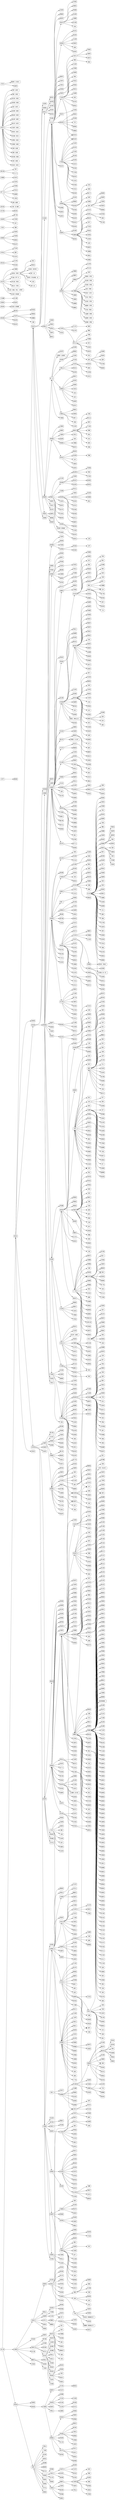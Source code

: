 // Mentorship Tree
digraph {
	node [fontname="Microsoft YaHei"]
	"张三禄" [label="张三禄" margin="0.1,0.05" shape=box style=rounded]
	"朱绍文" [label="朱绍文" margin="0.1,0.05" shape=box style=rounded]
	"张三禄" -> "朱绍文"
	"阿彦涛" [label="阿彦涛" margin="0.1,0.05" shape=box style=rounded]
	"张三禄" -> "阿彦涛"
	"沈春和" [label="沈春和" margin="0.1,0.05" shape=box style=rounded]
	"张三禄" -> "沈春和"
	"朱绍文" [label="朱绍文" margin="0.1,0.05" shape=box style=rounded]
	"贫有本" [label="贫有本" margin="0.1,0.05" shape=box style=rounded]
	"朱绍文" -> "贫有本"
	"范长利" [label="范长利" margin="0.1,0.05" shape=box style=rounded]
	"朱绍文" -> "范长利"
	"富有根" [label="富有根" margin="0.1,0.05" shape=box style=rounded]
	"朱绍文" -> "富有根"
	"徐长福" [label="徐长福" margin="0.1,0.05" shape=box style=rounded]
	"朱绍文" -> "徐长福"
	"沈竹善" [label="沈竹善" margin="0.1,0.05" shape=box style=rounded]
	"朱绍文" -> "沈竹善"
	"阿彦涛" [label="阿彦涛" margin="0.1,0.05" shape=box style=rounded]
	"恩绪" [label="恩绪" margin="0.1,0.05" shape=box style=rounded]
	"阿彦涛" -> "恩绪"
	"高闻奎" [label="高闻奎" margin="0.1,0.05" shape=box style=rounded]
	"阿彦涛" -> "高闻奎"
	"春长隆" [label="春长隆" margin="0.1,0.05" shape=box style=rounded]
	"阿彦涛" -> "春长隆"
	"沈春和" [label="沈春和" margin="0.1,0.05" shape=box style=rounded]
	"冯昆治" [label="冯昆治" margin="0.1,0.05" shape=box style=rounded]
	"沈春和" -> "冯昆治"
	"高闻元" [label="高闻元" margin="0.1,0.05" shape=box style=rounded]
	"沈春和" -> "高闻元"
	"魏昆治" [label="魏昆治" margin="0.1,0.05" shape=box style=rounded]
	"沈春和" -> "魏昆治"
	"王有道" [label="王有道" margin="0.1,0.05" shape=box style=rounded]
	"沈春和" -> "王有道"
	"李长春" [label="李长春" margin="0.1,0.05" shape=box style=rounded]
	"沈春和" -> "李长春"
	"裕二福" [label="裕二福" margin="0.1,0.05" shape=box style=rounded]
	"沈春和" -> "裕二福"
	"恩绪" [label="恩绪" margin="0.1,0.05" shape=box style=rounded]
	"李德钖" [label="李德钖" margin="0.1,0.05" shape=box style=rounded]
	"恩绪" -> "李德钖"
	"李德祥" [label="李德祥" margin="0.1,0.05" shape=box style=rounded]
	"恩绪" -> "李德祥"
	"张德泉" [label="张德泉" margin="0.1,0.05" shape=box style=rounded]
	"恩绪" -> "张德泉"
	"华子元" [label="华子元" margin="0.1,0.05" shape=box style=rounded]
	"恩绪" -> "华子元"
	"来德如" [label="来德如" margin="0.1,0.05" shape=box style=rounded]
	"恩绪" -> "来德如"
	"王葆山" [label="王葆山" margin="0.1,0.05" shape=box style=rounded]
	"恩绪" -> "王葆山"
	"广阔泉" [label="广阔泉" margin="0.1,0.05" shape=box style=rounded]
	"恩绪" -> "广阔泉"
	"高玉峰" [label="高玉峰" margin="0.1,0.05" shape=box style=rounded]
	"恩绪" -> "高玉峰"
	"谢芮芝" [label="谢芮芝" margin="0.1,0.05" shape=box style=rounded]
	"恩绪" -> "谢芮芝"
	"骆采舞" [label="骆采舞" margin="0.1,0.05" shape=box style=rounded]
	"恩绪" -> "骆采舞"
	"戴致斋" [label="戴致斋" margin="0.1,0.05" shape=box style=rounded]
	"恩绪" -> "戴致斋"
	"陈子贞" [label="陈子贞" margin="0.1,0.05" shape=box style=rounded]
	"恩绪" -> "陈子贞"
	"桂祯" [label="桂祯" margin="0.1,0.05" shape=box style=rounded]
	"裕德隆" [label="裕德隆" margin="0.1,0.05" shape=box style=rounded]
	"桂祯" -> "裕德隆"
	"玉来子" [label="玉来子" margin="0.1,0.05" shape=box style=rounded]
	"桂祯" -> "玉来子"
	"徐长福" [label="徐长福" margin="0.1,0.05" shape=box style=rounded]
	"焦德海" [label="焦德海" margin="0.1,0.05" shape=box style=rounded]
	"徐长福" -> "焦德海"
	"徐茂昌" [label="徐茂昌" margin="0.1,0.05" shape=box style=rounded]
	"徐长福" -> "徐茂昌"
	"刘德智" [label="刘德智" margin="0.1,0.05" shape=box style=rounded]
	"徐长福" -> "刘德智"
	"冯昆治" [label="冯昆治" margin="0.1,0.05" shape=box style=rounded]
	"高德明" [label="高德明" margin="0.1,0.05" shape=box style=rounded]
	"冯昆治" -> "高德明"
	"吉坪三" [label="吉坪三" margin="0.1,0.05" shape=box style=rounded]
	"冯昆治" -> "吉坪三"
	"高德光" [label="高德光" margin="0.1,0.05" shape=box style=rounded]
	"冯昆治" -> "高德光"
	"高德亮" [label="高德亮" margin="0.1,0.05" shape=box style=rounded]
	"冯昆治" -> "高德亮"
	"常葆臣" [label="常葆臣" margin="0.1,0.05" shape=box style=rounded]
	"冯昆治" -> "常葆臣"
	"郭伯山" [label="郭伯山" margin="0.1,0.05" shape=box style=rounded]
	"冯昆治" -> "郭伯山"
	"春长隆" [label="春长隆" margin="0.1,0.05" shape=box style=rounded]
	"马德禄" [label="马德禄" margin="0.1,0.05" shape=box style=rounded]
	"春长隆" -> "马德禄"
	"高闻元" [label="高闻元" margin="0.1,0.05" shape=box style=rounded]
	"唐玉福" [label="唐玉福" margin="0.1,0.05" shape=box style=rounded]
	"高闻元" -> "唐玉福"
	"李万兴" [label="李万兴" margin="0.1,0.05" shape=box style=rounded]
	"高闻元" -> "李万兴"
	"张杰尧" [label="张杰尧" margin="0.1,0.05" shape=box style=rounded]
	"高闻元" -> "张杰尧"
	"韩子康" [label="韩子康" margin="0.1,0.05" shape=box style=rounded]
	"高闻元" -> "韩子康"
	"刘月樵" [label="刘月樵" margin="0.1,0.05" shape=box style=rounded]
	"高闻元" -> "刘月樵"
	"范长利" [label="范长利" margin="0.1,0.05" shape=box style=rounded]
	"周德山" [label="周德山" margin="0.1,0.05" shape=box style=rounded]
	"范长利" -> "周德山"
	"郭瑞林" [label="郭瑞林" margin="0.1,0.05" shape=box style=rounded]
	"范长利" -> "郭瑞林"
	"李瑞丰" [label="李瑞丰" margin="0.1,0.05" shape=box style=rounded]
	"范长利" -> "李瑞丰"
	"张德俊" [label="张德俊" margin="0.1,0.05" shape=box style=rounded]
	"范长利" -> "张德俊"
	"杜茂林" [label="杜茂林" margin="0.1,0.05" shape=box style=rounded]
	"范长利" -> "杜茂林"
	"徐瑞海" [label="徐瑞海" margin="0.1,0.05" shape=box style=rounded]
	"范长利" -> "徐瑞海"
	"朱凤山" [label="朱凤山" margin="0.1,0.05" shape=box style=rounded]
	"范长利" -> "朱凤山"
	"马良臣" [label="马良臣" margin="0.1,0.05" shape=box style=rounded]
	"范长利" -> "马良臣"
	"魏昆治" [label="魏昆治" margin="0.1,0.05" shape=box style=rounded]
	"张伯俊" [label="张伯俊" margin="0.1,0.05" shape=box style=rounded]
	"魏昆治" -> "张伯俊"
	"丁伯品" [label="丁伯品" margin="0.1,0.05" shape=box style=rounded]
	"魏昆治" -> "丁伯品"
	"阎伯山" [label="阎伯山" margin="0.1,0.05" shape=box style=rounded]
	"魏昆治" -> "阎伯山"
	"李长春" [label="李长春" margin="0.1,0.05" shape=box style=rounded]
	"恒瑞丰" [label="恒瑞丰" margin="0.1,0.05" shape=box style=rounded]
	"李长春" -> "恒瑞丰"
	"沈竹善" [label="沈竹善" margin="0.1,0.05" shape=box style=rounded]
	"冯振声" [label="冯振声" margin="0.1,0.05" shape=box style=rounded]
	"沈竹善" -> "冯振声"
	"孙伯珍" [label="孙伯珍" margin="0.1,0.05" shape=box style=rounded]
	"沈竹善" -> "孙伯珍"
	"卢德俊" [label="卢德俊" margin="0.1,0.05" shape=box style=rounded]
	"沈竹善" -> "卢德俊"
	"张星武" [label="张星武" margin="0.1,0.05" shape=box style=rounded]
	"沈竹善" -> "张星武"
	"范瑞亭" [label="范瑞亭" margin="0.1,0.05" shape=box style=rounded]
	"沈竹善" -> "范瑞亭"
	"裕德隆" [label="裕德隆" margin="0.1,0.05" shape=box style=rounded]
	"汪兆麟" [label="汪兆麟" margin="0.1,0.05" shape=box style=rounded]
	"裕德隆" -> "汪兆麟"
	"陶湘如" [label="陶湘如" margin="0.1,0.05" shape=box style=rounded]
	"裕德隆" -> "陶湘如"
	"李少卿" [label="李少卿" margin="0.1,0.05" shape=box style=rounded]
	"裕德隆" -> "李少卿"
	"张云武" [label="张云武" margin="0.1,0.05" shape=box style=rounded]
	"裕德隆" -> "张云武"
	"张绍堂" [label="张绍堂" margin="0.1,0.05" shape=box style=rounded]
	"裕德隆" -> "张绍堂"
	"吴景春" [label="吴景春" margin="0.1,0.05" shape=box style=rounded]
	"裕德隆" -> "吴景春"
	"李德钖" [label="李德钖" margin="0.1,0.05" shape=box style=rounded]
	"马桂元" [label="马桂元" margin="0.1,0.05" shape=box style=rounded]
	"李德钖" -> "马桂元"
	"玉小亭" [label="玉小亭" margin="0.1,0.05" shape=box style=rounded]
	"李德钖" -> "玉小亭"
	"焦葆奎" [label="焦葆奎" margin="0.1,0.05" shape=box style=rounded]
	"李德钖" -> "焦葆奎"
	"郑仲衡" [label="郑仲衡" margin="0.1,0.05" shape=box style=rounded]
	"李德钖" -> "郑仲衡"
	"焦德海" [label="焦德海" margin="0.1,0.05" shape=box style=rounded]
	"张寿臣" [label="张寿臣" margin="0.1,0.05" shape=box style=rounded]
	"焦德海" -> "张寿臣"
	"李寿增" [label="李寿增" margin="0.1,0.05" shape=box style=rounded]
	"焦德海" -> "李寿增"
	"富寿严" [label="富寿严" margin="0.1,0.05" shape=box style=rounded]
	"焦德海" -> "富寿严"
	"李寿清" [label="李寿清" margin="0.1,0.05" shape=box style=rounded]
	"焦德海" -> "李寿清"
	"叶寿亭" [label="叶寿亭" margin="0.1,0.05" shape=box style=rounded]
	"焦德海" -> "叶寿亭"
	"于俊波" [label="于俊波" margin="0.1,0.05" shape=box style=rounded]
	"焦德海" -> "于俊波"
	"常连安" [label="常连安" margin="0.1,0.05" shape=box style=rounded]
	"焦德海" -> "常连安"
	"朱阔泉" [label="朱阔泉" margin="0.1,0.05" shape=box style=rounded]
	"焦德海" -> "朱阔泉"
	"汤金澄" [label="汤金澄" margin="0.1,0.05" shape=box style=rounded]
	"焦德海" -> "汤金澄"
	"于堃江" [label="于堃江" margin="0.1,0.05" shape=box style=rounded]
	"焦德海" -> "于堃江"
	"尹凤岐" [label="尹凤岐" margin="0.1,0.05" shape=box style=rounded]
	"焦德海" -> "尹凤岐"
	"彦授辰" [label="彦授辰" margin="0.1,0.05" shape=box style=rounded]
	"焦德海" -> "彦授辰"
	"路彩祥" [label="路彩祥" margin="0.1,0.05" shape=box style=rounded]
	"焦德海" -> "路彩祥"
	"白葆亭" [label="白葆亭" margin="0.1,0.05" shape=box style=rounded]
	"焦德海" -> "白葆亭"
	"卢德俊" [label="卢德俊" margin="0.1,0.05" shape=box style=rounded]
	"赵霭如" [label="赵霭如" margin="0.1,0.05" shape=box style=rounded]
	"卢德俊" -> "赵霭如"
	"陈雨亭" [label="陈雨亭" margin="0.1,0.05" shape=box style=rounded]
	"卢德俊" -> "陈雨亭"
	"赵寿舫" [label="赵寿舫" margin="0.1,0.05" shape=box style=rounded]
	"卢德俊" -> "赵寿舫"
	"何寿亭" [label="何寿亭" margin="0.1,0.05" shape=box style=rounded]
	"卢德俊" -> "何寿亭"
	"崇寿峰" [label="崇寿峰" margin="0.1,0.05" shape=box style=rounded]
	"卢德俊" -> "崇寿峰"
	"冯乐福" [label="冯乐福" margin="0.1,0.05" shape=box style=rounded]
	"卢德俊" -> "冯乐福"
	"金钰堂" [label="金钰堂" margin="0.1,0.05" shape=box style=rounded]
	"卢德俊" -> "金钰堂"
	"何玉清" [label="何玉清" margin="0.1,0.05" shape=box style=rounded]
	"卢德俊" -> "何玉清"
	"庞子泉" [label="庞子泉" margin="0.1,0.05" shape=box style=rounded]
	"卢德俊" -> "庞子泉"
	"李得子" [label="李得子" margin="0.1,0.05" shape=box style=rounded]
	"卢德俊" -> "李得子"
	"周德山" [label="周德山" margin="0.1,0.05" shape=box style=rounded]
	"马三立" [label="马三立" margin="0.1,0.05" shape=box style=rounded]
	"周德山" -> "马三立"
	"刘桂田" [label="刘桂田" margin="0.1,0.05" shape=box style=rounded]
	"周德山" -> "刘桂田"
	"李桐文" [label="李桐文" margin="0.1,0.05" shape=box style=rounded]
	"周德山" -> "李桐文"
	"连秀全" [label="连秀全" margin="0.1,0.05" shape=box style=rounded]
	"周德山" -> "连秀全"
	"宝寿华" [label="宝寿华" margin="0.1,0.05" shape=box style=rounded]
	"周德山" -> "宝寿华"
	"魏常玉" [label="魏常玉" margin="0.1,0.05" shape=box style=rounded]
	"周德山" -> "魏常玉"
	"马德禄" [label="马德禄" margin="0.1,0.05" shape=box style=rounded]
	"高寿亭" [label="高寿亭" margin="0.1,0.05" shape=box style=rounded]
	"马德禄" -> "高寿亭"
	"高桂清" [label="高桂清" margin="0.1,0.05" shape=box style=rounded]
	"马德禄" -> "高桂清"
	"杨闻华" [label="杨闻华" margin="0.1,0.05" shape=box style=rounded]
	"马德禄" -> "杨闻华"
	"尹寿山" [label="尹寿山" margin="0.1,0.05" shape=box style=rounded]
	"马德禄" -> "尹寿山"
	"郭荣起" [label="郭荣起" margin="0.1,0.05" shape=box style=rounded]
	"马德禄" -> "郭荣起"
	"范瑞亭" [label="范瑞亭" margin="0.1,0.05" shape=box style=rounded]
	"焦寿海" [label="焦寿海" margin="0.1,0.05" shape=box style=rounded]
	"范瑞亭" -> "焦寿海"
	"陈桂林" [label="陈桂林" margin="0.1,0.05" shape=box style=rounded]
	"范瑞亭" -> "陈桂林"
	"陈桂鑫" [label="陈桂鑫" margin="0.1,0.05" shape=box style=rounded]
	"范瑞亭" -> "陈桂鑫"
	"聂闻治" [label="聂闻治" margin="0.1,0.05" shape=box style=rounded]
	"范瑞亭" -> "聂闻治"
	"冯子玉" [label="冯子玉" margin="0.1,0.05" shape=box style=rounded]
	"范瑞亭" -> "冯子玉"
	"郭瑞林" [label="郭瑞林" margin="0.1,0.05" shape=box style=rounded]
	"侯一尘" [label="侯一尘" margin="0.1,0.05" shape=box style=rounded]
	"郭瑞林" -> "侯一尘"
	"谭伯儒" [label="谭伯儒" margin="0.1,0.05" shape=box style=rounded]
	"郭瑞林" -> "谭伯儒"
	"陶湘九" [label="陶湘九" margin="0.1,0.05" shape=box style=rounded]
	"郭瑞林" -> "陶湘九"
	"李寿芳" [label="李寿芳" margin="0.1,0.05" shape=box style=rounded]
	"郭瑞林" -> "李寿芳"
	"马四立" [label="马四立" margin="0.1,0.05" shape=box style=rounded]
	"郭瑞林" -> "马四立"
	"胡兰亭" [label="胡兰亭" margin="0.1,0.05" shape=box style=rounded]
	"郭瑞林" -> "胡兰亭"
	"李瑞丰" [label="李瑞丰" margin="0.1,0.05" shape=box style=rounded]
	"寇寿亭" [label="寇寿亭" margin="0.1,0.05" shape=box style=rounded]
	"李瑞丰" -> "寇寿亭"
	"董湘臣" [label="董湘臣" margin="0.1,0.05" shape=box style=rounded]
	"李瑞丰" -> "董湘臣"
	"陈紫荃" [label="陈紫荃" margin="0.1,0.05" shape=box style=rounded]
	"李瑞丰" -> "陈紫荃"
	"李德祥" [label="李德祥" margin="0.1,0.05" shape=box style=rounded]
	"马寿岩" [label="马寿岩" margin="0.1,0.05" shape=box style=rounded]
	"李德祥" -> "马寿岩"
	"吉坪三" [label="吉坪三" margin="0.1,0.05" shape=box style=rounded]
	"秦醒民" [label="秦醒民" margin="0.1,0.05" shape=box style=rounded]
	"吉坪三" -> "秦醒民"
	"熙醒生" [label="熙醒生" margin="0.1,0.05" shape=box style=rounded]
	"吉坪三" -> "熙醒生"
	"刘德智" [label="刘德智" margin="0.1,0.05" shape=box style=rounded]
	"郭启儒" [label="郭启儒" margin="0.1,0.05" shape=box style=rounded]
	"刘德智" -> "郭启儒"
	"张春奎" [label="张春奎" margin="0.1,0.05" shape=box style=rounded]
	"刘德智" -> "张春奎"
	"冯振声" [label="冯振声" margin="0.1,0.05" shape=box style=rounded]
	"常福荃" [label="常福荃" margin="0.1,0.05" shape=box style=rounded]
	"冯振声" -> "常福荃"
	"杨海荃" [label="杨海荃" margin="0.1,0.05" shape=box style=rounded]
	"冯振声" -> "杨海荃"
	"韩小痴" [label="韩小痴" margin="0.1,0.05" shape=box style=rounded]
	"冯振声" -> "韩小痴"
	"叶太珍" [label="叶太珍" margin="0.1,0.05" shape=box style=rounded]
	"冯振声" -> "叶太珍"
	"祝景荃" [label="祝景荃" margin="0.1,0.05" shape=box style=rounded]
	"冯振声" -> "祝景荃"
	"张闻斌" [label="张闻斌" margin="0.1,0.05" shape=box style=rounded]
	"冯振声" -> "张闻斌"
	"张杰尧" [label="张杰尧" margin="0.1,0.05" shape=box style=rounded]
	"单松亭" [label="单松亭" margin="0.1,0.05" shape=box style=rounded]
	"张杰尧" -> "单松亭"
	"关松明" [label="关松明" margin="0.1,0.05" shape=box style=rounded]
	"张杰尧" -> "关松明"
	"袁松麒" [label="袁松麒" margin="0.1,0.05" shape=box style=rounded]
	"张杰尧" -> "袁松麒"
	"班松麟" [label="班松麟" margin="0.1,0.05" shape=box style=rounded]
	"张杰尧" -> "班松麟"
	"田松山" [label="田松山" margin="0.1,0.05" shape=box style=rounded]
	"张杰尧" -> "田松山"
	"刘松江" [label="刘松江" margin="0.1,0.05" shape=box style=rounded]
	"张杰尧" -> "刘松江"
	"辛松斌" [label="辛松斌" margin="0.1,0.05" shape=box style=rounded]
	"张杰尧" -> "辛松斌"
	"郑松涛" [label="郑松涛" margin="0.1,0.05" shape=box style=rounded]
	"张杰尧" -> "郑松涛"
	"陈松波" [label="陈松波" margin="0.1,0.05" shape=box style=rounded]
	"张杰尧" -> "陈松波"
	"杨松临" [label="杨松临" margin="0.1,0.05" shape=box style=rounded]
	"张杰尧" -> "杨松临"
	"王松声" [label="王松声" margin="0.1,0.05" shape=box style=rounded]
	"张杰尧" -> "王松声"
	"王松葵" [label="王松葵" margin="0.1,0.05" shape=box style=rounded]
	"张杰尧" -> "王松葵"
	"韩子康" [label="韩子康" margin="0.1,0.05" shape=box style=rounded]
	"薛永年" [label="薛永年" margin="0.1,0.05" shape=box style=rounded]
	"韩子康" -> "薛永年"
	"马良臣" [label="马良臣" margin="0.1,0.05" shape=box style=rounded]
	"李永春" [label="李永春" margin="0.1,0.05" shape=box style=rounded]
	"马良臣" -> "李永春"
	"高德明" [label="高德明" margin="0.1,0.05" shape=box style=rounded]
	"于佑福" [label="于佑福" margin="0.1,0.05" shape=box style=rounded]
	"高德明" -> "于佑福"
	"冯大荃" [label="冯大荃" margin="0.1,0.05" shape=box style=rounded]
	"高德明" -> "冯大荃"
	"张松青" [label="张松青" margin="0.1,0.05" shape=box style=rounded]
	"高德明" -> "张松青"
	"朱凤山" [label="朱凤山" margin="0.1,0.05" shape=box style=rounded]
	"阚天忠" [label="阚天忠" margin="0.1,0.05" shape=box style=rounded]
	"朱凤山" -> "阚天忠"
	"谢天荣" [label="谢天荣" margin="0.1,0.05" shape=box style=rounded]
	"朱凤山" -> "谢天荣"
	"赵天寿" [label="赵天寿" margin="0.1,0.05" shape=box style=rounded]
	"朱凤山" -> "赵天寿"
	"李天林" [label="李天林" margin="0.1,0.05" shape=box style=rounded]
	"朱凤山" -> "李天林"
	"杨天茂" [label="杨天茂" margin="0.1,0.05" shape=box style=rounded]
	"朱凤山" -> "杨天茂"
	"高德亮" [label="高德亮" margin="0.1,0.05" shape=box style=rounded]
	"高凤山" [label="高凤山" margin="0.1,0.05" shape=box style=rounded]
	"高德亮" -> "高凤山"
	"赵玉贵" [label="赵玉贵" margin="0.1,0.05" shape=box style=rounded]
	"高德亮" -> "赵玉贵"
	"张寿臣" [label="张寿臣" margin="0.1,0.05" shape=box style=rounded]
	"常宝堃" [label="常宝堃" margin="0.1,0.05" shape=box style=rounded]
	"张寿臣" -> "常宝堃"
	"赵立梧" [label="赵立梧" margin="0.1,0.05" shape=box style=rounded]
	"张寿臣" -> "赵立梧"
	"刘宝瑞" [label="刘宝瑞" margin="0.1,0.05" shape=box style=rounded]
	"张寿臣" -> "刘宝瑞"
	"刘化民" [label="刘化民" margin="0.1,0.05" shape=box style=rounded]
	"张寿臣" -> "刘化民"
	"康立本" [label="康立本" margin="0.1,0.05" shape=box style=rounded]
	"张寿臣" -> "康立本"
	"叶立中" [label="叶立中" margin="0.1,0.05" shape=box style=rounded]
	"张寿臣" -> "叶立中"
	"冯立樟" [label="冯立樟" margin="0.1,0.05" shape=box style=rounded]
	"张寿臣" -> "冯立樟"
	"朱相臣" [label="朱相臣" margin="0.1,0.05" shape=box style=rounded]
	"张寿臣" -> "朱相臣"
	"冯立全" [label="冯立全" margin="0.1,0.05" shape=box style=rounded]
	"张寿臣" -> "冯立全"
	"袁佩楼" [label="袁佩楼" margin="0.1,0.05" shape=box style=rounded]
	"张寿臣" -> "袁佩楼"
	"沈君" [label="沈君" margin="0.1,0.05" shape=box style=rounded]
	"张寿臣" -> "沈君"
	"张少清" [label="张少清" margin="0.1,0.05" shape=box style=rounded]
	"张寿臣" -> "张少清"
	"穆祥林" [label="穆祥林" margin="0.1,0.05" shape=box style=rounded]
	"张寿臣" -> "穆祥林"
	"于世德" [label="于世德" margin="0.1,0.05" shape=box style=rounded]
	"张寿臣" -> "于世德"
	"胡振江" [label="胡振江" margin="0.1,0.05" shape=box style=rounded]
	"张寿臣" -> "胡振江"
	"戴少甫" [label="戴少甫" margin="0.1,0.05" shape=box style=rounded]
	"张寿臣" -> "戴少甫"
	"侯少尘" [label="侯少尘" margin="0.1,0.05" shape=box style=rounded]
	"张寿臣" -> "侯少尘"
	"邢炳涛" [label="邢炳涛" margin="0.1,0.05" shape=box style=rounded]
	"张寿臣" -> "邢炳涛"
	"田立禾" [label="田立禾" margin="0.1,0.05" shape=box style=rounded]
	"张寿臣" -> "田立禾"
	"佟大方" [label="佟大方" margin="0.1,0.05" shape=box style=rounded]
	"张寿臣" -> "佟大方"
	"张嘉利" [label="张嘉利" margin="0.1,0.05" shape=box style=rounded]
	"张寿臣" -> "张嘉利"
	"常宝庆" [label="常宝庆" margin="0.1,0.05" shape=box style=rounded]
	"张寿臣" -> "常宝庆"
	"焦寿海" [label="焦寿海" margin="0.1,0.05" shape=box style=rounded]
	"赵佩茹" [label="赵佩茹" margin="0.1,0.05" shape=box style=rounded]
	"焦寿海" -> "赵佩茹"
	"刘奎珍" [label="刘奎珍" margin="0.1,0.05" shape=box style=rounded]
	"焦寿海" -> "刘奎珍"
	"李洁尘" [label="李洁尘" margin="0.1,0.05" shape=box style=rounded]
	"焦寿海" -> "李洁尘"
	"耿宝林" [label="耿宝林" margin="0.1,0.05" shape=box style=rounded]
	"焦寿海" -> "耿宝林"
	"张宝珍" [label="张宝珍" margin="0.1,0.05" shape=box style=rounded]
	"焦寿海" -> "张宝珍"
	"刘广义" [label="刘广义" margin="0.1,0.05" shape=box style=rounded]
	"焦寿海" -> "刘广义"
	"孙宝琦" [label="孙宝琦" margin="0.1,0.05" shape=box style=rounded]
	"焦寿海" -> "孙宝琦"
	"杨少奎" [label="杨少奎" margin="0.1,0.05" shape=box style=rounded]
	"焦寿海" -> "杨少奎"
	"佟浩如" [label="佟浩如" margin="0.1,0.05" shape=box style=rounded]
	"焦寿海" -> "佟浩如"
	"张宝玙" [label="张宝玙" margin="0.1,0.05" shape=box style=rounded]
	"焦寿海" -> "张宝玙"
	"李存民" [label="李存民" margin="0.1,0.05" shape=box style=rounded]
	"焦寿海" -> "李存民"
	"张福祥" [label="张福祥" margin="0.1,0.05" shape=box style=rounded]
	"焦寿海" -> "张福祥"
	"张玉堂" [label="张玉堂" margin="0.1,0.05" shape=box style=rounded]
	"焦寿海" -> "张玉堂"
	"李润杰" [label="李润杰" margin="0.1,0.05" shape=box style=rounded]
	"焦寿海" -> "李润杰"
	"张明新" [label="张明新" margin="0.1,0.05" shape=box style=rounded]
	"焦寿海" -> "张明新"
	"崔怀禄" [label="崔怀禄" margin="0.1,0.05" shape=box style=rounded]
	"焦寿海" -> "崔怀禄"
	"赵稳增" [label="赵稳增" margin="0.1,0.05" shape=box style=rounded]
	"焦寿海" -> "赵稳增"
	"张立林" [label="张立林" margin="0.1,0.05" shape=box style=rounded]
	"焦寿海" -> "张立林"
	"张宝珠" [label="张宝珠" margin="0.1,0.05" shape=box style=rounded]
	"焦寿海" -> "张宝珠"
	"李寿增" [label="李寿增" margin="0.1,0.05" shape=box style=rounded]
	"孙少林" [label="孙少林" margin="0.1,0.05" shape=box style=rounded]
	"李寿增" -> "孙少林"
	"赵兰亭" [label="赵兰亭" margin="0.1,0.05" shape=box style=rounded]
	"李寿增" -> "赵兰亭"
	"欧宝珊" [label="欧宝珊" margin="0.1,0.05" shape=box style=rounded]
	"李寿增" -> "欧宝珊"
	"王树田" [label="王树田" margin="0.1,0.05" shape=box style=rounded]
	"李寿增" -> "王树田"
	"张振圻" [label="张振圻" margin="0.1,0.05" shape=box style=rounded]
	"李寿增" -> "张振圻"
	"汤民一" [label="汤民一" margin="0.1,0.05" shape=box style=rounded]
	"李寿增" -> "汤民一"
	"张佩如" [label="张佩如" margin="0.1,0.05" shape=box style=rounded]
	"李寿增" -> "张佩如"
	"曹宝春" [label="曹宝春" margin="0.1,0.05" shape=box style=rounded]
	"李寿增" -> "曹宝春"
	"夏万福" [label="夏万福" margin="0.1,0.05" shape=box style=rounded]
	"李寿增" -> "夏万福"
	"马金良" [label="马金良" margin="0.1,0.05" shape=box style=rounded]
	"李寿增" -> "马金良"
	"来少如" [label="来少如" margin="0.1,0.05" shape=box style=rounded]
	"李寿增" -> "来少如"
	"焦立海" [label="焦立海" margin="0.1,0.05" shape=box style=rounded]
	"李寿增" -> "焦立海"
	"丁守义" [label="丁守义" margin="0.1,0.05" shape=box style=rounded]
	"李寿增" -> "丁守义"
	"刘玉凤" [label="刘玉凤" margin="0.1,0.05" shape=box style=rounded]
	"李寿增" -> "刘玉凤"
	"马三立" [label="马三立" margin="0.1,0.05" shape=box style=rounded]
	"阎笑儒" [label="阎笑儒" margin="0.1,0.05" shape=box style=rounded]
	"马三立" -> "阎笑儒"
	"张笑勤" [label="张笑勤" margin="0.1,0.05" shape=box style=rounded]
	"马三立" -> "张笑勤"
	"张笑非" [label="张笑非" margin="0.1,0.05" shape=box style=rounded]
	"马三立" -> "张笑非"
	"金笑天" [label="金笑天" margin="0.1,0.05" shape=box style=rounded]
	"马三立" -> "金笑天"
	"班德贵" [label="班德贵" margin="0.1,0.05" shape=box style=rounded]
	"马三立" -> "班德贵"
	"连笑昆" [label="连笑昆" margin="0.1,0.05" shape=box style=rounded]
	"马三立" -> "连笑昆"
	"常宝华" [label="常宝华" margin="0.1,0.05" shape=box style=rounded]
	"马三立" -> "常宝华"
	"高笑临" [label="高笑临" margin="0.1,0.05" shape=box style=rounded]
	"马三立" -> "高笑临"
	"谌笑宇" [label="谌笑宇" margin="0.1,0.05" shape=box style=rounded]
	"马三立" -> "谌笑宇"
	"王笑予" [label="王笑予" margin="0.1,0.05" shape=box style=rounded]
	"马三立" -> "王笑予"
	"方笑文" [label="方笑文" margin="0.1,0.05" shape=box style=rounded]
	"马三立" -> "方笑文"
	"任笑海" [label="任笑海" margin="0.1,0.05" shape=box style=rounded]
	"马三立" -> "任笑海"
	"尹笑声" [label="尹笑声" margin="0.1,0.05" shape=box style=rounded]
	"马三立" -> "尹笑声"
	"于宝林" [label="于宝林" margin="0.1,0.05" shape=box style=rounded]
	"马三立" -> "于宝林"
	"常宝丰" [label="常宝丰" margin="0.1,0.05" shape=box style=rounded]
	"马三立" -> "常宝丰"
	"姜宝林" [label="姜宝林" margin="0.1,0.05" shape=box style=rounded]
	"马三立" -> "姜宝林"
	"李文华" [label="李文华" margin="0.1,0.05" shape=box style=rounded]
	"马三立" -> "李文华"
	"常连安" [label="常连安" margin="0.1,0.05" shape=box style=rounded]
	"高元钧" [label="高元钧" margin="0.1,0.05" shape=box style=rounded]
	"常连安" -> "高元钧"
	"薛永年" [label="薛永年" margin="0.1,0.05" shape=box style=rounded]
	"钱乐" [label="钱乐" margin="0.1,0.05" shape=box style=rounded]
	"薛永年" -> "钱乐"
	"吴琼" [label="吴琼" margin="0.1,0.05" shape=box style=rounded]
	"薛永年" -> "吴琼"
	"刘智鹏" [label="刘智鹏" margin="0.1,0.05" shape=box style=rounded]
	"薛永年" -> "刘智鹏"
	"范志强" [label="范志强" margin="0.1,0.05" shape=box style=rounded]
	"薛永年" -> "范志强"
	"吴凯" [label="吴凯" margin="0.1,0.05" shape=box style=rounded]
	"薛永年" -> "吴凯"
	"李国兵" [label="李国兵" margin="0.1,0.05" shape=box style=rounded]
	"薛永年" -> "李国兵"
	"贾静美子" [label="贾静美子" margin="0.1,0.05" shape=box style=rounded]
	"薛永年" -> "贾静美子"
	"刘雄" [label="刘雄" margin="0.1,0.05" shape=box style=rounded]
	"薛永年" -> "刘雄"
	"方勇" [label="方勇" margin="0.1,0.05" shape=box style=rounded]
	"薛永年" -> "方勇"
	"马桂元" [label="马桂元" margin="0.1,0.05" shape=box style=rounded]
	"冯宝华" [label="冯宝华" margin="0.1,0.05" shape=box style=rounded]
	"马桂元" -> "冯宝华"
	"赵宝贵" [label="赵宝贵" margin="0.1,0.05" shape=box style=rounded]
	"马桂元" -> "赵宝贵"
	"骆宝珊" [label="骆宝珊" margin="0.1,0.05" shape=box style=rounded]
	"马桂元" -> "骆宝珊"
	"朱阔泉" [label="朱阔泉" margin="0.1,0.05" shape=box style=rounded]
	"王凤山" [label="王凤山" margin="0.1,0.05" shape=box style=rounded]
	"朱阔泉" -> "王凤山"
	"李宝麒" [label="李宝麒" margin="0.1,0.05" shape=box style=rounded]
	"朱阔泉" -> "李宝麒"
	"侯宝林" [label="侯宝林" margin="0.1,0.05" shape=box style=rounded]
	"朱阔泉" -> "侯宝林"
	"王宝童" [label="王宝童" margin="0.1,0.05" shape=box style=rounded]
	"朱阔泉" -> "王宝童"
	"马志明" [label="马志明" margin="0.1,0.05" shape=box style=rounded]
	"朱阔泉" -> "马志明"
	"侯一尘" [label="侯一尘" margin="0.1,0.05" shape=box style=rounded]
	"连春仲（白银耳）" [label="连春仲（白银耳）" margin="0.1,0.05" shape=box style=rounded]
	"侯一尘" -> "连春仲（白银耳）"
	"常宝霖" [label="常宝霖" margin="0.1,0.05" shape=box style=rounded]
	"侯一尘" -> "常宝霖"
	"关春山" [label="关春山" margin="0.1,0.05" shape=box style=rounded]
	"侯一尘" -> "关春山"
	"赵春田" [label="赵春田" margin="0.1,0.05" shape=box style=rounded]
	"侯一尘" -> "赵春田"
	"马敬伯" [label="马敬伯" margin="0.1,0.05" shape=box style=rounded]
	"侯一尘" -> "马敬伯"
	"于春藻" [label="于春藻" margin="0.1,0.05" shape=box style=rounded]
	"侯一尘" -> "于春藻"
	"张世芳" [label="张世芳" margin="0.1,0.05" shape=box style=rounded]
	"侯一尘" -> "张世芳"
	"赵霭如" [label="赵霭如" margin="0.1,0.05" shape=box style=rounded]
	"王长友" [label="王长友" margin="0.1,0.05" shape=box style=rounded]
	"赵霭如" -> "王长友"
	"孙宝才" [label="孙宝才" margin="0.1,0.05" shape=box style=rounded]
	"赵霭如" -> "孙宝才"
	"罗荣寿" [label="罗荣寿" margin="0.1,0.05" shape=box style=rounded]
	"赵霭如" -> "罗荣寿"
	"黄鹤来" [label="黄鹤来" margin="0.1,0.05" shape=box style=rounded]
	"赵霭如" -> "黄鹤来"
	"李桂山" [label="李桂山" margin="0.1,0.05" shape=box style=rounded]
	"赵霭如" -> "李桂山"
	"王闻禄" [label="王闻禄" margin="0.1,0.05" shape=box style=rounded]
	"赵霭如" -> "王闻禄"
	"李延年" [label="李延年" margin="0.1,0.05" shape=box style=rounded]
	"赵霭如" -> "李延年"
	"张喜林" [label="张喜林" margin="0.1,0.05" shape=box style=rounded]
	"赵霭如" -> "张喜林"
	"何善平" [label="何善平" margin="0.1,0.05" shape=box style=rounded]
	"赵霭如" -> "何善平"
	"张善曾" [label="张善曾" margin="0.1,0.05" shape=box style=rounded]
	"赵霭如" -> "张善曾"
	"于俊波" [label="于俊波" margin="0.1,0.05" shape=box style=rounded]
	"曲福恩" [label="曲福恩" margin="0.1,0.05" shape=box style=rounded]
	"于俊波" -> "曲福恩"
	"白全福" [label="白全福" margin="0.1,0.05" shape=box style=rounded]
	"于俊波" -> "白全福"
	"郭全宝" [label="郭全宝" margin="0.1,0.05" shape=box style=rounded]
	"于俊波" -> "郭全宝"
	"孙玉奎" [label="孙玉奎" margin="0.1,0.05" shape=box style=rounded]
	"于俊波" -> "孙玉奎"
	"白家林" [label="白家林" margin="0.1,0.05" shape=box style=rounded]
	"于俊波" -> "白家林"
	"吴景春" [label="吴景春" margin="0.1,0.05" shape=box style=rounded]
	"吴苹" [label="吴苹" margin="0.1,0.05" shape=box style=rounded]
	"吴景春" -> "吴苹"
	"富寿严" [label="富寿严" margin="0.1,0.05" shape=box style=rounded]
	"靳宝琏" [label="靳宝琏" margin="0.1,0.05" shape=box style=rounded]
	"富寿严" -> "靳宝琏"
	"高桂清" [label="高桂清" margin="0.1,0.05" shape=box style=rounded]
	"冯立铎" [label="冯立铎" margin="0.1,0.05" shape=box style=rounded]
	"高桂清" -> "冯立铎"
	"史闻翰" [label="史闻翰" margin="0.1,0.05" shape=box style=rounded]
	"高桂清" -> "史闻翰"
	"关立铨" [label="关立铨" margin="0.1,0.05" shape=box style=rounded]
	"高桂清" -> "关立铨"
	"张立森" [label="张立森" margin="0.1,0.05" shape=box style=rounded]
	"高桂清" -> "张立森"
	"汤金澄" [label="汤金澄" margin="0.1,0.05" shape=box style=rounded]
	"王俊" [label="王俊" margin="0.1,0.05" shape=box style=rounded]
	"汤金澄" -> "王俊"
	"郭启儒" [label="郭启儒" margin="0.1,0.05" shape=box style=rounded]
	"全常保" [label="全常保" margin="0.1,0.05" shape=box style=rounded]
	"郭启儒" -> "全常保"
	"于连仲" [label="于连仲" margin="0.1,0.05" shape=box style=rounded]
	"郭启儒" -> "于连仲"
	"邵其炳" [label="邵其炳" margin="0.1,0.05" shape=box style=rounded]
	"郭启儒" -> "邵其炳"
	"齐信英" [label="齐信英" margin="0.1,0.05" shape=box style=rounded]
	"郭启儒" -> "齐信英"
	"尹寿山" [label="尹寿山" margin="0.1,0.05" shape=box style=rounded]
	"边振新" [label="边振新" margin="0.1,0.05" shape=box style=rounded]
	"尹寿山" -> "边振新"
	"聂闻治" [label="聂闻治" margin="0.1,0.05" shape=box style=rounded]
	"郑祥泰" [label="郑祥泰" margin="0.1,0.05" shape=box style=rounded]
	"聂闻治" -> "郑祥泰"
	"李少卿" [label="李少卿" margin="0.1,0.05" shape=box style=rounded]
	"李宝璋" [label="李宝璋" margin="0.1,0.05" shape=box style=rounded]
	"李少卿" -> "李宝璋"
	"武魁海" [label="武魁海" margin="0.1,0.05" shape=box style=rounded]
	"李少卿" -> "武魁海"
	"刘聘臣" [label="刘聘臣" margin="0.1,0.05" shape=box style=rounded]
	"李少卿" -> "刘聘臣"
	"张闻得" [label="张闻得" margin="0.1,0.05" shape=box style=rounded]
	"李少卿" -> "张闻得"
	"刘宝森" [label="刘宝森" margin="0.1,0.05" shape=box style=rounded]
	"李少卿" -> "刘宝森"
	"赵寿舫" [label="赵寿舫" margin="0.1,0.05" shape=box style=rounded]
	"张永熙" [label="张永熙" margin="0.1,0.05" shape=box style=rounded]
	"赵寿舫" -> "张永熙"
	"陈宝泰" [label="陈宝泰" margin="0.1,0.05" shape=box style=rounded]
	"赵寿舫" -> "陈宝泰"
	"陈雨亭" [label="陈雨亭" margin="0.1,0.05" shape=box style=rounded]
	"王世臣" [label="王世臣" margin="0.1,0.05" shape=box style=rounded]
	"陈雨亭" -> "王世臣"
	"郭荣起" [label="郭荣起" margin="0.1,0.05" shape=box style=rounded]
	"常宝霆" [label="常宝霆" margin="0.1,0.05" shape=box style=rounded]
	"郭荣起" -> "常宝霆"
	"郭宝明" [label="郭宝明" margin="0.1,0.05" shape=box style=rounded]
	"郭荣起" -> "郭宝明"
	"杜三宝" [label="杜三宝" margin="0.1,0.05" shape=box style=rounded]
	"郭荣起" -> "杜三宝"
	"杨少华" [label="杨少华" margin="0.1,0.05" shape=box style=rounded]
	"郭荣起" -> "杨少华"
	"谢天顺" [label="谢天顺" margin="0.1,0.05" shape=box style=rounded]
	"郭荣起" -> "谢天顺"
	"张宝如" [label="张宝如" margin="0.1,0.05" shape=box style=rounded]
	"郭荣起" -> "张宝如"
	"崇寿峰" [label="崇寿峰" margin="0.1,0.05" shape=box style=rounded]
	"李宝山" [label="李宝山" margin="0.1,0.05" shape=box style=rounded]
	"崇寿峰" -> "李宝山"
	"关宝奇" [label="关宝奇" margin="0.1,0.05" shape=box style=rounded]
	"崇寿峰" -> "关宝奇"
	"付海峰" [label="付海峰" margin="0.1,0.05" shape=box style=rounded]
	"崇寿峰" -> "付海峰"
	"何寿亭" [label="何寿亭" margin="0.1,0.05" shape=box style=rounded]
	"王福田" [label="王福田" margin="0.1,0.05" shape=box style=rounded]
	"何寿亭" -> "王福田"
	"张庆森" [label="张庆森" margin="0.1,0.05" shape=box style=rounded]
	"何寿亭" -> "张庆森"
	"于春明" [label="于春明" margin="0.1,0.05" shape=box style=rounded]
	"何寿亭" -> "于春明"
	"顾海泉" [label="顾海泉" margin="0.1,0.05" shape=box style=rounded]
	"何寿亭" -> "顾海泉"
	"谭伯儒" [label="谭伯儒" margin="0.1,0.05" shape=box style=rounded]
	"陈涌泉" [label="陈涌泉" margin="0.1,0.05" shape=box style=rounded]
	"谭伯儒" -> "陈涌泉"
	"赵世忠" [label="赵世忠" margin="0.1,0.05" shape=box style=rounded]
	"谭伯儒" -> "赵世忠"
	"王春和" [label="王春和" margin="0.1,0.05" shape=box style=rounded]
	"谭伯儒" -> "王春和"
	"张春旺" [label="张春旺" margin="0.1,0.05" shape=box style=rounded]
	"谭伯儒" -> "张春旺"
	"王嘉琪" [label="王嘉琪" margin="0.1,0.05" shape=box style=rounded]
	"谭伯儒" -> "王嘉琪"
	"寇连荣" [label="寇连荣" margin="0.1,0.05" shape=box style=rounded]
	"谭伯儒" -> "寇连荣"
	"陶湘九" [label="陶湘九" margin="0.1,0.05" shape=box style=rounded]
	"郭宝珊" [label="郭宝珊" margin="0.1,0.05" shape=box style=rounded]
	"陶湘九" -> "郭宝珊"
	"马宝璐" [label="马宝璐" margin="0.1,0.05" shape=box style=rounded]
	"陶湘九" -> "马宝璐"
	"杨宝璋" [label="杨宝璋" margin="0.1,0.05" shape=box style=rounded]
	"陶湘九" -> "杨宝璋"
	"王宝珍" [label="王宝珍" margin="0.1,0.05" shape=box style=rounded]
	"陶湘九" -> "王宝珍"
	"田宝珩" [label="田宝珩" margin="0.1,0.05" shape=box style=rounded]
	"陶湘九" -> "田宝珩"
	"张兴华" [label="张兴华" margin="0.1,0.05" shape=box style=rounded]
	"陶湘九" -> "张兴华"
	"王宝珏" [label="王宝珏" margin="0.1,0.05" shape=box style=rounded]
	"陶湘九" -> "王宝珏"
	"秦宝琦" [label="秦宝琦" margin="0.1,0.05" shape=box style=rounded]
	"陶湘九" -> "秦宝琦"
	"徐宝瑜" [label="徐宝瑜" margin="0.1,0.05" shape=box style=rounded]
	"陶湘九" -> "徐宝瑜"
	"郭宝瑛（郭海泉）" [label="郭宝瑛（郭海泉）" margin="0.1,0.05" shape=box style=rounded]
	"陶湘九" -> "郭宝瑛（郭海泉）"
	"关立铭" [label="关立铭" margin="0.1,0.05" shape=box style=rounded]
	"陶湘九" -> "关立铭"
	"李寿芳" [label="李寿芳" margin="0.1,0.05" shape=box style=rounded]
	"刘伯奎" [label="刘伯奎" margin="0.1,0.05" shape=box style=rounded]
	"李寿芳" -> "刘伯奎"
	"高寿亭" [label="高寿亭" margin="0.1,0.05" shape=box style=rounded]
	"刘立升" [label="刘立升" margin="0.1,0.05" shape=box style=rounded]
	"高寿亭" -> "刘立升"
	"孙少臣" [label="孙少臣" margin="0.1,0.05" shape=box style=rounded]
	"高寿亭" -> "孙少臣"
	"连秀全" [label="连秀全" margin="0.1,0.05" shape=box style=rounded]
	"王本林" [label="王本林" margin="0.1,0.05" shape=box style=rounded]
	"连秀全" -> "王本林"
	"刘志远" [label="刘志远" margin="0.1,0.05" shape=box style=rounded]
	"连秀全" -> "刘志远"
	"熙醒生" [label="熙醒生" margin="0.1,0.05" shape=box style=rounded]
	"师世元" [label="师世元" margin="0.1,0.05" shape=box style=rounded]
	"熙醒生" -> "师世元"
	"马寿岩" [label="马寿岩" margin="0.1,0.05" shape=box style=rounded]
	"龚玉章" [label="龚玉章" margin="0.1,0.05" shape=box style=rounded]
	"马寿岩" -> "龚玉章"
	"田宝鑫" [label="田宝鑫" margin="0.1,0.05" shape=box style=rounded]
	"马寿岩" -> "田宝鑫"
	"张春生" [label="张春生" margin="0.1,0.05" shape=box style=rounded]
	"马寿岩" -> "张春生"
	"回婉华" [label="回婉华" margin="0.1,0.05" shape=box style=rounded]
	"马寿岩" -> "回婉华"
	"王枢祥" [label="王枢祥" margin="0.1,0.05" shape=box style=rounded]
	"马寿岩" -> "王枢祥"
	"杨海荃" [label="杨海荃" margin="0.1,0.05" shape=box style=rounded]
	"赵幼樵" [label="赵幼樵" margin="0.1,0.05" shape=box style=rounded]
	"杨海荃" -> "赵幼樵"
	"富兰英" [label="富兰英" margin="0.1,0.05" shape=box style=rounded]
	"杨海荃" -> "富兰英"
	"马子恒" [label="马子恒" margin="0.1,0.05" shape=box style=rounded]
	"杨海荃" -> "马子恒"
	"王海江" [label="王海江" margin="0.1,0.05" shape=box style=rounded]
	"杨海荃" -> "王海江"
	"杨金声" [label="杨金声" margin="0.1,0.05" shape=box style=rounded]
	"杨海荃" -> "杨金声"
	"周印金" [label="周印金" margin="0.1,0.05" shape=box style=rounded]
	"杨海荃" -> "周印金"
	"汤艳杰" [label="汤艳杰" margin="0.1,0.05" shape=box style=rounded]
	"杨海荃" -> "汤艳杰"
	"金炳昶" [label="金炳昶" margin="0.1,0.05" shape=box style=rounded]
	"杨海荃" -> "金炳昶"
	"王志涛" [label="王志涛" margin="0.1,0.05" shape=box style=rounded]
	"杨海荃" -> "王志涛"
	"杨振华" [label="杨振华" margin="0.1,0.05" shape=box style=rounded]
	"杨海荃" -> "杨振华"
	"冯景顺" [label="冯景顺" margin="0.1,0.05" shape=box style=rounded]
	"杨海荃" -> "冯景顺"
	"张乃勤" [label="张乃勤" margin="0.1,0.05" shape=box style=rounded]
	"杨海荃" -> "张乃勤"
	"常福荃" [label="常福荃" margin="0.1,0.05" shape=box style=rounded]
	"刘来子" [label="刘来子" margin="0.1,0.05" shape=box style=rounded]
	"常福荃" -> "刘来子"
	"董小柱" [label="董小柱" margin="0.1,0.05" shape=box style=rounded]
	"常福荃" -> "董小柱"
	"魏幼臣" [label="魏幼臣" margin="0.1,0.05" shape=box style=rounded]
	"常福荃" -> "魏幼臣"
	"刘幼山" [label="刘幼山" margin="0.1,0.05" shape=box style=rounded]
	"常福荃" -> "刘幼山"
	"叶太珍" [label="叶太珍" margin="0.1,0.05" shape=box style=rounded]
	"蔡玉衡" [label="蔡玉衡" margin="0.1,0.05" shape=box style=rounded]
	"叶太珍" -> "蔡玉衡"
	"祝景荃" [label="祝景荃" margin="0.1,0.05" shape=box style=rounded]
	"金幼实" [label="金幼实" margin="0.1,0.05" shape=box style=rounded]
	"祝景荃" -> "金幼实"
	"陈幼新" [label="陈幼新" margin="0.1,0.05" shape=box style=rounded]
	"祝景荃" -> "陈幼新"
	"高幼峰" [label="高幼峰" margin="0.1,0.05" shape=box style=rounded]
	"祝景荃" -> "高幼峰"
	"李幼刚" [label="李幼刚" margin="0.1,0.05" shape=box style=rounded]
	"祝景荃" -> "李幼刚"
	"冯幼封" [label="冯幼封" margin="0.1,0.05" shape=box style=rounded]
	"祝景荃" -> "冯幼封"
	"彦授辰" [label="彦授辰" margin="0.1,0.05" shape=box style=rounded]
	"张鸿滨" [label="张鸿滨" margin="0.1,0.05" shape=box style=rounded]
	"彦授辰" -> "张鸿滨"
	"高凤起" [label="高凤起" margin="0.1,0.05" shape=box style=rounded]
	"彦授辰" -> "高凤起"
	"胡仲仁" [label="胡仲仁" margin="0.1,0.05" shape=box style=rounded]
	"彦授辰" -> "胡仲仁"
	"李宝森" [label="李宝森" margin="0.1,0.05" shape=box style=rounded]
	"彦授辰" -> "李宝森"
	"孙宝钧" [label="孙宝钧" margin="0.1,0.05" shape=box style=rounded]
	"彦授辰" -> "孙宝钧"
	"戴宝康" [label="戴宝康" margin="0.1,0.05" shape=box style=rounded]
	"彦授辰" -> "戴宝康"
	"孙桐增" [label="孙桐增" margin="0.1,0.05" shape=box style=rounded]
	"彦授辰" -> "孙桐增"
	"绪得贵" [label="绪得贵" margin="0.1,0.05" shape=box style=rounded]
	"彦授辰" -> "绪得贵"
	"杨松临" [label="杨松临" margin="0.1,0.05" shape=box style=rounded]
	"高飞" [label="高飞" margin="0.1,0.05" shape=box style=rounded]
	"杨松临" -> "高飞"
	"祁喜生" [label="祁喜生" margin="0.1,0.05" shape=box style=rounded]
	"杨松临" -> "祁喜生"
	"陈尚忠" [label="陈尚忠" margin="0.1,0.05" shape=box style=rounded]
	"杨松临" -> "陈尚忠"
	"李祝英" [label="李祝英" margin="0.1,0.05" shape=box style=rounded]
	"杨松临" -> "李祝英"
	"林茂" [label="林茂" margin="0.1,0.05" shape=box style=rounded]
	"杨松临" -> "林茂"
	"陈冠义" [label="陈冠义" margin="0.1,0.05" shape=box style=rounded]
	"杨松临" -> "陈冠义"
	"冯大荃" [label="冯大荃" margin="0.1,0.05" shape=box style=rounded]
	"邓世杰" [label="邓世杰" margin="0.1,0.05" shape=box style=rounded]
	"冯大荃" -> "邓世杰"
	"张松青" [label="张松青" margin="0.1,0.05" shape=box style=rounded]
	"陈世魁" [label="陈世魁" margin="0.1,0.05" shape=box style=rounded]
	"张松青" -> "陈世魁"
	"麻世豪" [label="麻世豪" margin="0.1,0.05" shape=box style=rounded]
	"张松青" -> "麻世豪"
	"李得子" [label="李得子" margin="0.1,0.05" shape=box style=rounded]
	"朱永福" [label="朱永福" margin="0.1,0.05" shape=box style=rounded]
	"李得子" -> "朱永福"
	"李永春" [label="李永春" margin="0.1,0.05" shape=box style=rounded]
	"崔亚轩" [label="崔亚轩" margin="0.1,0.05" shape=box style=rounded]
	"李永春" -> "崔亚轩"
	"赵佩茹" [label="赵佩茹" margin="0.1,0.05" shape=box style=rounded]
	"李伯祥" [label="李伯祥" margin="0.1,0.05" shape=box style=rounded]
	"赵佩茹" -> "李伯祥"
	"张伯华" [label="张伯华" margin="0.1,0.05" shape=box style=rounded]
	"赵佩茹" -> "张伯华"
	"马伯林" [label="马伯林" margin="0.1,0.05" shape=box style=rounded]
	"赵佩茹" -> "马伯林"
	"崔伯光" [label="崔伯光" margin="0.1,0.05" shape=box style=rounded]
	"赵佩茹" -> "崔伯光"
	"杨伯英" [label="杨伯英" margin="0.1,0.05" shape=box style=rounded]
	"赵佩茹" -> "杨伯英"
	"高英培" [label="高英培" margin="0.1,0.05" shape=box style=rounded]
	"赵佩茹" -> "高英培"
	"常贵田" [label="常贵田" margin="0.1,0.05" shape=box style=rounded]
	"赵佩茹" -> "常贵田"
	"刘英华" [label="刘英华" margin="0.1,0.05" shape=box style=rounded]
	"赵佩茹" -> "刘英华"
	"杨英彩" [label="杨英彩" margin="0.1,0.05" shape=box style=rounded]
	"赵佩茹" -> "杨英彩"
	"李世增" [label="李世增" margin="0.1,0.05" shape=box style=rounded]
	"赵佩茹" -> "李世增"
	"李英杰" [label="李英杰" margin="0.1,0.05" shape=box style=rounded]
	"赵佩茹" -> "李英杰"
	"王祥林" [label="王祥林" margin="0.1,0.05" shape=box style=rounded]
	"赵佩茹" -> "王祥林"
	"马志存" [label="马志存" margin="0.1,0.05" shape=box style=rounded]
	"赵佩茹" -> "马志存"
	"徐德魁" [label="徐德魁" margin="0.1,0.05" shape=box style=rounded]
	"赵佩茹" -> "徐德魁"
	"张继英" [label="张继英" margin="0.1,0.05" shape=box style=rounded]
	"赵佩茹" -> "张继英"
	"任鸣岐" [label="任鸣岐" margin="0.1,0.05" shape=box style=rounded]
	"赵佩茹" -> "任鸣岐"
	"刘英奇" [label="刘英奇" margin="0.1,0.05" shape=box style=rounded]
	"赵佩茹" -> "刘英奇"
	"张奎清" [label="张奎清" margin="0.1,0.05" shape=box style=rounded]
	"赵佩茹" -> "张奎清"
	"张义勤" [label="张义勤" margin="0.1,0.05" shape=box style=rounded]
	"赵佩茹" -> "张义勤"
	"李浩然" [label="李浩然" margin="0.1,0.05" shape=box style=rounded]
	"赵佩茹" -> "李浩然"
	"郭士中" [label="郭士中" margin="0.1,0.05" shape=box style=rounded]
	"赵佩茹" -> "郭士中"
	"侯耀文" [label="侯耀文" margin="0.1,0.05" shape=box style=rounded]
	"赵佩茹" -> "侯耀文"
	"许秀林" [label="许秀林" margin="0.1,0.05" shape=box style=rounded]
	"赵佩茹" -> "许秀林"
	"刘国器" [label="刘国器" margin="0.1,0.05" shape=box style=rounded]
	"赵佩茹" -> "刘国器"
	"吴 苹" [label="吴 苹" margin="0.1,0.05" shape=box style=rounded]
	"藤田香" [label="藤田香" margin="0.1,0.05" shape=box style=rounded]
	"吴 苹" -> "藤田香"
	"崔亚轩" [label="崔亚轩" margin="0.1,0.05" shape=box style=rounded]
	"刘沛起" [label="刘沛起" margin="0.1,0.05" shape=box style=rounded]
	"崔亚轩" -> "刘沛起"
	"庞子泉" [label="庞子泉" margin="0.1,0.05" shape=box style=rounded]
	"夏福义" [label="夏福义" margin="0.1,0.05" shape=box style=rounded]
	"庞子泉" -> "夏福义"
	"康立本" [label="康立本" margin="0.1,0.05" shape=box style=rounded]
	"李锦田（小立本）" [label="李锦田（小立本）" margin="0.1,0.05" shape=box style=rounded]
	"康立本" -> "李锦田（小立本）"
	"董铁良" [label="董铁良" margin="0.1,0.05" shape=box style=rounded]
	"康立本" -> "董铁良"
	"赵兰亭" [label="赵兰亭" margin="0.1,0.05" shape=box style=rounded]
	"张文甫" [label="张文甫" margin="0.1,0.05" shape=box style=rounded]
	"赵兰亭" -> "张文甫"
	"孙士达" [label="孙士达" margin="0.1,0.05" shape=box style=rounded]
	"赵兰亭" -> "孙士达"
	"刘黎" [label="刘黎" margin="0.1,0.05" shape=box style=rounded]
	"赵兰亭" -> "刘黎"
	"关宝奇" [label="关宝奇" margin="0.1,0.05" shape=box style=rounded]
	"祁存才" [label="祁存才" margin="0.1,0.05" shape=box style=rounded]
	"关宝奇" -> "祁存才"
	"龚玉章" [label="龚玉章" margin="0.1,0.05" shape=box style=rounded]
	"王鸣山" [label="王鸣山" margin="0.1,0.05" shape=box style=rounded]
	"龚玉章" -> "王鸣山"
	"常宝堃" [label="常宝堃" margin="0.1,0.05" shape=box style=rounded]
	"李伯仁" [label="李伯仁" margin="0.1,0.05" shape=box style=rounded]
	"常宝堃" -> "李伯仁"
	"苏文茂" [label="苏文茂" margin="0.1,0.05" shape=box style=rounded]
	"常宝堃" -> "苏文茂"
	"李洁尘" [label="李洁尘" margin="0.1,0.05" shape=box style=rounded]
	"赵心敏" [label="赵心敏" margin="0.1,0.05" shape=box style=rounded]
	"李洁尘" -> "赵心敏"
	"王伯荣" [label="王伯荣" margin="0.1,0.05" shape=box style=rounded]
	"李洁尘" -> "王伯荣"
	"秦玉华" [label="秦玉华" margin="0.1,0.05" shape=box style=rounded]
	"李洁尘" -> "秦玉华"
	"马文忠" [label="马文忠" margin="0.1,0.05" shape=box style=rounded]
	"李洁尘" -> "马文忠"
	"王长友" [label="王长友" margin="0.1,0.05" shape=box style=rounded]
	"赵振铎" [label="赵振铎" margin="0.1,0.05" shape=box style=rounded]
	"王长友" -> "赵振铎"
	"郭文岐" [label="郭文岐" margin="0.1,0.05" shape=box style=rounded]
	"王长友" -> "郭文岐"
	"丁玉鹏" [label="丁玉鹏" margin="0.1,0.05" shape=box style=rounded]
	"王长友" -> "丁玉鹏"
	"叶少臣" [label="叶少臣" margin="0.1,0.05" shape=box style=rounded]
	"王长友" -> "叶少臣"
	"茹少亭" [label="茹少亭" margin="0.1,0.05" shape=box style=rounded]
	"王长友" -> "茹少亭"
	"韩秀英" [label="韩秀英" margin="0.1,0.05" shape=box style=rounded]
	"王长友" -> "韩秀英"
	"寇庚杰" [label="寇庚杰" margin="0.1,0.05" shape=box style=rounded]
	"王长友" -> "寇庚杰"
	"范传辅" [label="范传辅" margin="0.1,0.05" shape=box style=rounded]
	"王长友" -> "范传辅"
	"康松广" [label="康松广" margin="0.1,0.05" shape=box style=rounded]
	"王长友" -> "康松广"
	"臧洪" [label="臧洪" margin="0.1,0.05" shape=box style=rounded]
	"王长友" -> "臧洪"
	"赵亮" [label="赵亮" margin="0.1,0.05" shape=box style=rounded]
	"王长友" -> "赵亮"
	"刘宝瑞" [label="刘宝瑞" margin="0.1,0.05" shape=box style=rounded]
	"周文游" [label="周文游" margin="0.1,0.05" shape=box style=rounded]
	"刘宝瑞" -> "周文游"
	"寇庚儒" [label="寇庚儒" margin="0.1,0.05" shape=box style=rounded]
	"刘宝瑞" -> "寇庚儒"
	"邢文昭" [label="邢文昭" margin="0.1,0.05" shape=box style=rounded]
	"刘宝瑞" -> "邢文昭"
	"霍文龙" [label="霍文龙" margin="0.1,0.05" shape=box style=rounded]
	"刘宝瑞" -> "霍文龙"
	"殷文硕" [label="殷文硕" margin="0.1,0.05" shape=box style=rounded]
	"刘宝瑞" -> "殷文硕"
	"王文林" [label="王文林" margin="0.1,0.05" shape=box style=rounded]
	"刘宝瑞" -> "王文林"
	"高洪顺" [label="高洪顺" margin="0.1,0.05" shape=box style=rounded]
	"刘宝瑞" -> "高洪顺"
	"唐杰忠" [label="唐杰忠" margin="0.1,0.05" shape=box style=rounded]
	"刘宝瑞" -> "唐杰忠"
	"张庭萱" [label="张庭萱" margin="0.1,0.05" shape=box style=rounded]
	"刘宝瑞" -> "张庭萱"
	"曹中民" [label="曹中民" margin="0.1,0.05" shape=box style=rounded]
	"刘宝瑞" -> "曹中民"
	"刘兵" [label="刘兵" margin="0.1,0.05" shape=box style=rounded]
	"刘宝瑞" -> "刘兵"
	"皮树德" [label="皮树德" margin="0.1,0.05" shape=box style=rounded]
	"刘宝瑞" -> "皮树德"
	"韩德江（韩红之父）" [label="韩德江（韩红之父）" margin="0.1,0.05" shape=box style=rounded]
	"刘宝瑞" -> "韩德江（韩红之父）"
	"侯宝林" [label="侯宝林" margin="0.1,0.05" shape=box style=rounded]
	"贾振良" [label="贾振良" margin="0.1,0.05" shape=box style=rounded]
	"侯宝林" -> "贾振良"
	"黄铁良" [label="黄铁良" margin="0.1,0.05" shape=box style=rounded]
	"侯宝林" -> "黄铁良"
	"杨紫阳" [label="杨紫阳" margin="0.1,0.05" shape=box style=rounded]
	"侯宝林" -> "杨紫阳"
	"马季" [label="马季" margin="0.1,0.05" shape=box style=rounded]
	"侯宝林" -> "马季"
	"胡必达" [label="胡必达" margin="0.1,0.05" shape=box style=rounded]
	"侯宝林" -> "胡必达"
	"殷培田" [label="殷培田" margin="0.1,0.05" shape=box style=rounded]
	"侯宝林" -> "殷培田"
	"贾冀光" [label="贾冀光" margin="0.1,0.05" shape=box style=rounded]
	"侯宝林" -> "贾冀光"
	"丁广泉" [label="丁广泉" margin="0.1,0.05" shape=box style=rounded]
	"侯宝林" -> "丁广泉"
	"康达夫" [label="康达夫" margin="0.1,0.05" shape=box style=rounded]
	"侯宝林" -> "康达夫"
	"李如刚" [label="李如刚" margin="0.1,0.05" shape=box style=rounded]
	"侯宝林" -> "李如刚"
	"吴兆南" [label="吴兆南" margin="0.1,0.05" shape=box style=rounded]
	"侯宝林" -> "吴兆南"
	"师胜杰" [label="师胜杰" margin="0.1,0.05" shape=box style=rounded]
	"侯宝林" -> "师胜杰"
	"郝爱民" [label="郝爱民" margin="0.1,0.05" shape=box style=rounded]
	"侯宝林" -> "郝爱民"
	"杨绍奎" [label="杨绍奎" margin="0.1,0.05" shape=box style=rounded]
	"丁文元" [label="丁文元" margin="0.1,0.05" shape=box style=rounded]
	"杨绍奎" -> "丁文元"
	"刘文亨" [label="刘文亨" margin="0.1,0.05" shape=box style=rounded]
	"杨绍奎" -> "刘文亨"
	"任文立" [label="任文立" margin="0.1,0.05" shape=box style=rounded]
	"杨绍奎" -> "任文立"
	"刘文贞" [label="刘文贞" margin="0.1,0.05" shape=box style=rounded]
	"杨绍奎" -> "刘文贞"
	"张文学" [label="张文学" margin="0.1,0.05" shape=box style=rounded]
	"杨绍奎" -> "张文学"
	"张文习" [label="张文习" margin="0.1,0.05" shape=box style=rounded]
	"杨绍奎" -> "张文习"
	"王文进" [label="王文进" margin="0.1,0.05" shape=box style=rounded]
	"杨绍奎" -> "王文进"
	"刘文步" [label="刘文步" margin="0.1,0.05" shape=box style=rounded]
	"杨绍奎" -> "刘文步"
	"李文芳" [label="李文芳" margin="0.1,0.05" shape=box style=rounded]
	"杨绍奎" -> "李文芳"
	"赵文岚" [label="赵文岚" margin="0.1,0.05" shape=box style=rounded]
	"杨绍奎" -> "赵文岚"
	"张文辉" [label="张文辉" margin="0.1,0.05" shape=box style=rounded]
	"杨绍奎" -> "张文辉"
	"姜伯华" [label="姜伯华" margin="0.1,0.05" shape=box style=rounded]
	"杨绍奎" -> "姜伯华"
	"潘庆武" [label="潘庆武" margin="0.1,0.05" shape=box style=rounded]
	"杨绍奎" -> "潘庆武"
	"孙福海" [label="孙福海" margin="0.1,0.05" shape=box style=rounded]
	"杨绍奎" -> "孙福海"
	"彭凤林" [label="彭凤林" margin="0.1,0.05" shape=box style=rounded]
	"杨绍奎" -> "彭凤林"
	"刘兰亭" [label="刘兰亭" margin="0.1,0.05" shape=box style=rounded]
	"杨绍奎" -> "刘兰亭"
	"孙宝才" [label="孙宝才" margin="0.1,0.05" shape=box style=rounded]
	"孙星海" [label="孙星海" margin="0.1,0.05" shape=box style=rounded]
	"孙宝才" -> "孙星海"
	"赵连升" [label="赵连升" margin="0.1,0.05" shape=box style=rounded]
	"孙宝才" -> "赵连升"
	"张铁力" [label="张铁力" margin="0.1,0.05" shape=box style=rounded]
	"孙宝才" -> "张铁力"
	"王长林" [label="王长林" margin="0.1,0.05" shape=box style=rounded]
	"孙宝才" -> "王长林"
	"马文光" [label="马文光" margin="0.1,0.05" shape=box style=rounded]
	"孙宝才" -> "马文光"
	"丁文盛" [label="丁文盛" margin="0.1,0.05" shape=box style=rounded]
	"孙宝才" -> "丁文盛"
	"刘孝先" [label="刘孝先" margin="0.1,0.05" shape=box style=rounded]
	"孙宝才" -> "刘孝先"
	"福保仁" [label="福保仁" margin="0.1,0.05" shape=box style=rounded]
	"孙宝才" -> "福保仁"
	"王学义" [label="王学义" margin="0.1,0.05" shape=box style=rounded]
	"孙宝才" -> "王学义"
	"陈进山" [label="陈进山" margin="0.1,0.05" shape=box style=rounded]
	"孙宝才" -> "陈进山"
	"王世勇" [label="王世勇" margin="0.1,0.05" shape=box style=rounded]
	"孙宝才" -> "王世勇"
	"常宝霖" [label="常宝霖" margin="0.1,0.05" shape=box style=rounded]
	"王庆新" [label="王庆新" margin="0.1,0.05" shape=box style=rounded]
	"常宝霖" -> "王庆新"
	"张洪刚" [label="张洪刚" margin="0.1,0.05" shape=box style=rounded]
	"常宝霖" -> "张洪刚"
	"姬晓廷" [label="姬晓廷" margin="0.1,0.05" shape=box style=rounded]
	"常宝霖" -> "姬晓廷"
	"罗荣寿" [label="罗荣寿" margin="0.1,0.05" shape=box style=rounded]
	"杨文义" [label="杨文义" margin="0.1,0.05" shape=box style=rounded]
	"罗荣寿" -> "杨文义"
	"兰文甫" [label="兰文甫" margin="0.1,0.05" shape=box style=rounded]
	"罗荣寿" -> "兰文甫"
	"丁金声" [label="丁金声" margin="0.1,0.05" shape=box style=rounded]
	"罗荣寿" -> "丁金声"
	"刘树江" [label="刘树江" margin="0.1,0.05" shape=box style=rounded]
	"罗荣寿" -> "刘树江"
	"李树仁" [label="李树仁" margin="0.1,0.05" shape=box style=rounded]
	"罗荣寿" -> "李树仁"
	"张树茂" [label="张树茂" margin="0.1,0.05" shape=box style=rounded]
	"罗荣寿" -> "张树茂"
	"王庆东" [label="王庆东" margin="0.1,0.05" shape=box style=rounded]
	"罗荣寿" -> "王庆东"
	"凌少明" [label="凌少明" margin="0.1,0.05" shape=box style=rounded]
	"罗荣寿" -> "凌少明"
	"李国英" [label="李国英" margin="0.1,0.05" shape=box style=rounded]
	"罗荣寿" -> "李国英"
	"李国盛" [label="李国盛" margin="0.1,0.05" shape=box style=rounded]
	"罗荣寿" -> "李国盛"
	"杨瑞库" [label="杨瑞库" margin="0.1,0.05" shape=box style=rounded]
	"罗荣寿" -> "杨瑞库"
	"王得昌" [label="王得昌" margin="0.1,0.05" shape=box style=rounded]
	"罗荣寿" -> "王得昌"
	"马维福" [label="马维福" margin="0.1,0.05" shape=box style=rounded]
	"罗荣寿" -> "马维福"
	"郭祥林" [label="郭祥林" margin="0.1,0.05" shape=box style=rounded]
	"罗荣寿" -> "郭祥林"
	"马俊生" [label="马俊生" margin="0.1,0.05" shape=box style=rounded]
	"罗荣寿" -> "马俊生"
	"张盘" [label="张盘" margin="0.1,0.05" shape=box style=rounded]
	"罗荣寿" -> "张盘"
	"张鲁" [label="张鲁" margin="0.1,0.05" shape=box style=rounded]
	"罗荣寿" -> "张鲁"
	"丁广和" [label="丁广和" margin="0.1,0.05" shape=box style=rounded]
	"罗荣寿" -> "丁广和"
	"杨宝璋" [label="杨宝璋" margin="0.1,0.05" shape=box style=rounded]
	"金文和" [label="金文和" margin="0.1,0.05" shape=box style=rounded]
	"杨宝璋" -> "金文和"
	"范文欣" [label="范文欣" margin="0.1,0.05" shape=box style=rounded]
	"杨宝璋" -> "范文欣"
	"余文光" [label="余文光" margin="0.1,0.05" shape=box style=rounded]
	"杨宝璋" -> "余文光"
	"李文枫" [label="李文枫" margin="0.1,0.05" shape=box style=rounded]
	"杨宝璋" -> "李文枫"
	"黄文斌" [label="黄文斌" margin="0.1,0.05" shape=box style=rounded]
	"杨宝璋" -> "黄文斌"
	"赵文心" [label="赵文心" margin="0.1,0.05" shape=box style=rounded]
	"杨宝璋" -> "赵文心"
	"于根艺" [label="于根艺" margin="0.1,0.05" shape=box style=rounded]
	"杨宝璋" -> "于根艺"
	"王宝童" [label="王宝童" margin="0.1,0.05" shape=box style=rounded]
	"殷振江" [label="殷振江" margin="0.1,0.05" shape=box style=rounded]
	"王宝童" -> "殷振江"
	"林文春" [label="林文春" margin="0.1,0.05" shape=box style=rounded]
	"王宝童" -> "林文春"
	"贾世泉" [label="贾世泉" margin="0.1,0.05" shape=box style=rounded]
	"王宝童" -> "贾世泉"
	"郭仁金" [label="郭仁金" margin="0.1,0.05" shape=box style=rounded]
	"王宝童" -> "郭仁金"
	"陈涌泉" [label="陈涌泉" margin="0.1,0.05" shape=box style=rounded]
	"刘辰" [label="刘辰" margin="0.1,0.05" shape=box style=rounded]
	"陈涌泉" -> "刘辰"
	"王辅廷" [label="王辅廷" margin="0.1,0.05" shape=box style=rounded]
	"陈涌泉" -> "王辅廷"
	"陈庆升" [label="陈庆升" margin="0.1,0.05" shape=box style=rounded]
	"陈涌泉" -> "陈庆升"
	"关春山" [label="关春山" margin="0.1,0.05" shape=box style=rounded]
	"刘文亮" [label="刘文亮" margin="0.1,0.05" shape=box style=rounded]
	"关春山" -> "刘文亮"
	"韩文光" [label="韩文光" margin="0.1,0.05" shape=box style=rounded]
	"关春山" -> "韩文光"
	"田文明" [label="田文明" margin="0.1,0.05" shape=box style=rounded]
	"关春山" -> "田文明"
	"辛文涛" [label="辛文涛" margin="0.1,0.05" shape=box style=rounded]
	"关春山" -> "辛文涛"
	"耿宝林" [label="耿宝林" margin="0.1,0.05" shape=box style=rounded]
	"方伯华" [label="方伯华" margin="0.1,0.05" shape=box style=rounded]
	"耿宝林" -> "方伯华"
	"王伯麟（王大宝）" [label="王伯麟（王大宝）" margin="0.1,0.05" shape=box style=rounded]
	"耿宝林" -> "王伯麟（王大宝）"
	"张伯涛" [label="张伯涛" margin="0.1,0.05" shape=box style=rounded]
	"耿宝林" -> "张伯涛"
	"左春来" [label="左春来" margin="0.1,0.05" shape=box style=rounded]
	"耿宝林" -> "左春来"
	"王占友" [label="王占友" margin="0.1,0.05" shape=box style=rounded]
	"耿宝林" -> "王占友"
	"吕维国" [label="吕维国" margin="0.1,0.05" shape=box style=rounded]
	"耿宝林" -> "吕维国"
	"朱贞富" [label="朱贞富" margin="0.1,0.05" shape=box style=rounded]
	"耿宝林" -> "朱贞富"
	"王文喜" [label="王文喜" margin="0.1,0.05" shape=box style=rounded]
	"耿宝林" -> "王文喜"
	"王世臣" [label="王世臣" margin="0.1,0.05" shape=box style=rounded]
	"李鸣歧" [label="李鸣歧" margin="0.1,0.05" shape=box style=rounded]
	"王世臣" -> "李鸣歧"
	"赵得亮" [label="赵得亮" margin="0.1,0.05" shape=box style=rounded]
	"王世臣" -> "赵得亮"
	"马大龙" [label="马大龙" margin="0.1,0.05" shape=box style=rounded]
	"王世臣" -> "马大龙"
	"付振江" [label="付振江" margin="0.1,0.05" shape=box style=rounded]
	"王世臣" -> "付振江"
	"孟祥光" [label="孟祥光" margin="0.1,0.05" shape=box style=rounded]
	"王世臣" -> "孟祥光"
	"刘洪沂" [label="刘洪沂" margin="0.1,0.05" shape=box style=rounded]
	"王世臣" -> "刘洪沂"
	"田战义" [label="田战义" margin="0.1,0.05" shape=box style=rounded]
	"王世臣" -> "田战义"
	"李文山" [label="李文山" margin="0.1,0.05" shape=box style=rounded]
	"王世臣" -> "李文山"
	"谢金" [label="谢金" margin="0.1,0.05" shape=box style=rounded]
	"王世臣" -> "谢金"
	"张玉堂" [label="张玉堂" margin="0.1,0.05" shape=box style=rounded]
	"李文成" [label="李文成" margin="0.1,0.05" shape=box style=rounded]
	"张玉堂" -> "李文成"
	"包文年" [label="包文年" margin="0.1,0.05" shape=box style=rounded]
	"张玉堂" -> "包文年"
	"李文娱" [label="李文娱" margin="0.1,0.05" shape=box style=rounded]
	"张玉堂" -> "李文娱"
	"许文跃" [label="许文跃" margin="0.1,0.05" shape=box style=rounded]
	"张玉堂" -> "许文跃"
	"王本林" [label="王本林" margin="0.1,0.05" shape=box style=rounded]
	"郑小山" [label="郑小山" margin="0.1,0.05" shape=box style=rounded]
	"王本林" -> "郑小山"
	"王小生" [label="王小生" margin="0.1,0.05" shape=box style=rounded]
	"王本林" -> "王小生"
	"连小林" [label="连小林" margin="0.1,0.05" shape=box style=rounded]
	"王本林" -> "连小林"
	"张佩如" [label="张佩如" margin="0.1,0.05" shape=box style=rounded]
	"王文凯" [label="王文凯" margin="0.1,0.05" shape=box style=rounded]
	"张佩如" -> "王文凯"
	"张保明" [label="张保明" margin="0.1,0.05" shape=box style=rounded]
	"张佩如" -> "张保明"
	"孙保光" [label="孙保光" margin="0.1,0.05" shape=box style=rounded]
	"张佩如" -> "孙保光"
	"张兴海" [label="张兴海" margin="0.1,0.05" shape=box style=rounded]
	"张佩如" -> "张兴海"
	"张振圻" [label="张振圻" margin="0.1,0.05" shape=box style=rounded]
	"王洪文" [label="王洪文" margin="0.1,0.05" shape=box style=rounded]
	"张振圻" -> "王洪文"
	"王文玉" [label="王文玉" margin="0.1,0.05" shape=box style=rounded]
	"张振圻" -> "王文玉"
	"佟守本" [label="佟守本" margin="0.1,0.05" shape=box style=rounded]
	"张振圻" -> "佟守本"
	"于宝林" [label="于宝林" margin="0.1,0.05" shape=box style=rounded]
	"陈鸣志" [label="陈鸣志" margin="0.1,0.05" shape=box style=rounded]
	"于宝林" -> "陈鸣志"
	"王鸣楼" [label="王鸣楼" margin="0.1,0.05" shape=box style=rounded]
	"于宝林" -> "王鸣楼"
	"吴文龙" [label="吴文龙" margin="0.1,0.05" shape=box style=rounded]
	"于宝林" -> "吴文龙"
	"邓继增" [label="邓继增" margin="0.1,0.05" shape=box style=rounded]
	"于宝林" -> "邓继增"
	"李勇" [label="李勇" margin="0.1,0.05" shape=box style=rounded]
	"于宝林" -> "李勇"
	"陈文彦" [label="陈文彦" margin="0.1,0.05" shape=box style=rounded]
	"于宝林" -> "陈文彦"
	"辛克正" [label="辛克正" margin="0.1,0.05" shape=box style=rounded]
	"于宝林" -> "辛克正"
	"李崇武" [label="李崇武" margin="0.1,0.05" shape=box style=rounded]
	"于宝林" -> "李崇武"
	"佟有为" [label="佟有为" margin="0.1,0.05" shape=box style=rounded]
	"于宝林" -> "佟有为"
	"马树春" [label="马树春" margin="0.1,0.05" shape=box style=rounded]
	"于宝林" -> "马树春"
	"赵恒" [label="赵恒" margin="0.1,0.05" shape=box style=rounded]
	"于宝林" -> "赵恒"
	"宫兰欣" [label="宫兰欣" margin="0.1,0.05" shape=box style=rounded]
	"于宝林" -> "宫兰欣"
	"武魁海" [label="武魁海" margin="0.1,0.05" shape=box style=rounded]
	"陈文光" [label="陈文光" margin="0.1,0.05" shape=box style=rounded]
	"武魁海" -> "陈文光"
	"席香远" [label="席香远" margin="0.1,0.05" shape=box style=rounded]
	"武魁海" -> "席香远"
	"苗文浩" [label="苗文浩" margin="0.1,0.05" shape=box style=rounded]
	"武魁海" -> "苗文浩"
	"车文通" [label="车文通" margin="0.1,0.05" shape=box style=rounded]
	"武魁海" -> "车文通"
	"魏文华" [label="魏文华" margin="0.1,0.05" shape=box style=rounded]
	"武魁海" -> "魏文华"
	"魏文亮" [label="魏文亮" margin="0.1,0.05" shape=box style=rounded]
	"武魁海" -> "魏文亮"
	"张文霞" [label="张文霞" margin="0.1,0.05" shape=box style=rounded]
	"武魁海" -> "张文霞"
	"刘曼影" [label="刘曼影" margin="0.1,0.05" shape=box style=rounded]
	"武魁海" -> "刘曼影"
	"李世续" [label="李世续" margin="0.1,0.05" shape=box style=rounded]
	"武魁海" -> "李世续"
	"常宝霆" [label="常宝霆" margin="0.1,0.05" shape=box style=rounded]
	"郝英辰" [label="郝英辰" margin="0.1,0.05" shape=box style=rounded]
	"常宝霆" -> "郝英辰"
	"王英俊" [label="王英俊" margin="0.1,0.05" shape=box style=rounded]
	"常宝霆" -> "王英俊"
	"王英杰" [label="王英杰" margin="0.1,0.05" shape=box style=rounded]
	"常宝霆" -> "王英杰"
	"黄英玉" [label="黄英玉" margin="0.1,0.05" shape=box style=rounded]
	"常宝霆" -> "黄英玉"
	"曲乃新" [label="曲乃新" margin="0.1,0.05" shape=box style=rounded]
	"常宝霆" -> "曲乃新"
	"王佩元" [label="王佩元" margin="0.1,0.05" shape=box style=rounded]
	"常宝霆" -> "王佩元"
	"张庆森" [label="张庆森" margin="0.1,0.05" shape=box style=rounded]
	"杜国芝" [label="杜国芝" margin="0.1,0.05" shape=box style=rounded]
	"张庆森" -> "杜国芝"
	"郑福山" [label="郑福山" margin="0.1,0.05" shape=box style=rounded]
	"张庆森" -> "郑福山"
	"李金宽" [label="李金宽" margin="0.1,0.05" shape=box style=rounded]
	"张庆森" -> "李金宽"
	"朱相臣" [label="朱相臣" margin="0.1,0.05" shape=box style=rounded]
	"韩刚甲" [label="韩刚甲" margin="0.1,0.05" shape=box style=rounded]
	"朱相臣" -> "韩刚甲"
	"蔡培生" [label="蔡培生" margin="0.1,0.05" shape=box style=rounded]
	"朱相臣" -> "蔡培生"
	"连笑昆" [label="连笑昆" margin="0.1,0.05" shape=box style=rounded]
	"王雅福" [label="王雅福" margin="0.1,0.05" shape=box style=rounded]
	"连笑昆" -> "王雅福"
	"王雅青" [label="王雅青" margin="0.1,0.05" shape=box style=rounded]
	"连笑昆" -> "王雅青"
	"王雅育" [label="王雅育" margin="0.1,0.05" shape=box style=rounded]
	"连笑昆" -> "王雅育"
	"张雅璐" [label="张雅璐" margin="0.1,0.05" shape=box style=rounded]
	"连笑昆" -> "张雅璐"
	"杨雅松" [label="杨雅松" margin="0.1,0.05" shape=box style=rounded]
	"连笑昆" -> "杨雅松"
	"刘雅奎" [label="刘雅奎" margin="0.1,0.05" shape=box style=rounded]
	"连笑昆" -> "刘雅奎"
	"张雅升" [label="张雅升" margin="0.1,0.05" shape=box style=rounded]
	"连笑昆" -> "张雅升"
	"张雅成" [label="张雅成" margin="0.1,0.05" shape=box style=rounded]
	"连笑昆" -> "张雅成"
	"白全福" [label="白全福" margin="0.1,0.05" shape=box style=rounded]
	"杨志刚" [label="杨志刚" margin="0.1,0.05" shape=box style=rounded]
	"白全福" -> "杨志刚"
	"白龙若" [label="白龙若" margin="0.1,0.05" shape=box style=rounded]
	"白全福" -> "白龙若"
	"房国群" [label="房国群" margin="0.1,0.05" shape=box style=rounded]
	"白全福" -> "房国群"
	"缴月舒" [label="缴月舒" margin="0.1,0.05" shape=box style=rounded]
	"白全福" -> "缴月舒"
	"杨志光" [label="杨志光" margin="0.1,0.05" shape=box style=rounded]
	"白全福" -> "杨志光"
	"阿双全" [label="阿双全" margin="0.1,0.05" shape=box style=rounded]
	"白全福" -> "阿双全"
	"王吉祥" [label="王吉祥" margin="0.1,0.05" shape=box style=rounded]
	"白全福" -> "王吉祥"
	"张志宽" [label="张志宽" margin="0.1,0.05" shape=box style=rounded]
	"白全福" -> "张志宽"
	"李国权" [label="李国权" margin="0.1,0.05" shape=box style=rounded]
	"白全福" -> "李国权"
	"崔长武" [label="崔长武" margin="0.1,0.05" shape=box style=rounded]
	"白全福" -> "崔长武"
	"吴云林" [label="吴云林" margin="0.1,0.05" shape=box style=rounded]
	"白全福" -> "吴云林"
	"周桂林" [label="周桂林" margin="0.1,0.05" shape=box style=rounded]
	"白全福" -> "周桂林"
	"阎金城" [label="阎金城" margin="0.1,0.05" shape=box style=rounded]
	"白全福" -> "阎金城"
	"张文琪" [label="张文琪" margin="0.1,0.05" shape=box style=rounded]
	"白全福" -> "张文琪"
	"张伯勋" [label="张伯勋" margin="0.1,0.05" shape=box style=rounded]
	"白全福" -> "张伯勋"
	"宋勇" [label="宋勇" margin="0.1,0.05" shape=box style=rounded]
	"白全福" -> "宋勇"
	"金兆庆" [label="金兆庆" margin="0.1,0.05" shape=box style=rounded]
	"白全福" -> "金兆庆"
	"刘学仁" [label="刘学仁" margin="0.1,0.05" shape=box style=rounded]
	"白全福" -> "刘学仁"
	"刘化民" [label="刘化民" margin="0.1,0.05" shape=box style=rounded]
	"朱君贵" [label="朱君贵" margin="0.1,0.05" shape=box style=rounded]
	"刘化民" -> "朱君贵"
	"张建忠" [label="张建忠" margin="0.1,0.05" shape=box style=rounded]
	"刘化民" -> "张建忠"
	"阎笑儒" [label="阎笑儒" margin="0.1,0.05" shape=box style=rounded]
	"宋文俊" [label="宋文俊" margin="0.1,0.05" shape=box style=rounded]
	"阎笑儒" -> "宋文俊"
	"杨世章" [label="杨世章" margin="0.1,0.05" shape=box style=rounded]
	"阎笑儒" -> "杨世章"
	"陈永清" [label="陈永清" margin="0.1,0.05" shape=box style=rounded]
	"阎笑儒" -> "陈永清"
	"陈永忠" [label="陈永忠" margin="0.1,0.05" shape=box style=rounded]
	"阎笑儒" -> "陈永忠"
	"陈永海" [label="陈永海" margin="0.1,0.05" shape=box style=rounded]
	"阎笑儒" -> "陈永海"
	"佟文阔" [label="佟文阔" margin="0.1,0.05" shape=box style=rounded]
	"阎笑儒" -> "佟文阔"
	"潘海波" [label="潘海波" margin="0.1,0.05" shape=box style=rounded]
	"阎笑儒" -> "潘海波"
	"侯长喜" [label="侯长喜" margin="0.1,0.05" shape=box style=rounded]
	"阎笑儒" -> "侯长喜"
	"田立禾" [label="田立禾" margin="0.1,0.05" shape=box style=rounded]
	"耿伯扬" [label="耿伯扬" margin="0.1,0.05" shape=box style=rounded]
	"田立禾" -> "耿伯扬"
	"赵广山" [label="赵广山" margin="0.1,0.05" shape=box style=rounded]
	"田立禾" -> "赵广山"
	"马敬伯" [label="马敬伯" margin="0.1,0.05" shape=box style=rounded]
	"王文奇" [label="王文奇" margin="0.1,0.05" shape=box style=rounded]
	"马敬伯" -> "王文奇"
	"陈秉文" [label="陈秉文" margin="0.1,0.05" shape=box style=rounded]
	"马敬伯" -> "陈秉文"
	"徐景信" [label="徐景信" margin="0.1,0.05" shape=box style=rounded]
	"马敬伯" -> "徐景信"
	"孙得一" [label="孙得一" margin="0.1,0.05" shape=box style=rounded]
	"马敬伯" -> "孙得一"
	"刘威" [label="刘威" margin="0.1,0.05" shape=box style=rounded]
	"马敬伯" -> "刘威"
	"班德贵" [label="班德贵" margin="0.1,0.05" shape=box style=rounded]
	"范振钰" [label="范振钰" margin="0.1,0.05" shape=box style=rounded]
	"班德贵" -> "范振钰"
	"夏志恒" [label="夏志恒" margin="0.1,0.05" shape=box style=rounded]
	"班德贵" -> "夏志恒"
	"耿文卿" [label="耿文卿" margin="0.1,0.05" shape=box style=rounded]
	"班德贵" -> "耿文卿"
	"刘聘臣" [label="刘聘臣" margin="0.1,0.05" shape=box style=rounded]
	"杨稚敏" [label="杨稚敏" margin="0.1,0.05" shape=box style=rounded]
	"刘聘臣" -> "杨稚敏"
	"靳金来" [label="靳金来" margin="0.1,0.05" shape=box style=rounded]
	"刘聘臣" -> "靳金来"
	"刘颖" [label="刘颖" margin="0.1,0.05" shape=box style=rounded]
	"刘聘臣" -> "刘颖"
	"于浩" [label="于浩" margin="0.1,0.05" shape=box style=rounded]
	"刘聘臣" -> "于浩"
	"全常保" [label="全常保" margin="0.1,0.05" shape=box style=rounded]
	"郑文喜" [label="郑文喜" margin="0.1,0.05" shape=box style=rounded]
	"全常保" -> "郑文喜"
	"郭文寿" [label="郭文寿" margin="0.1,0.05" shape=box style=rounded]
	"全常保" -> "郭文寿"
	"李桂山" [label="李桂山" margin="0.1,0.05" shape=box style=rounded]
	"叶文杰" [label="叶文杰" margin="0.1,0.05" shape=box style=rounded]
	"李桂山" -> "叶文杰"
	"王闻禄" [label="王闻禄" margin="0.1,0.05" shape=box style=rounded]
	"魏美玉" [label="魏美玉" margin="0.1,0.05" shape=box style=rounded]
	"王闻禄" -> "魏美玉"
	"郭淑华" [label="郭淑华" margin="0.1,0.05" shape=box style=rounded]
	"王闻禄" -> "郭淑华"
	"刘万山" [label="刘万山" margin="0.1,0.05" shape=box style=rounded]
	"王闻禄" -> "刘万山"
	"高凤山" [label="高凤山" margin="0.1,0.05" shape=box style=rounded]
	"毕学祥" [label="毕学祥" margin="0.1,0.05" shape=box style=rounded]
	"高凤山" -> "毕学祥"
	"李学宏" [label="李学宏" margin="0.1,0.05" shape=box style=rounded]
	"高凤山" -> "李学宏"
	"王学义" [label="王学义" margin="0.1,0.05" shape=box style=rounded]
	"高凤山" -> "王学义"
	"陈学富" [label="陈学富" margin="0.1,0.05" shape=box style=rounded]
	"高凤山" -> "陈学富"
	"石富宽" [label="石富宽" margin="0.1,0.05" shape=box style=rounded]
	"高凤山" -> "石富宽"
	"李少杰" [label="李少杰" margin="0.1,0.05" shape=box style=rounded]
	"高凤山" -> "李少杰"
	"梁厚民" [label="梁厚民" margin="0.1,0.05" shape=box style=rounded]
	"高凤山" -> "梁厚民"
	"李学贵" [label="李学贵" margin="0.1,0.05" shape=box style=rounded]
	"高凤山" -> "李学贵"
	"崔琦" [label="崔琦" margin="0.1,0.05" shape=box style=rounded]
	"高凤山" -> "崔琦"
	"来宝刚" [label="来宝刚" margin="0.1,0.05" shape=box style=rounded]
	"高凤山" -> "来宝刚"
	"于春明" [label="于春明" margin="0.1,0.05" shape=box style=rounded]
	"高秀琴" [label="高秀琴" margin="0.1,0.05" shape=box style=rounded]
	"于春明" -> "高秀琴"
	"马凌云" [label="马凌云" margin="0.1,0.05" shape=box style=rounded]
	"于春明" -> "马凌云"
	"金涛" [label="金涛" margin="0.1,0.05" shape=box style=rounded]
	"于春明" -> "金涛"
	"董启威" [label="董启威" margin="0.1,0.05" shape=box style=rounded]
	"于春明" -> "董启威"
	"王志民" [label="王志民" margin="0.1,0.05" shape=box style=rounded]
	"于春明" -> "王志民"
	"庄佩臣" [label="庄佩臣" margin="0.1,0.05" shape=box style=rounded]
	"于春明" -> "庄佩臣"
	"戴福月" [label="戴福月" margin="0.1,0.05" shape=box style=rounded]
	"于春明" -> "戴福月"
	"果树青" [label="果树青" margin="0.1,0.05" shape=box style=rounded]
	"于春明" -> "果树青"
	"戚松" [label="戚松" margin="0.1,0.05" shape=box style=rounded]
	"于春明" -> "戚松"
	"刘加柯" [label="刘加柯" margin="0.1,0.05" shape=box style=rounded]
	"于春明" -> "刘加柯"
	"王成启" [label="王成启" margin="0.1,0.05" shape=box style=rounded]
	"于春明" -> "王成启"
	"张千" [label="张千" margin="0.1,0.05" shape=box style=rounded]
	"于春明" -> "张千"
	"王之甫" [label="王之甫" margin="0.1,0.05" shape=box style=rounded]
	"于春明" -> "王之甫"
	"李凤鸣" [label="李凤鸣" margin="0.1,0.05" shape=box style=rounded]
	"于春明" -> "李凤鸣"
	"郭全宝" [label="郭全宝" margin="0.1,0.05" shape=box style=rounded]
	"王文砚" [label="王文砚" margin="0.1,0.05" shape=box style=rounded]
	"郭全宝" -> "王文砚"
	"汪宝琦" [label="汪宝琦" margin="0.1,0.05" shape=box style=rounded]
	"郭全宝" -> "汪宝琦"
	"陈宝泰" [label="陈宝泰" margin="0.1,0.05" shape=box style=rounded]
	"马文瑞" [label="马文瑞" margin="0.1,0.05" shape=box style=rounded]
	"陈宝泰" -> "马文瑞"
	"佟大方" [label="佟大方" margin="0.1,0.05" shape=box style=rounded]
	"姚玉明" [label="姚玉明" margin="0.1,0.05" shape=box style=rounded]
	"佟大方" -> "姚玉明"
	"张文顺" [label="张文顺" margin="0.1,0.05" shape=box style=rounded]
	"佟大方" -> "张文顺"
	"尹笑声" [label="尹笑声" margin="0.1,0.05" shape=box style=rounded]
	"王文厚" [label="王文厚" margin="0.1,0.05" shape=box style=rounded]
	"尹笑声" -> "王文厚"
	"杨威" [label="杨威" margin="0.1,0.05" shape=box style=rounded]
	"尹笑声" -> "杨威"
	"常宝丰" [label="常宝丰" margin="0.1,0.05" shape=box style=rounded]
	"马洪信" [label="马洪信" margin="0.1,0.05" shape=box style=rounded]
	"常宝丰" -> "马洪信"
	"靳宝琏" [label="靳宝琏" margin="0.1,0.05" shape=box style=rounded]
	"孔文敬" [label="孔文敬" margin="0.1,0.05" shape=box style=rounded]
	"靳宝琏" -> "孔文敬"
	"刘文德" [label="刘文德" margin="0.1,0.05" shape=box style=rounded]
	"靳宝琏" -> "刘文德"
	"夏文化" [label="夏文化" margin="0.1,0.05" shape=box style=rounded]
	"靳宝琏" -> "夏文化"
	"欧宝璨" [label="欧宝璨" margin="0.1,0.05" shape=box style=rounded]
	"董长禄" [label="董长禄" margin="0.1,0.05" shape=box style=rounded]
	"欧宝璨" -> "董长禄"
	"刘长声" [label="刘长声" margin="0.1,0.05" shape=box style=rounded]
	"欧宝璨" -> "刘长声"
	"杨长鸣" [label="杨长鸣" margin="0.1,0.05" shape=box style=rounded]
	"欧宝璨" -> "杨长鸣"
	"隋长欣" [label="隋长欣" margin="0.1,0.05" shape=box style=rounded]
	"欧宝璨" -> "隋长欣"
	"汤民一" [label="汤民一" margin="0.1,0.05" shape=box style=rounded]
	"佟雨田" [label="佟雨田" margin="0.1,0.05" shape=box style=rounded]
	"汤民一" -> "佟雨田"
	"关立铨" [label="关立铨" margin="0.1,0.05" shape=box style=rounded]
	"马文强" [label="马文强" margin="0.1,0.05" shape=box style=rounded]
	"关立铨" -> "马文强"
	"王嘉琪" [label="王嘉琪" margin="0.1,0.05" shape=box style=rounded]
	"王鸣义" [label="王鸣义" margin="0.1,0.05" shape=box style=rounded]
	"王嘉琪" -> "王鸣义"
	"康桂生" [label="康桂生" margin="0.1,0.05" shape=box style=rounded]
	"王嘉琪" -> "康桂生"
	"王树田" [label="王树田" margin="0.1,0.05" shape=box style=rounded]
	"史文惠" [label="史文惠" margin="0.1,0.05" shape=box style=rounded]
	"王树田" -> "史文惠"
	"郭文超" [label="郭文超" margin="0.1,0.05" shape=box style=rounded]
	"王树田" -> "郭文超"
	"肖声虎" [label="肖声虎" margin="0.1,0.05" shape=box style=rounded]
	"王树田" -> "肖声虎"
	"王信" [label="王信" margin="0.1,0.05" shape=box style=rounded]
	"王树田" -> "王信"
	"杨世龙" [label="杨世龙" margin="0.1,0.05" shape=box style=rounded]
	"王树田" -> "杨世龙"
	"徐宝瑜" [label="徐宝瑜" margin="0.1,0.05" shape=box style=rounded]
	"黄文祥" [label="黄文祥" margin="0.1,0.05" shape=box style=rounded]
	"徐宝瑜" -> "黄文祥"
	"滕文超" [label="滕文超" margin="0.1,0.05" shape=box style=rounded]
	"徐宝瑜" -> "滕文超"
	"万文英" [label="万文英" margin="0.1,0.05" shape=box style=rounded]
	"徐宝瑜" -> "万文英"
	"常宝华" [label="常宝华" margin="0.1,0.05" shape=box style=rounded]
	"牛群" [label="牛群" margin="0.1,0.05" shape=box style=rounded]
	"常宝华" -> "牛群"
	"赵福玉" [label="赵福玉" margin="0.1,0.05" shape=box style=rounded]
	"常宝华" -> "赵福玉"
	"李依霖" [label="李依霖" margin="0.1,0.05" shape=box style=rounded]
	"常宝华" -> "李依霖"
	"包长春" [label="包长春" margin="0.1,0.05" shape=box style=rounded]
	"常宝华" -> "包长春"
	"冯翊纲" [label="冯翊纲" margin="0.1,0.05" shape=box style=rounded]
	"常宝华" -> "冯翊纲"
	"宋少卿" [label="宋少卿" margin="0.1,0.05" shape=box style=rounded]
	"常宝华" -> "宋少卿"
	"袁佩楼" [label="袁佩楼" margin="0.1,0.05" shape=box style=rounded]
	"孟文辉" [label="孟文辉" margin="0.1,0.05" shape=box style=rounded]
	"袁佩楼" -> "孟文辉"
	"张存珠" [label="张存珠" margin="0.1,0.05" shape=box style=rounded]
	"袁佩楼" -> "张存珠"
	"赵辈亭" [label="赵辈亭" margin="0.1,0.05" shape=box style=rounded]
	"袁佩楼" -> "赵辈亭"
	"李富荣" [label="李富荣" margin="0.1,0.05" shape=box style=rounded]
	"袁佩楼" -> "李富荣"
	"朱庆山" [label="朱庆山" margin="0.1,0.05" shape=box style=rounded]
	"袁佩楼" -> "朱庆山"
	"王凤山" [label="王凤山" margin="0.1,0.05" shape=box style=rounded]
	"唐文光" [label="唐文光" margin="0.1,0.05" shape=box style=rounded]
	"王凤山" -> "唐文光"
	"郑文昆" [label="郑文昆" margin="0.1,0.05" shape=box style=rounded]
	"王凤山" -> "郑文昆"
	"周志光" [label="周志光" margin="0.1,0.05" shape=box style=rounded]
	"王凤山" -> "周志光"
	"方志清" [label="方志清" margin="0.1,0.05" shape=box style=rounded]
	"王凤山" -> "方志清"
	"金文声（金刚）" [label="金文声（金刚）" margin="0.1,0.05" shape=box style=rounded]
	"王凤山" -> "金文声（金刚）"
	"李连伟" [label="李连伟" margin="0.1,0.05" shape=box style=rounded]
	"王凤山" -> "李连伟"
	"马六甲" [label="马六甲" margin="0.1,0.05" shape=box style=rounded]
	"王凤山" -> "马六甲"
	"张金玉" [label="张金玉" margin="0.1,0.05" shape=box style=rounded]
	"王凤山" -> "张金玉"
	"赵连升" [label="赵连升" margin="0.1,0.05" shape=box style=rounded]
	"王凤山" -> "赵连升"
	"何德利" [label="何德利" margin="0.1,0.05" shape=box style=rounded]
	"王凤山" -> "何德利"
	"张永熙" [label="张永熙" margin="0.1,0.05" shape=box style=rounded]
	"吕少明" [label="吕少明" margin="0.1,0.05" shape=box style=rounded]
	"张永熙" -> "吕少明"
	"梁尚义" [label="梁尚义" margin="0.1,0.05" shape=box style=rounded]
	"张永熙" -> "梁尚义"
	"李国先" [label="李国先" margin="0.1,0.05" shape=box style=rounded]
	"张永熙" -> "李国先"
	"孙庆淮" [label="孙庆淮" margin="0.1,0.05" shape=box style=rounded]
	"张永熙" -> "孙庆淮"
	"曹庆波" [label="曹庆波" margin="0.1,0.05" shape=box style=rounded]
	"张永熙" -> "曹庆波"
	"吴庆涌" [label="吴庆涌" margin="0.1,0.05" shape=box style=rounded]
	"张永熙" -> "吴庆涌"
	"言庆洋" [label="言庆洋" margin="0.1,0.05" shape=box style=rounded]
	"张永熙" -> "言庆洋"
	"孙庆池" [label="孙庆池" margin="0.1,0.05" shape=box style=rounded]
	"张永熙" -> "孙庆池"
	"郎庆浪" [label="郎庆浪" margin="0.1,0.05" shape=box style=rounded]
	"张永熙" -> "郎庆浪"
	"吴庆鸿" [label="吴庆鸿" margin="0.1,0.05" shape=box style=rounded]
	"张永熙" -> "吴庆鸿"
	"张庆济" [label="张庆济" margin="0.1,0.05" shape=box style=rounded]
	"张永熙" -> "张庆济"
	"马志明" [label="马志明" margin="0.1,0.05" shape=box style=rounded]
	"黄族民" [label="黄族民" margin="0.1,0.05" shape=box style=rounded]
	"马志明" -> "黄族民"
	"潘贵才" [label="潘贵才" margin="0.1,0.05" shape=box style=rounded]
	"马志明" -> "潘贵才"
	"王金东" [label="王金东" margin="0.1,0.05" shape=box style=rounded]
	"马志明" -> "王金东"
	"卢福来" [label="卢福来" margin="0.1,0.05" shape=box style=rounded]
	"马志明" -> "卢福来"
	"于克志" [label="于克志" margin="0.1,0.05" shape=box style=rounded]
	"马志明" -> "于克志"
	"赵春田" [label="赵春田" margin="0.1,0.05" shape=box style=rounded]
	"张学彦" [label="张学彦" margin="0.1,0.05" shape=box style=rounded]
	"赵春田" -> "张学彦"
	"徐保库" [label="徐保库" margin="0.1,0.05" shape=box style=rounded]
	"赵春田" -> "徐保库"
	"冯永志" [label="冯永志" margin="0.1,0.05" shape=box style=rounded]
	"赵春田" -> "冯永志"
	"刘流" [label="刘流" margin="0.1,0.05" shape=box style=rounded]
	"赵春田" -> "刘流"
	"刘杰" [label="刘杰" margin="0.1,0.05" shape=box style=rounded]
	"赵春田" -> "刘杰"
	"张继贤" [label="张继贤" margin="0.1,0.05" shape=box style=rounded]
	"赵春田" -> "张继贤"
	"梁洪才" [label="梁洪才" margin="0.1,0.05" shape=box style=rounded]
	"赵春田" -> "梁洪才"
	"侯孝才" [label="侯孝才" margin="0.1,0.05" shape=box style=rounded]
	"赵春田" -> "侯孝才"
	"李润杰" [label="李润杰" margin="0.1,0.05" shape=box style=rounded]
	"王印权" [label="王印权" margin="0.1,0.05" shape=box style=rounded]
	"李润杰" -> "王印权"
	"张志宽" [label="张志宽" margin="0.1,0.05" shape=box style=rounded]
	"李润杰" -> "张志宽"
	"夏万福" [label="夏万福" margin="0.1,0.05" shape=box style=rounded]
	"潘龙浩" [label="潘龙浩" margin="0.1,0.05" shape=box style=rounded]
	"夏万福" -> "潘龙浩"
	"高笑临" [label="高笑临" margin="0.1,0.05" shape=box style=rounded]
	"吴伟申" [label="吴伟申" margin="0.1,0.05" shape=box style=rounded]
	"高笑临" -> "吴伟申"
	"朱文先" [label="朱文先" margin="0.1,0.05" shape=box style=rounded]
	"高笑临" -> "朱文先"
	"杨文峰" [label="杨文峰" margin="0.1,0.05" shape=box style=rounded]
	"高笑临" -> "杨文峰"
	"王文博" [label="王文博" margin="0.1,0.05" shape=box style=rounded]
	"高笑临" -> "王文博"
	"吴新安" [label="吴新安" margin="0.1,0.05" shape=box style=rounded]
	"高笑临" -> "吴新安"
	"吴棣" [label="吴棣" margin="0.1,0.05" shape=box style=rounded]
	"高笑临" -> "吴棣"
	"孙少臣" [label="孙少臣" margin="0.1,0.05" shape=box style=rounded]
	"魏务良" [label="魏务良" margin="0.1,0.05" shape=box style=rounded]
	"孙少臣" -> "魏务良"
	"赵世忠" [label="赵世忠" margin="0.1,0.05" shape=box style=rounded]
	"冯洋" [label="冯洋" margin="0.1,0.05" shape=box style=rounded]
	"赵世忠" -> "冯洋"
	"马魁尧" [label="马魁尧" margin="0.1,0.05" shape=box style=rounded]
	"赵世忠" -> "马魁尧"
	"杜宏圻" [label="杜宏圻" margin="0.1,0.05" shape=box style=rounded]
	"赵世忠" -> "杜宏圻"
	"康友纯" [label="康友纯" margin="0.1,0.05" shape=box style=rounded]
	"赵世忠" -> "康友纯"
	"张志强" [label="张志强" margin="0.1,0.05" shape=box style=rounded]
	"赵世忠" -> "张志强"
	"孙宝钧" [label="孙宝钧" margin="0.1,0.05" shape=box style=rounded]
	"杜培玉" [label="杜培玉" margin="0.1,0.05" shape=box style=rounded]
	"孙宝钧" -> "杜培玉"
	"张宝如" [label="张宝如" margin="0.1,0.05" shape=box style=rounded]
	"赵保成" [label="赵保成" margin="0.1,0.05" shape=box style=rounded]
	"张宝如" -> "赵保成"
	"李增年" [label="李增年" margin="0.1,0.05" shape=box style=rounded]
	"张宝如" -> "李增年"
	"郭得喜" [label="郭得喜" margin="0.1,0.05" shape=box style=rounded]
	"张宝如" -> "郭得喜"
	"张宝玙" [label="张宝玙" margin="0.1,0.05" shape=box style=rounded]
	"夏文升" [label="夏文升" margin="0.1,0.05" shape=box style=rounded]
	"张宝玙" -> "夏文升"
	"马宝璐" [label="马宝璐" margin="0.1,0.05" shape=box style=rounded]
	"李文立" [label="李文立" margin="0.1,0.05" shape=box style=rounded]
	"马宝璐" -> "李文立"
	"刘宝森" [label="刘宝森" margin="0.1,0.05" shape=box style=rounded]
	"张文明" [label="张文明" margin="0.1,0.05" shape=box style=rounded]
	"刘宝森" -> "张文明"
	"回婉华" [label="回婉华" margin="0.1,0.05" shape=box style=rounded]
	"牛振华" [label="牛振华" margin="0.1,0.05" shape=box style=rounded]
	"回婉华" -> "牛振华"
	"马贵荣" [label="马贵荣" margin="0.1,0.05" shape=box style=rounded]
	"回婉华" -> "马贵荣"
	"刘伯奎" [label="刘伯奎" margin="0.1,0.05" shape=box style=rounded]
	"赵连功" [label="赵连功" margin="0.1,0.05" shape=box style=rounded]
	"刘伯奎" -> "赵连功"
	"赵天寿" [label="赵天寿" margin="0.1,0.05" shape=box style=rounded]
	"费殿臣" [label="费殿臣" margin="0.1,0.05" shape=box style=rounded]
	"赵天寿" -> "费殿臣"
	"谢天荣" [label="谢天荣" margin="0.1,0.05" shape=box style=rounded]
	"王校林" [label="王校林" margin="0.1,0.05" shape=box style=rounded]
	"谢天荣" -> "王校林"
	"王宝珍" [label="王宝珍" margin="0.1,0.05" shape=box style=rounded]
	"陈国华" [label="陈国华" margin="0.1,0.05" shape=box style=rounded]
	"王宝珍" -> "陈国华"
	"高元钧" [label="高元钧" margin="0.1,0.05" shape=box style=rounded]
	"李立山" [label="李立山" margin="0.1,0.05" shape=box style=rounded]
	"高元钧" -> "李立山"
	"石小杰" [label="石小杰" margin="0.1,0.05" shape=box style=rounded]
	"高元钧" -> "石小杰"
	"魏兰柱" [label="魏兰柱" margin="0.1,0.05" shape=box style=rounded]
	"高元钧" -> "魏兰柱"
	"王福田" [label="王福田" margin="0.1,0.05" shape=box style=rounded]
	"李文荣" [label="李文荣" margin="0.1,0.05" shape=box style=rounded]
	"王福田" -> "李文荣"
	"陶文华" [label="陶文华" margin="0.1,0.05" shape=box style=rounded]
	"王福田" -> "陶文华"
	"苏连生" [label="苏连生" margin="0.1,0.05" shape=box style=rounded]
	"王福田" -> "苏连生"
	"周琪" [label="周琪" margin="0.1,0.05" shape=box style=rounded]
	"王福田" -> "周琪"
	"于笑澜" [label="于笑澜" margin="0.1,0.05" shape=box style=rounded]
	"王文昌" [label="王文昌" margin="0.1,0.05" shape=box style=rounded]
	"于笑澜" -> "王文昌"
	"陈文潇" [label="陈文潇" margin="0.1,0.05" shape=box style=rounded]
	"于笑澜" -> "陈文潇"
	"张文茹" [label="张文茹" margin="0.1,0.05" shape=box style=rounded]
	"于笑澜" -> "张文茹"
	"邓文丰" [label="邓文丰" margin="0.1,0.05" shape=box style=rounded]
	"于笑澜" -> "邓文丰"
	"李文英" [label="李文英" margin="0.1,0.05" shape=box style=rounded]
	"于笑澜" -> "李文英"
	"于文海" [label="于文海" margin="0.1,0.05" shape=box style=rounded]
	"于笑澜" -> "于文海"
	"吴文龙" [label="吴文龙" margin="0.1,0.05" shape=box style=rounded]
	"于笑澜" -> "吴文龙"
	"姚文虎" [label="姚文虎" margin="0.1,0.05" shape=box style=rounded]
	"于笑澜" -> "姚文虎"
	"关文庆" [label="关文庆" margin="0.1,0.05" shape=box style=rounded]
	"于笑澜" -> "关文庆"
	"李文勇" [label="李文勇" margin="0.1,0.05" shape=box style=rounded]
	"于笑澜" -> "李文勇"
	"辛文正" [label="辛文正" margin="0.1,0.05" shape=box style=rounded]
	"于笑澜" -> "辛文正"
	"雷文顺" [label="雷文顺" margin="0.1,0.05" shape=box style=rounded]
	"于笑澜" -> "雷文顺"
	"马文孝" [label="马文孝" margin="0.1,0.05" shape=box style=rounded]
	"于笑澜" -> "马文孝"
	"赵文浩" [label="赵文浩" margin="0.1,0.05" shape=box style=rounded]
	"于笑澜" -> "赵文浩"
	"陈文彦" [label="陈文彦" margin="0.1,0.05" shape=box style=rounded]
	"于笑澜" -> "陈文彦"
	"于世德" [label="于世德" margin="0.1,0.05" shape=box style=rounded]
	"白英杰" [label="白英杰" margin="0.1,0.05" shape=box style=rounded]
	"于世德" -> "白英杰"
	"韩光" [label="韩光" margin="0.1,0.05" shape=box style=rounded]
	"于世德" -> "韩光"
	"张书新" [label="张书新" margin="0.1,0.05" shape=box style=rounded]
	"于世德" -> "张书新"
	"马伟国" [label="马伟国" margin="0.1,0.05" shape=box style=rounded]
	"于世德" -> "马伟国"
	"叶立中" [label="叶立中" margin="0.1,0.05" shape=box style=rounded]
	"曹俊清" [label="曹俊清" margin="0.1,0.05" shape=box style=rounded]
	"叶立中" -> "曹俊清"
	"朱文正" [label="朱文正" margin="0.1,0.05" shape=box style=rounded]
	"叶立中" -> "朱文正"
	"穆祥林" [label="穆祥林" margin="0.1,0.05" shape=box style=rounded]
	"谢树森" [label="谢树森" margin="0.1,0.05" shape=box style=rounded]
	"穆祥林" -> "谢树森"
	"丁振雨" [label="丁振雨" margin="0.1,0.05" shape=box style=rounded]
	"穆祥林" -> "丁振雨"
	"郭嘉强" [label="郭嘉强" margin="0.1,0.05" shape=box style=rounded]
	"穆祥林" -> "郭嘉强"
	"李文珊" [label="李文珊" margin="0.1,0.05" shape=box style=rounded]
	"穆祥林" -> "李文珊"
	"陈世智" [label="陈世智" margin="0.1,0.05" shape=box style=rounded]
	"穆祥林" -> "陈世智"
	"耿伯春" [label="耿伯春" margin="0.1,0.05" shape=box style=rounded]
	"穆祥林" -> "耿伯春"
	"郭宝珊" [label="郭宝珊" margin="0.1,0.05" shape=box style=rounded]
	"王启禄" [label="王启禄" margin="0.1,0.05" shape=box style=rounded]
	"郭宝珊" -> "王启禄"
	"黄文忠" [label="黄文忠" margin="0.1,0.05" shape=box style=rounded]
	"郭宝珊" -> "黄文忠"
	"陆文荣" [label="陆文荣" margin="0.1,0.05" shape=box style=rounded]
	"郭宝珊" -> "陆文荣"
	"施文琳" [label="施文琳" margin="0.1,0.05" shape=box style=rounded]
	"郭宝珊" -> "施文琳"
	"郭宝瑛" [label="郭宝瑛" margin="0.1,0.05" shape=box style=rounded]
	"田文奎（田海鹏）" [label="田文奎（田海鹏）" margin="0.1,0.05" shape=box style=rounded]
	"郭宝瑛" -> "田文奎（田海鹏）"
	"彭国良" [label="彭国良" margin="0.1,0.05" shape=box style=rounded]
	"陈连仲" [label="陈连仲" margin="0.1,0.05" shape=box style=rounded]
	"彭国良" -> "陈连仲"
	"师世元" [label="师世元" margin="0.1,0.05" shape=box style=rounded]
	"高金奎" [label="高金奎" margin="0.1,0.05" shape=box style=rounded]
	"师世元" -> "高金奎"
	"方金亮" [label="方金亮" margin="0.1,0.05" shape=box style=rounded]
	"师世元" -> "方金亮"
	"曹金星" [label="曹金星" margin="0.1,0.05" shape=box style=rounded]
	"师世元" -> "曹金星"
	"杨少华" [label="杨少华" margin="0.1,0.05" shape=box style=rounded]
	"唐传模" [label="唐传模" margin="0.1,0.05" shape=box style=rounded]
	"杨少华" -> "唐传模"
	"朱永义" [label="朱永义" margin="0.1,0.05" shape=box style=rounded]
	"杨少华" -> "朱永义"
	"张永久" [label="张永久" margin="0.1,0.05" shape=box style=rounded]
	"杨少华" -> "张永久"
	"陈君志" [label="陈君志" margin="0.1,0.05" shape=box style=rounded]
	"杨少华" -> "陈君志"
	"张善曾" [label="张善曾" margin="0.1,0.05" shape=box style=rounded]
	"白晓芳" [label="白晓芳" margin="0.1,0.05" shape=box style=rounded]
	"张善曾" -> "白晓芳"
	"赵宝贵" [label="赵宝贵" margin="0.1,0.05" shape=box style=rounded]
	"纪文奎" [label="纪文奎" margin="0.1,0.05" shape=box style=rounded]
	"赵宝贵" -> "纪文奎"
	"冯立樟" [label="冯立樟" margin="0.1,0.05" shape=box style=rounded]
	"赵传璋" [label="赵传璋" margin="0.1,0.05" shape=box style=rounded]
	"冯立樟" -> "赵传璋"
	"穆瑞庆" [label="穆瑞庆" margin="0.1,0.05" shape=box style=rounded]
	"冯立樟" -> "穆瑞庆"
	"王锦文" [label="王锦文" margin="0.1,0.05" shape=box style=rounded]
	"冯立樟" -> "王锦文"
	"李凤山" [label="李凤山" margin="0.1,0.05" shape=box style=rounded]
	"冯立樟" -> "李凤山"
	"王东林" [label="王东林" margin="0.1,0.05" shape=box style=rounded]
	"冯立樟" -> "王东林"
	"张嘉利" [label="张嘉利" margin="0.1,0.05" shape=box style=rounded]
	"王鸣禄" [label="王鸣禄" margin="0.1,0.05" shape=box style=rounded]
	"张嘉利" -> "王鸣禄"
	"谭鸣亮" [label="谭鸣亮" margin="0.1,0.05" shape=box style=rounded]
	"张嘉利" -> "谭鸣亮"
	"任笑海" [label="任笑海" margin="0.1,0.05" shape=box style=rounded]
	"关自仁" [label="关自仁" margin="0.1,0.05" shape=box style=rounded]
	"任笑海" -> "关自仁"
	"冯宝华" [label="冯宝华" margin="0.1,0.05" shape=box style=rounded]
	"王文杰" [label="王文杰" margin="0.1,0.05" shape=box style=rounded]
	"冯宝华" -> "王文杰"
	"邢文伯" [label="邢文伯" margin="0.1,0.05" shape=box style=rounded]
	"冯宝华" -> "邢文伯"
	"程光德" [label="程光德" margin="0.1,0.05" shape=box style=rounded]
	"冯宝华" -> "程光德"
	"孙少林" [label="孙少林" margin="0.1,0.05" shape=box style=rounded]
	"赵文启" [label="赵文启" margin="0.1,0.05" shape=box style=rounded]
	"孙少林" -> "赵文启"
	"王少安" [label="王少安" margin="0.1,0.05" shape=box style=rounded]
	"孙少林" -> "王少安"
	"郭春堂" [label="郭春堂" margin="0.1,0.05" shape=box style=rounded]
	"孙少林" -> "郭春堂"
	"王文元" [label="王文元" margin="0.1,0.05" shape=box style=rounded]
	"孙少林" -> "王文元"
	"肖国光" [label="肖国光" margin="0.1,0.05" shape=box style=rounded]
	"孙少林" -> "肖国光"
	"王文豪" [label="王文豪" margin="0.1,0.05" shape=box style=rounded]
	"孙少林" -> "王文豪"
	"韩广海" [label="韩广海" margin="0.1,0.05" shape=box style=rounded]
	"孙少林" -> "韩广海"
	"孙春华" [label="孙春华" margin="0.1,0.05" shape=box style=rounded]
	"孙少林" -> "孙春华"
	"杨振华" [label="杨振华" margin="0.1,0.05" shape=box style=rounded]
	"崔福祥" [label="崔福祥" margin="0.1,0.05" shape=box style=rounded]
	"杨振华" -> "崔福祥"
	"李兴国" [label="李兴国" margin="0.1,0.05" shape=box style=rounded]
	"杨振华" -> "李兴国"
	"纪元" [label="纪元" margin="0.1,0.05" shape=box style=rounded]
	"杨振华" -> "纪元"
	"赵幼樵" [label="赵幼樵" margin="0.1,0.05" shape=box style=rounded]
	"巩固" [label="巩固" margin="0.1,0.05" shape=box style=rounded]
	"赵幼樵" -> "巩固"
	"金炳昶" [label="金炳昶" margin="0.1,0.05" shape=box style=rounded]
	"张广发" [label="张广发" margin="0.1,0.05" shape=box style=rounded]
	"金炳昶" -> "张广发"
	"张东波" [label="张东波" margin="0.1,0.05" shape=box style=rounded]
	"金炳昶" -> "张东波"
	"孙国伟" [label="孙国伟" margin="0.1,0.05" shape=box style=rounded]
	"金炳昶" -> "孙国伟"
	"金珠" [label="金珠" margin="0.1,0.05" shape=box style=rounded]
	"金炳昶" -> "金珠"
	"王志涛" [label="王志涛" margin="0.1,0.05" shape=box style=rounded]
	"耿炎" [label="耿炎" margin="0.1,0.05" shape=box style=rounded]
	"王志涛" -> "耿炎"
	"刘江舸" [label="刘江舸" margin="0.1,0.05" shape=box style=rounded]
	"王志涛" -> "刘江舸"
	"郑好" [label="郑好" margin="0.1,0.05" shape=box style=rounded]
	"王志涛" -> "郑好"
	"绪得贵" [label="绪得贵" margin="0.1,0.05" shape=box style=rounded]
	"付宝山" [label="付宝山" margin="0.1,0.05" shape=box style=rounded]
	"绪得贵" -> "付宝山"
	"辛宝珊" [label="辛宝珊" margin="0.1,0.05" shape=box style=rounded]
	"绪得贵" -> "辛宝珊"
	"冯立铎" [label="冯立铎" margin="0.1,0.05" shape=box style=rounded]
	"张兴汉" [label="张兴汉" margin="0.1,0.05" shape=box style=rounded]
	"冯立铎" -> "张兴汉"
	"陈东国" [label="陈东国" margin="0.1,0.05" shape=box style=rounded]
	"冯立铎" -> "陈东国"
	"张喜林" [label="张喜林" margin="0.1,0.05" shape=box style=rounded]
	"刘庆福" [label="刘庆福" margin="0.1,0.05" shape=box style=rounded]
	"张喜林" -> "刘庆福"
	"李业明" [label="李业明" margin="0.1,0.05" shape=box style=rounded]
	"张喜林" -> "李业明"
	"赵小林" [label="赵小林" margin="0.1,0.05" shape=box style=rounded]
	"张喜林" -> "赵小林"
	"冯春岭" [label="冯春岭" margin="0.1,0.05" shape=box style=rounded]
	"张喜林" -> "冯春岭"
	"胡伟新" [label="胡伟新" margin="0.1,0.05" shape=box style=rounded]
	"张喜林" -> "胡伟新"
	"姜宝林" [label="姜宝林" margin="0.1,0.05" shape=box style=rounded]
	"宋雁波" [label="宋雁波" margin="0.1,0.05" shape=box style=rounded]
	"姜宝林" -> "宋雁波"
	"侯连友" [label="侯连友" margin="0.1,0.05" shape=box style=rounded]
	"姜宝林" -> "侯连友"
	"李志强" [label="李志强" margin="0.1,0.05" shape=box style=rounded]
	"姜宝林" -> "李志强"
	"于丹" [label="于丹" margin="0.1,0.05" shape=box style=rounded]
	"姜宝林" -> "于丹"
	"裘英俊" [label="裘英俊" margin="0.1,0.05" shape=box style=rounded]
	"姜宝林" -> "裘英俊"
	"张存珠" [label="张存珠" margin="0.1,0.05" shape=box style=rounded]
	"穆绪光" [label="穆绪光" margin="0.1,0.05" shape=box style=rounded]
	"张存珠" -> "穆绪光"
	"李在利" [label="李在利" margin="0.1,0.05" shape=box style=rounded]
	"张存珠" -> "李在利"
	"孔翼云" [label="孔翼云" margin="0.1,0.05" shape=box style=rounded]
	"张存珠" -> "孔翼云"
	"赵心敏" [label="赵心敏" margin="0.1,0.05" shape=box style=rounded]
	"张宏" [label="张宏" margin="0.1,0.05" shape=box style=rounded]
	"赵心敏" -> "张宏"
	"吕闻升" [label="吕闻升" margin="0.1,0.05" shape=box style=rounded]
	"赵心敏" -> "吕闻升"
	"华士泉" [label="华士泉" margin="0.1,0.05" shape=box style=rounded]
	"赵心敏" -> "华士泉"
	"杨贵田" [label="杨贵田" margin="0.1,0.05" shape=box style=rounded]
	"赵心敏" -> "杨贵田"
	"苏文茂" [label="苏文茂" margin="0.1,0.05" shape=box style=rounded]
	"赵伟洲" [label="赵伟洲" margin="0.1,0.05" shape=box style=rounded]
	"苏文茂" -> "赵伟洲"
	"武福星" [label="武福星" margin="0.1,0.05" shape=box style=rounded]
	"苏文茂" -> "武福星"
	"吉马" [label="吉马" margin="0.1,0.05" shape=box style=rounded]
	"苏文茂" -> "吉马"
	"郭新" [label="郭新" margin="0.1,0.05" shape=box style=rounded]
	"苏文茂" -> "郭新"
	"黄运成" [label="黄运成" margin="0.1,0.05" shape=box style=rounded]
	"苏文茂" -> "黄运成"
	"刘俊杰" [label="刘俊杰" margin="0.1,0.05" shape=box style=rounded]
	"苏文茂" -> "刘俊杰"
	"苏士杰" [label="苏士杰" margin="0.1,0.05" shape=box style=rounded]
	"苏文茂" -> "苏士杰"
	"崔金泉" [label="崔金泉" margin="0.1,0.05" shape=box style=rounded]
	"苏文茂" -> "崔金泉"
	"宋德全" [label="宋德全" margin="0.1,0.05" shape=box style=rounded]
	"苏文茂" -> "宋德全"
	"董长禄" [label="董长禄" margin="0.1,0.05" shape=box style=rounded]
	"欧光慈" [label="欧光慈" margin="0.1,0.05" shape=box style=rounded]
	"董长禄" -> "欧光慈"
	"刘长声" [label="刘长声" margin="0.1,0.05" shape=box style=rounded]
	"周明涛" [label="周明涛" margin="0.1,0.05" shape=box style=rounded]
	"刘长声" -> "周明涛"
	"朱耀斌" [label="朱耀斌" margin="0.1,0.05" shape=box style=rounded]
	"刘长声" -> "朱耀斌"
	"王鹏" [label="王鹏" margin="0.1,0.05" shape=box style=rounded]
	"刘长声" -> "王鹏"
	"马季" [label="马季" margin="0.1,0.05" shape=box style=rounded]
	"姜昆" [label="姜昆" margin="0.1,0.05" shape=box style=rounded]
	"马季" -> "姜昆"
	"赵炎" [label="赵炎" margin="0.1,0.05" shape=box style=rounded]
	"马季" -> "赵炎"
	"刘伟" [label="刘伟" margin="0.1,0.05" shape=box style=rounded]
	"马季" -> "刘伟"
	"冯巩" [label="冯巩" margin="0.1,0.05" shape=box style=rounded]
	"马季" -> "冯巩"
	"笑林" [label="笑林" margin="0.1,0.05" shape=box style=rounded]
	"马季" -> "笑林"
	"王谦祥" [label="王谦祥" margin="0.1,0.05" shape=box style=rounded]
	"马季" -> "王谦祥"
	"李增瑞" [label="李增瑞" margin="0.1,0.05" shape=box style=rounded]
	"马季" -> "李增瑞"
	"韩兰成" [label="韩兰成" margin="0.1,0.05" shape=box style=rounded]
	"马季" -> "韩兰成"
	"刘喜尧" [label="刘喜尧" margin="0.1,0.05" shape=box style=rounded]
	"马季" -> "刘喜尧"
	"彭子义" [label="彭子义" margin="0.1,0.05" shape=box style=rounded]
	"马季" -> "彭子义"
	"常佩业" [label="常佩业" margin="0.1,0.05" shape=box style=rounded]
	"马季" -> "常佩业"
	"黄志强" [label="黄志强" margin="0.1,0.05" shape=box style=rounded]
	"马季" -> "黄志强"
	"黄宏" [label="黄宏" margin="0.1,0.05" shape=box style=rounded]
	"马季" -> "黄宏"
	"尹卓林" [label="尹卓林" margin="0.1,0.05" shape=box style=rounded]
	"马季" -> "尹卓林"
	"姚新光" [label="姚新光" margin="0.1,0.05" shape=box style=rounded]
	"马季" -> "姚新光"
	"李国修" [label="李国修" margin="0.1,0.05" shape=box style=rounded]
	"马季" -> "李国修"
	"赵龙军" [label="赵龙军" margin="0.1,0.05" shape=box style=rounded]
	"马季" -> "赵龙军"
	"邢瑛瑛" [label="邢瑛瑛" margin="0.1,0.05" shape=box style=rounded]
	"马季" -> "邢瑛瑛"
	"刘立新" [label="刘立新" margin="0.1,0.05" shape=box style=rounded]
	"马季" -> "刘立新"
	"侯冠男" [label="侯冠男" margin="0.1,0.05" shape=box style=rounded]
	"马季" -> "侯冠男"
	"张庆" [label="张庆" margin="0.1,0.05" shape=box style=rounded]
	"马季" -> "张庆"
	"张志强" [label="张志强" margin="0.1,0.05" shape=box style=rounded]
	"贾巍" [label="贾巍" margin="0.1,0.05" shape=box style=rounded]
	"张志强" -> "贾巍"
	"董铁良" [label="董铁良" margin="0.1,0.05" shape=box style=rounded]
	"郑志方" [label="郑志方" margin="0.1,0.05" shape=box style=rounded]
	"董铁良" -> "郑志方"
	"刘飞" [label="刘飞" margin="0.1,0.05" shape=box style=rounded]
	"董铁良" -> "刘飞"
	"喻军" [label="喻军" margin="0.1,0.05" shape=box style=rounded]
	"董铁良" -> "喻军"
	"韩嘉艺" [label="韩嘉艺" margin="0.1,0.05" shape=box style=rounded]
	"董铁良" -> "韩嘉艺"
	"王长林" [label="王长林" margin="0.1,0.05" shape=box style=rounded]
	"于海伦" [label="于海伦" margin="0.1,0.05" shape=box style=rounded]
	"王长林" -> "于海伦"
	"刘义学" [label="刘义学" margin="0.1,0.05" shape=box style=rounded]
	"王长林" -> "刘义学"
	"朱周义" [label="朱周义" margin="0.1,0.05" shape=box style=rounded]
	"王长林" -> "朱周义"
	"王伯麟" [label="王伯麟" margin="0.1,0.05" shape=box style=rounded]
	"吕士健" [label="吕士健" margin="0.1,0.05" shape=box style=rounded]
	"王伯麟" -> "吕士健"
	"金文声" [label="金文声" margin="0.1,0.05" shape=box style=rounded]
	"王春皓" [label="王春皓" margin="0.1,0.05" shape=box style=rounded]
	"金文声" -> "王春皓"
	"梁宏达（老梁）" [label="梁宏达（老梁）" margin="0.1,0.05" shape=box style=rounded]
	"金文声" -> "梁宏达（老梁）"
	"罗元魁（罗广兴）" [label="罗元魁（罗广兴）" margin="0.1,0.05" shape=box style=rounded]
	"金文声" -> "罗元魁（罗广兴）"
	"李元首（李涛）" [label="李元首（李涛）" margin="0.1,0.05" shape=box style=rounded]
	"金文声" -> "李元首（李涛）"
	"谢元才（华青）" [label="谢元才（华青）" margin="0.1,0.05" shape=box style=rounded]
	"金文声" -> "谢元才（华青）"
	"刘元茂（刘朋，艺名：小啰啰）" [label="刘元茂（刘朋，艺名：小啰啰）" margin="0.1,0.05" shape=box style=rounded]
	"金文声" -> "刘元茂（刘朋，艺名：小啰啰）"
	"朱玉潇（朱瑞潇）" [label="朱玉潇（朱瑞潇）" margin="0.1,0.05" shape=box style=rounded]
	"金文声" -> "朱玉潇（朱瑞潇）"
	"李立山" [label="李立山" margin="0.1,0.05" shape=box style=rounded]
	"王文水" [label="王文水" margin="0.1,0.05" shape=box style=rounded]
	"李立山" -> "王文水"
	"刘源" [label="刘源" margin="0.1,0.05" shape=box style=rounded]
	"李立山" -> "刘源"
	"李国靖" [label="李国靖" margin="0.1,0.05" shape=box style=rounded]
	"李立山" -> "李国靖"
	"李洋" [label="李洋" margin="0.1,0.05" shape=box style=rounded]
	"李立山" -> "李洋"
	"贾旭明" [label="贾旭明" margin="0.1,0.05" shape=box style=rounded]
	"李立山" -> "贾旭明"
	"石小杰" [label="石小杰" margin="0.1,0.05" shape=box style=rounded]
	"赵立同" [label="赵立同" margin="0.1,0.05" shape=box style=rounded]
	"石小杰" -> "赵立同"
	"赵振铎" [label="赵振铎" margin="0.1,0.05" shape=box style=rounded]
	"李金斗" [label="李金斗" margin="0.1,0.05" shape=box style=rounded]
	"赵振铎" -> "李金斗"
	"王文友" [label="王文友" margin="0.1,0.05" shape=box style=rounded]
	"赵振铎" -> "王文友"
	"肖巍" [label="肖巍" margin="0.1,0.05" shape=box style=rounded]
	"赵振铎" -> "肖巍"
	"贾承博" [label="贾承博" margin="0.1,0.05" shape=box style=rounded]
	"赵振铎" -> "贾承博"
	"李松涛" [label="李松涛" margin="0.1,0.05" shape=box style=rounded]
	"赵振铎" -> "李松涛"
	"魏文亮" [label="魏文亮" margin="0.1,0.05" shape=box style=rounded]
	"李相友" [label="李相友" margin="0.1,0.05" shape=box style=rounded]
	"魏文亮" -> "李相友"
	"李建忠" [label="李建忠" margin="0.1,0.05" shape=box style=rounded]
	"魏文亮" -> "李建忠"
	"李宝忠" [label="李宝忠" margin="0.1,0.05" shape=box style=rounded]
	"魏文亮" -> "李宝忠"
	"赵松涛" [label="赵松涛" margin="0.1,0.05" shape=box style=rounded]
	"魏文亮" -> "赵松涛"
	"罗峰" [label="罗峰" margin="0.1,0.05" shape=box style=rounded]
	"魏文亮" -> "罗峰"
	"朱德刚" [label="朱德刚" margin="0.1,0.05" shape=box style=rounded]
	"魏文亮" -> "朱德刚"
	"刘文亨" [label="刘文亨" margin="0.1,0.05" shape=box style=rounded]
	"高吉庆" [label="高吉庆" margin="0.1,0.05" shape=box style=rounded]
	"刘文亨" -> "高吉庆"
	"马云路" [label="马云路" margin="0.1,0.05" shape=box style=rounded]
	"刘文亨" -> "马云路"
	"高顺来" [label="高顺来" margin="0.1,0.05" shape=box style=rounded]
	"刘文亨" -> "高顺来"
	"陶大为" [label="陶大为" margin="0.1,0.05" shape=box style=rounded]
	"刘文亨" -> "陶大为"
	"刘文步" [label="刘文步" margin="0.1,0.05" shape=box style=rounded]
	"李明刚" [label="李明刚" margin="0.1,0.05" shape=box style=rounded]
	"刘文步" -> "李明刚"
	"辛明璋" [label="辛明璋" margin="0.1,0.05" shape=box style=rounded]
	"刘文步" -> "辛明璋"
	"刘明涛" [label="刘明涛" margin="0.1,0.05" shape=box style=rounded]
	"刘文步" -> "刘明涛"
	"石富宽" [label="石富宽" margin="0.1,0.05" shape=box style=rounded]
	"于谦" [label="于谦" margin="0.1,0.05" shape=box style=rounded]
	"石富宽" -> "于谦"
	"侯震" [label="侯震" margin="0.1,0.05" shape=box style=rounded]
	"石富宽" -> "侯震"
	"孙越" [label="孙越" margin="0.1,0.05" shape=box style=rounded]
	"石富宽" -> "孙越"
	"唐杰忠" [label="唐杰忠" margin="0.1,0.05" shape=box style=rounded]
	"张茂起" [label="张茂起" margin="0.1,0.05" shape=box style=rounded]
	"唐杰忠" -> "张茂起"
	"李建华" [label="李建华" margin="0.1,0.05" shape=box style=rounded]
	"唐杰忠" -> "李建华"
	"李艺" [label="李艺" margin="0.1,0.05" shape=box style=rounded]
	"唐杰忠" -> "李艺"
	"刘全刚" [label="刘全刚" margin="0.1,0.05" shape=box style=rounded]
	"唐杰忠" -> "刘全刚"
	"李金祥" [label="李金祥" margin="0.1,0.05" shape=box style=rounded]
	"唐杰忠" -> "李金祥"
	"赵斌" [label="赵斌" margin="0.1,0.05" shape=box style=rounded]
	"唐杰忠" -> "赵斌"
	"崔喜跃" [label="崔喜跃" margin="0.1,0.05" shape=box style=rounded]
	"唐杰忠" -> "崔喜跃"
	"杨宁" [label="杨宁" margin="0.1,0.05" shape=box style=rounded]
	"唐杰忠" -> "杨宁"
	"巩汉林" [label="巩汉林" margin="0.1,0.05" shape=box style=rounded]
	"唐杰忠" -> "巩汉林"
	"魏真柏" [label="魏真柏" margin="0.1,0.05" shape=box style=rounded]
	"唐杰忠" -> "魏真柏"
	"朱琦" [label="朱琦" margin="0.1,0.05" shape=box style=rounded]
	"唐杰忠" -> "朱琦"
	"汪声亚" [label="汪声亚" margin="0.1,0.05" shape=box style=rounded]
	"唐杰忠" -> "汪声亚"
	"杨祖尧" [label="杨祖尧" margin="0.1,0.05" shape=box style=rounded]
	"唐杰忠" -> "杨祖尧"
	"卡尔罗" [label="卡尔罗" margin="0.1,0.05" shape=box style=rounded]
	"唐杰忠" -> "卡尔罗"
	"马洛" [label="马洛" margin="0.1,0.05" shape=box style=rounded]
	"唐杰忠" -> "马洛"
	"罗爱恬" [label="罗爱恬" margin="0.1,0.05" shape=box style=rounded]
	"唐杰忠" -> "罗爱恬"
	"白玉" [label="白玉" margin="0.1,0.05" shape=box style=rounded]
	"唐杰忠" -> "白玉"
	"张文甫" [label="张文甫" margin="0.1,0.05" shape=box style=rounded]
	"刘玉辉" [label="刘玉辉" margin="0.1,0.05" shape=box style=rounded]
	"张文甫" -> "刘玉辉"
	"康桂生" [label="康桂生" margin="0.1,0.05" shape=box style=rounded]
	"霍士云" [label="霍士云" margin="0.1,0.05" shape=box style=rounded]
	"康桂生" -> "霍士云"
	"薛伟" [label="薛伟" margin="0.1,0.05" shape=box style=rounded]
	"康桂生" -> "薛伟"
	"于立新" [label="于立新" margin="0.1,0.05" shape=box style=rounded]
	"康桂生" -> "于立新"
	"陈曦" [label="陈曦" margin="0.1,0.05" shape=box style=rounded]
	"康桂生" -> "陈曦"
	"常安" [label="常安" margin="0.1,0.05" shape=box style=rounded]
	"康桂生" -> "常安"
	"刘冬" [label="刘冬" margin="0.1,0.05" shape=box style=rounded]
	"康桂生" -> "刘冬"
	"段炼" [label="段炼" margin="0.1,0.05" shape=box style=rounded]
	"康桂生" -> "段炼"
	"郑晨" [label="郑晨" margin="0.1,0.05" shape=box style=rounded]
	"康桂生" -> "郑晨"
	"孙威" [label="孙威" margin="0.1,0.05" shape=box style=rounded]
	"康桂生" -> "孙威"
	"丁广泉" [label="丁广泉" margin="0.1,0.05" shape=box style=rounded]
	"连春建" [label="连春建" margin="0.1,0.05" shape=box style=rounded]
	"丁广泉" -> "连春建"
	"郝莲露" [label="郝莲露" margin="0.1,0.05" shape=box style=rounded]
	"丁广泉" -> "郝莲露"
	"常亮" [label="常亮" margin="0.1,0.05" shape=box style=rounded]
	"丁广泉" -> "常亮"
	"马马杜" [label="马马杜" margin="0.1,0.05" shape=box style=rounded]
	"丁广泉" -> "马马杜"
	"莲娜" [label="莲娜" margin="0.1,0.05" shape=box style=rounded]
	"丁广泉" -> "莲娜"
	"玛丽娜" [label="玛丽娜" margin="0.1,0.05" shape=box style=rounded]
	"丁广泉" -> "玛丽娜"
	"阿努拉" [label="阿努拉" margin="0.1,0.05" shape=box style=rounded]
	"丁广泉" -> "阿努拉"
	"董漠涵" [label="董漠涵" margin="0.1,0.05" shape=box style=rounded]
	"丁广泉" -> "董漠涵"
	"莫里斯" [label="莫里斯" margin="0.1,0.05" shape=box style=rounded]
	"丁广泉" -> "莫里斯"
	"伊丽沙白" [label="伊丽沙白" margin="0.1,0.05" shape=box style=rounded]
	"丁广泉" -> "伊丽沙白"
	"石桥久弥" [label="石桥久弥" margin="0.1,0.05" shape=box style=rounded]
	"丁广泉" -> "石桥久弥"
	"李佳骏" [label="李佳骏" margin="0.1,0.05" shape=box style=rounded]
	"丁广泉" -> "李佳骏"
	"龚哲平" [label="龚哲平" margin="0.1,0.05" shape=box style=rounded]
	"丁广泉" -> "龚哲平"
	"米雷娜" [label="米雷娜" margin="0.1,0.05" shape=box style=rounded]
	"丁广泉" -> "米雷娜"
	"李霁霞" [label="李霁霞" margin="0.1,0.05" shape=box style=rounded]
	"丁广泉" -> "李霁霞"
	"马震" [label="马震" margin="0.1,0.05" shape=box style=rounded]
	"丁广泉" -> "马震"
	"郭安瑞" [label="郭安瑞" margin="0.1,0.05" shape=box style=rounded]
	"丁广泉" -> "郭安瑞"
	"金文和" [label="金文和" margin="0.1,0.05" shape=box style=rounded]
	"徐祖国" [label="徐祖国" margin="0.1,0.05" shape=box style=rounded]
	"金文和" -> "徐祖国"
	"郭伦" [label="郭伦" margin="0.1,0.05" shape=box style=rounded]
	"金文和" -> "郭伦"
	"张玉琪" [label="张玉琪" margin="0.1,0.05" shape=box style=rounded]
	"金文和" -> "张玉琪"
	"朱文正" [label="朱文正" margin="0.1,0.05" shape=box style=rounded]
	"孙继忠" [label="孙继忠" margin="0.1,0.05" shape=box style=rounded]
	"朱文正" -> "孙继忠"
	"史文惠" [label="史文惠" margin="0.1,0.05" shape=box style=rounded]
	"杨四奇" [label="杨四奇" margin="0.1,0.05" shape=box style=rounded]
	"史文惠" -> "杨四奇"
	"赵晶" [label="赵晶" margin="0.1,0.05" shape=box style=rounded]
	"史文惠" -> "赵晶"
	"王雅福" [label="王雅福" margin="0.1,0.05" shape=box style=rounded]
	"刘际（学春）" [label="刘际（学春）" margin="0.1,0.05" shape=box style=rounded]
	"王雅福" -> "刘际（学春）"
	"芦克宁（学宁）" [label="芦克宁（学宁）" margin="0.1,0.05" shape=box style=rounded]
	"王雅福" -> "芦克宁（学宁）"
	"肖 岩（学岩）" [label="肖 岩（学岩）" margin="0.1,0.05" shape=box style=rounded]
	"王雅福" -> "肖 岩（学岩）"
	"任宝安（学安）" [label="任宝安（学安）" margin="0.1,0.05" shape=box style=rounded]
	"王雅福" -> "任宝安（学安）"
	"崔鑫林（学林）" [label="崔鑫林（学林）" margin="0.1,0.05" shape=box style=rounded]
	"王雅福" -> "崔鑫林（学林）"
	"刘 喆（学喆）" [label="刘 喆（学喆）" margin="0.1,0.05" shape=box style=rounded]
	"王雅福" -> "刘 喆（学喆）"
	"马星野（学野）" [label="马星野（学野）" margin="0.1,0.05" shape=box style=rounded]
	"王雅福" -> "马星野（学野）"
	"武邴然（学然）" [label="武邴然（学然）" margin="0.1,0.05" shape=box style=rounded]
	"王雅福" -> "武邴然（学然）"
	"徐晓晰（学晰）" [label="徐晓晰（学晰）" margin="0.1,0.05" shape=box style=rounded]
	"王雅福" -> "徐晓晰（学晰）"
	"郭春伟（学伟）" [label="郭春伟（学伟）" margin="0.1,0.05" shape=box style=rounded]
	"王雅福" -> "郭春伟（学伟）"
	"张志斌（学斌）" [label="张志斌（学斌）" margin="0.1,0.05" shape=box style=rounded]
	"王雅福" -> "张志斌（学斌）"
	"乔亚茹（学茹）" [label="乔亚茹（学茹）" margin="0.1,0.05" shape=box style=rounded]
	"王雅福" -> "乔亚茹（学茹）"
	"李文成" [label="李文成" margin="0.1,0.05" shape=box style=rounded]
	"杨常州" [label="杨常州" margin="0.1,0.05" shape=box style=rounded]
	"李文成" -> "杨常州"
	"王常柱" [label="王常柱" margin="0.1,0.05" shape=box style=rounded]
	"李文成" -> "王常柱"
	"郭文歧" [label="郭文歧" margin="0.1,0.05" shape=box style=rounded]
	"王少林" [label="王少林" margin="0.1,0.05" shape=box style=rounded]
	"郭文歧" -> "王少林"
	"李玉君" [label="李玉君" margin="0.1,0.05" shape=box style=rounded]
	"郭文歧" -> "李玉君"
	"刘文亮" [label="刘文亮" margin="0.1,0.05" shape=box style=rounded]
	"马洪海" [label="马洪海" margin="0.1,0.05" shape=box style=rounded]
	"刘文亮" -> "马洪海"
	"刘洪江" [label="刘洪江" margin="0.1,0.05" shape=box style=rounded]
	"刘文亮" -> "刘洪江"
	"杨洪滨" [label="杨洪滨" margin="0.1,0.05" shape=box style=rounded]
	"刘文亮" -> "杨洪滨"
	"韩笑" [label="韩笑" margin="0.1,0.05" shape=box style=rounded]
	"刘文亮" -> "韩笑"
	"王学义" [label="王学义" margin="0.1,0.05" shape=box style=rounded]
	"李士琦" [label="李士琦" margin="0.1,0.05" shape=box style=rounded]
	"王学义" -> "李士琦"
	"李中华" [label="李中华" margin="0.1,0.05" shape=box style=rounded]
	"王学义" -> "李中华"
	"段军" [label="段军" margin="0.1,0.05" shape=box style=rounded]
	"王学义" -> "段军"
	"丁玉鹏" [label="丁玉鹏" margin="0.1,0.05" shape=box style=rounded]
	"王蓬" [label="王蓬" margin="0.1,0.05" shape=box style=rounded]
	"丁玉鹏" -> "王蓬"
	"杨紫阳" [label="杨紫阳" margin="0.1,0.05" shape=box style=rounded]
	"仇君" [label="仇君" margin="0.1,0.05" shape=box style=rounded]
	"杨紫阳" -> "仇君"
	"戴福月" [label="戴福月" margin="0.1,0.05" shape=box style=rounded]
	"高东明" [label="高东明" margin="0.1,0.05" shape=box style=rounded]
	"戴福月" -> "高东明"
	"于化民" [label="于化民" margin="0.1,0.05" shape=box style=rounded]
	"戴福月" -> "于化民"
	"王锦文" [label="王锦文" margin="0.1,0.05" shape=box style=rounded]
	"冯敏山" [label="冯敏山" margin="0.1,0.05" shape=box style=rounded]
	"王锦文" -> "冯敏山"
	"果克" [label="果克" margin="0.1,0.05" shape=box style=rounded]
	"王锦文" -> "果克"
	"陈庆" [label="陈庆" margin="0.1,0.05" shape=box style=rounded]
	"王锦文" -> "陈庆"
	"刘玉才" [label="刘玉才" margin="0.1,0.05" shape=box style=rounded]
	"王锦文" -> "刘玉才"
	"赵连升" [label="赵连升" margin="0.1,0.05" shape=box style=rounded]
	"赵荣全" [label="赵荣全" margin="0.1,0.05" shape=box style=rounded]
	"赵连升" -> "赵荣全"
	"马六甲" [label="马六甲" margin="0.1,0.05" shape=box style=rounded]
	"郝梦春" [label="郝梦春" margin="0.1,0.05" shape=box style=rounded]
	"马六甲" -> "郝梦春"
	"何德利" [label="何德利" margin="0.1,0.05" shape=box style=rounded]
	"彭效芃" [label="彭效芃" margin="0.1,0.05" shape=box style=rounded]
	"何德利" -> "彭效芃"
	"赵立同" [label="赵立同" margin="0.1,0.05" shape=box style=rounded]
	"何德利" -> "赵立同"
	"艾春雨" [label="艾春雨" margin="0.1,0.05" shape=box style=rounded]
	"何德利" -> "艾春雨"
	"郭志昂" [label="郭志昂" margin="0.1,0.05" shape=box style=rounded]
	"何德利" -> "郭志昂"
	"陈小康" [label="陈小康" margin="0.1,0.05" shape=box style=rounded]
	"何德利" -> "陈小康"
	"庞崇波" [label="庞崇波" margin="0.1,0.05" shape=box style=rounded]
	"何德利" -> "庞崇波"
	"李伟" [label="李伟" margin="0.1,0.05" shape=box style=rounded]
	"何德利" -> "李伟"
	"郑小山" [label="郑小山" margin="0.1,0.05" shape=box style=rounded]
	"罗健" [label="罗健" margin="0.1,0.05" shape=box style=rounded]
	"郑小山" -> "罗健"
	"王筱磊" [label="王筱磊" margin="0.1,0.05" shape=box style=rounded]
	"郑小山" -> "王筱磊"
	"徐力" [label="徐力" margin="0.1,0.05" shape=box style=rounded]
	"郑小山" -> "徐力"
	"刘宝安" [label="刘宝安" margin="0.1,0.05" shape=box style=rounded]
	"郑小山" -> "刘宝安"
	"郑宏伟" [label="郑宏伟" margin="0.1,0.05" shape=box style=rounded]
	"郑小山" -> "郑宏伟"
	"师戈" [label="师戈" margin="0.1,0.05" shape=box style=rounded]
	"郑小山" -> "师戈"
	"苗阜" [label="苗阜" margin="0.1,0.05" shape=box style=rounded]
	"郑小山" -> "苗阜"
	"曹磊" [label="曹磊" margin="0.1,0.05" shape=box style=rounded]
	"郑小山" -> "曹磊"
	"贾世泉" [label="贾世泉" margin="0.1,0.05" shape=box style=rounded]
	"李伟" [label="李伟" margin="0.1,0.05" shape=box style=rounded]
	"贾世泉" -> "李伟"
	"王平" [label="王平" margin="0.1,0.05" shape=box style=rounded]
	"贾世泉" -> "王平"
	"刘加柯" [label="刘加柯" margin="0.1,0.05" shape=box style=rounded]
	"刘科" [label="刘科" margin="0.1,0.05" shape=box style=rounded]
	"刘加柯" -> "刘科"
	"孙世达" [label="孙世达" margin="0.1,0.05" shape=box style=rounded]
	"严玉林" [label="严玉林" margin="0.1,0.05" shape=box style=rounded]
	"孙世达" -> "严玉林"
	"童鸣" [label="童鸣" margin="0.1,0.05" shape=box style=rounded]
	"孙世达" -> "童鸣"
	"叶杰平" [label="叶杰平" margin="0.1,0.05" shape=box style=rounded]
	"孙世达" -> "叶杰平"
	"孙小林" [label="孙小林" margin="0.1,0.05" shape=box style=rounded]
	"付俊坤" [label="付俊坤" margin="0.1,0.05" shape=box style=rounded]
	"孙小林" -> "付俊坤"
	"隋尚恩" [label="隋尚恩" margin="0.1,0.05" shape=box style=rounded]
	"孙小林" -> "隋尚恩"
	"高善勤" [label="高善勤" margin="0.1,0.05" shape=box style=rounded]
	"孙小林" -> "高善勤"
	"张新东" [label="张新东" margin="0.1,0.05" shape=box style=rounded]
	"孙小林" -> "张新东"
	"靳军" [label="靳军" margin="0.1,0.05" shape=box style=rounded]
	"孙小林" -> "靳军"
	"崔洪刚" [label="崔洪刚" margin="0.1,0.05" shape=box style=rounded]
	"孙小林" -> "崔洪刚"
	"张战波" [label="张战波" margin="0.1,0.05" shape=box style=rounded]
	"孙小林" -> "张战波"
	"田宁" [label="田宁" margin="0.1,0.05" shape=box style=rounded]
	"孙小林" -> "田宁"
	"李晓龙" [label="李晓龙" margin="0.1,0.05" shape=box style=rounded]
	"孙小林" -> "李晓龙"
	"刘延超" [label="刘延超" margin="0.1,0.05" shape=box style=rounded]
	"孙小林" -> "刘延超"
	"陈亮" [label="陈亮" margin="0.1,0.05" shape=box style=rounded]
	"孙小林" -> "陈亮"
	"刘振峰" [label="刘振峰" margin="0.1,0.05" shape=box style=rounded]
	"孙小林" -> "刘振峰"
	"何双" [label="何双" margin="0.1,0.05" shape=box style=rounded]
	"孙小林" -> "何双"
	"朱峰" [label="朱峰" margin="0.1,0.05" shape=box style=rounded]
	"孙小林" -> "朱峰"
	"吴劲松" [label="吴劲松" margin="0.1,0.05" shape=box style=rounded]
	"孙小林" -> "吴劲松"
	"南勇力" [label="南勇力" margin="0.1,0.05" shape=box style=rounded]
	"孙小林" -> "南勇力"
	"马福胜" [label="马福胜" margin="0.1,0.05" shape=box style=rounded]
	"孙小林" -> "马福胜"
	"王金泉" [label="王金泉" margin="0.1,0.05" shape=box style=rounded]
	"孙小林" -> "王金泉"
	"张富桐" [label="张富桐" margin="0.1,0.05" shape=box style=rounded]
	"孙小林" -> "张富桐"
	"王立" [label="王立" margin="0.1,0.05" shape=box style=rounded]
	"孙小林" -> "王立"
	"姜超" [label="姜超" margin="0.1,0.05" shape=box style=rounded]
	"孙小林" -> "姜超"
	"李磊" [label="李磊" margin="0.1,0.05" shape=box style=rounded]
	"孙小林" -> "李磊"
	"王子善" [label="王子善" margin="0.1,0.05" shape=box style=rounded]
	"孙小林" -> "王子善"
	"冯淯洋" [label="冯淯洋" margin="0.1,0.05" shape=box style=rounded]
	"孙小林" -> "冯淯洋"
	"郑卓" [label="郑卓" margin="0.1,0.05" shape=box style=rounded]
	"孙小林" -> "郑卓"
	"苏丽丽" [label="苏丽丽" margin="0.1,0.05" shape=box style=rounded]
	"孙小林" -> "苏丽丽"
	"任安涛" [label="任安涛" margin="0.1,0.05" shape=box style=rounded]
	"孙小林" -> "任安涛"
	"于松北" [label="于松北" margin="0.1,0.05" shape=box style=rounded]
	"孙小林" -> "于松北"
	"李鑫" [label="李鑫" margin="0.1,0.05" shape=box style=rounded]
	"孙小林" -> "李鑫"
	"张立民" [label="张立民" margin="0.1,0.05" shape=box style=rounded]
	"孙小林" -> "张立民"
	"李耕法" [label="李耕法" margin="0.1,0.05" shape=box style=rounded]
	"孙小林" -> "李耕法"
	"靖德刚" [label="靖德刚" margin="0.1,0.05" shape=box style=rounded]
	"孙小林" -> "靖德刚"
	"胡克新" [label="胡克新" margin="0.1,0.05" shape=box style=rounded]
	"孙小林" -> "胡克新"
	"王昊东" [label="王昊东" margin="0.1,0.05" shape=box style=rounded]
	"孙小林" -> "王昊东"
	"王晓婓" [label="王晓婓" margin="0.1,0.05" shape=box style=rounded]
	"孙小林" -> "王晓婓"
	"闫松" [label="闫松" margin="0.1,0.05" shape=box style=rounded]
	"孙小林" -> "闫松"
	"邢伟伟" [label="邢伟伟" margin="0.1,0.05" shape=box style=rounded]
	"孙小林" -> "邢伟伟"
	"张国营" [label="张国营" margin="0.1,0.05" shape=box style=rounded]
	"孙小林" -> "张国营"
	"刘强" [label="刘强" margin="0.1,0.05" shape=box style=rounded]
	"孙小林" -> "刘强"
	"谭聪" [label="谭聪" margin="0.1,0.05" shape=box style=rounded]
	"孙小林" -> "谭聪"
	"孙朝鹏" [label="孙朝鹏" margin="0.1,0.05" shape=box style=rounded]
	"孙小林" -> "孙朝鹏"
	"范振钰" [label="范振钰" margin="0.1,0.05" shape=box style=rounded]
	"赵津生" [label="赵津生" margin="0.1,0.05" shape=box style=rounded]
	"范振钰" -> "赵津生"
	"腾生祥" [label="腾生祥" margin="0.1,0.05" shape=box style=rounded]
	"范振钰" -> "腾生祥"
	"彭华" [label="彭华" margin="0.1,0.05" shape=box style=rounded]
	"范振钰" -> "彭华"
	"于志远" [label="于志远" margin="0.1,0.05" shape=box style=rounded]
	"范振钰" -> "于志远"
	"郭伯良" [label="郭伯良" margin="0.1,0.05" shape=box style=rounded]
	"范振钰" -> "郭伯良"
	"何世铭" [label="何世铭" margin="0.1,0.05" shape=box style=rounded]
	"范振钰" -> "何世铭"
	"王传林" [label="王传林" margin="0.1,0.05" shape=box style=rounded]
	"范振钰" -> "王传林"
	"丛波" [label="丛波" margin="0.1,0.05" shape=box style=rounded]
	"范振钰" -> "丛波"
	"杨俊杰" [label="杨俊杰" margin="0.1,0.05" shape=box style=rounded]
	"范振钰" -> "杨俊杰"
	"马腾翔" [label="马腾翔" margin="0.1,0.05" shape=box style=rounded]
	"范振钰" -> "马腾翔"
	"刘春山" [label="刘春山" margin="0.1,0.05" shape=box style=rounded]
	"范振钰" -> "刘春山"
	"张德起" [label="张德起" margin="0.1,0.05" shape=box style=rounded]
	"范振钰" -> "张德起"
	"高峰" [label="高峰" margin="0.1,0.05" shape=box style=rounded]
	"范振钰" -> "高峰"
	"宫大庆" [label="宫大庆" margin="0.1,0.05" shape=box style=rounded]
	"范振钰" -> "宫大庆"
	"杨志光" [label="杨志光" margin="0.1,0.05" shape=box style=rounded]
	"杨长在" [label="杨长在" margin="0.1,0.05" shape=box style=rounded]
	"杨志光" -> "杨长在"
	"陈永忠" [label="陈永忠" margin="0.1,0.05" shape=box style=rounded]
	"元春起" [label="元春起" margin="0.1,0.05" shape=box style=rounded]
	"陈永忠" -> "元春起"
	"赵传璋" [label="赵传璋" margin="0.1,0.05" shape=box style=rounded]
	"周洪儒" [label="周洪儒" margin="0.1,0.05" shape=box style=rounded]
	"赵传璋" -> "周洪儒"
	"殷培田" [label="殷培田" margin="0.1,0.05" shape=box style=rounded]
	"蒋明孝" [label="蒋明孝" margin="0.1,0.05" shape=box style=rounded]
	"殷培田" -> "蒋明孝"
	"林文春" [label="林文春" margin="0.1,0.05" shape=box style=rounded]
	"李铎" [label="李铎" margin="0.1,0.05" shape=box style=rounded]
	"林文春" -> "李铎"
	"李伯祥" [label="李伯祥" margin="0.1,0.05" shape=box style=rounded]
	"刘继深" [label="刘继深" margin="0.1,0.05" shape=box style=rounded]
	"李伯祥" -> "刘继深"
	"郑健" [label="郑健" margin="0.1,0.05" shape=box style=rounded]
	"李伯祥" -> "郑健"
	"戴志诚" [label="戴志诚" margin="0.1,0.05" shape=box style=rounded]
	"李伯祥" -> "戴志诚"
	"刘毛毛" [label="刘毛毛" margin="0.1,0.05" shape=box style=rounded]
	"李伯祥" -> "刘毛毛"
	"李增满" [label="李增满" margin="0.1,0.05" shape=box style=rounded]
	"李伯祥" -> "李增满"
	"高玉林" [label="高玉林" margin="0.1,0.05" shape=box style=rounded]
	"李伯祥" -> "高玉林"
	"耿直" [label="耿直" margin="0.1,0.05" shape=box style=rounded]
	"李伯祥" -> "耿直"
	"王平" [label="王平" margin="0.1,0.05" shape=box style=rounded]
	"李伯祥" -> "王平"
	"孙承林" [label="孙承林" margin="0.1,0.05" shape=box style=rounded]
	"李伯祥" -> "孙承林"
	"孙强" [label="孙强" margin="0.1,0.05" shape=box style=rounded]
	"李伯祥" -> "孙强"
	"高吉林" [label="高吉林" margin="0.1,0.05" shape=box style=rounded]
	"李伯祥" -> "高吉林"
	"金旺" [label="金旺" margin="0.1,0.05" shape=box style=rounded]
	"李伯祥" -> "金旺"
	"高英培" [label="高英培" margin="0.1,0.05" shape=box style=rounded]
	"苏明杰" [label="苏明杰" margin="0.1,0.05" shape=box style=rounded]
	"高英培" -> "苏明杰"
	"李松岩" [label="李松岩" margin="0.1,0.05" shape=box style=rounded]
	"高英培" -> "李松岩"
	"高青" [label="高青" margin="0.1,0.05" shape=box style=rounded]
	"高英培" -> "高青"
	"吴健" [label="吴健" margin="0.1,0.05" shape=box style=rounded]
	"高英培" -> "吴健"
	"鲁少华" [label="鲁少华" margin="0.1,0.05" shape=box style=rounded]
	"高英培" -> "鲁少华"
	"孟凡贵" [label="孟凡贵" margin="0.1,0.05" shape=box style=rounded]
	"高英培" -> "孟凡贵"
	"赵保乐" [label="赵保乐" margin="0.1,0.05" shape=box style=rounded]
	"高英培" -> "赵保乐"
	"李嘉存" [label="李嘉存" margin="0.1,0.05" shape=box style=rounded]
	"高英培" -> "李嘉存"
	"韩翔" [label="韩翔" margin="0.1,0.05" shape=box style=rounded]
	"高英培" -> "韩翔"
	"李志刚" [label="李志刚" margin="0.1,0.05" shape=box style=rounded]
	"高英培" -> "李志刚"
	"杨天立" [label="杨天立" margin="0.1,0.05" shape=box style=rounded]
	"高英培" -> "杨天立"
	"朱强" [label="朱强" margin="0.1,0.05" shape=box style=rounded]
	"高英培" -> "朱强"
	"刘显东" [label="刘显东" margin="0.1,0.05" shape=box style=rounded]
	"高英培" -> "刘显东"
	"吴金富" [label="吴金富" margin="0.1,0.05" shape=box style=rounded]
	"高英培" -> "吴金富"
	"傅向波" [label="傅向波" margin="0.1,0.05" shape=box style=rounded]
	"高英培" -> "傅向波"
	"张伯鑫" [label="张伯鑫" margin="0.1,0.05" shape=box style=rounded]
	"高英培" -> "张伯鑫"
	"马志存" [label="马志存" margin="0.1,0.05" shape=box style=rounded]
	"马洪升" [label="马洪升" margin="0.1,0.05" shape=box style=rounded]
	"马志存" -> "马洪升"
	"赵传真" [label="赵传真" margin="0.1,0.05" shape=box style=rounded]
	"马志存" -> "赵传真"
	"王宏" [label="王宏" margin="0.1,0.05" shape=box style=rounded]
	"马志存" -> "王宏"
	"杨长惠" [label="杨长惠" margin="0.1,0.05" shape=box style=rounded]
	"马志存" -> "杨长惠"
	"刘亚津" [label="刘亚津" margin="0.1,0.05" shape=box style=rounded]
	"马志存" -> "刘亚津"
	"王文进" [label="王文进" margin="0.1,0.05" shape=box style=rounded]
	"战暑日" [label="战暑日" margin="0.1,0.05" shape=box style=rounded]
	"王文进" -> "战暑日"
	"孙殿盛" [label="孙殿盛" margin="0.1,0.05" shape=box style=rounded]
	"王文进" -> "孙殿盛"
	"王元锋" [label="王元锋" margin="0.1,0.05" shape=box style=rounded]
	"王文进" -> "王元锋"
	"徐德奎" [label="徐德奎" margin="0.1,0.05" shape=box style=rounded]
	"刘树青" [label="刘树青" margin="0.1,0.05" shape=box style=rounded]
	"徐德奎" -> "刘树青"
	"刘金瑞" [label="刘金瑞" margin="0.1,0.05" shape=box style=rounded]
	"徐德奎" -> "刘金瑞"
	"吴刚伦" [label="吴刚伦" margin="0.1,0.05" shape=box style=rounded]
	"徐德奎" -> "吴刚伦"
	"陈治华" [label="陈治华" margin="0.1,0.05" shape=box style=rounded]
	"徐德奎" -> "陈治华"
	"王印权" [label="王印权" margin="0.1,0.05" shape=box style=rounded]
	"叶景林" [label="叶景林" margin="0.1,0.05" shape=box style=rounded]
	"王印权" -> "叶景林"
	"李少泉" [label="李少泉" margin="0.1,0.05" shape=box style=rounded]
	"王印权" -> "李少泉"
	"张志宽" [label="张志宽" margin="0.1,0.05" shape=box style=rounded]
	"马铁岭" [label="马铁岭" margin="0.1,0.05" shape=box style=rounded]
	"张志宽" -> "马铁岭"
	"王影贤" [label="王影贤" margin="0.1,0.05" shape=box style=rounded]
	"张志宽" -> "王影贤"
	"马政" [label="马政" margin="0.1,0.05" shape=box style=rounded]
	"张志宽" -> "马政"
	"王文长" [label="王文长" margin="0.1,0.05" shape=box style=rounded]
	"张志宽" -> "王文长"
	"张楠" [label="张楠" margin="0.1,0.05" shape=box style=rounded]
	"张志宽" -> "张楠"
	"宋 勇" [label="宋 勇" margin="0.1,0.05" shape=box style=rounded]
	"周静" [label="周静" margin="0.1,0.05" shape=box style=rounded]
	"宋 勇" -> "周静"
	"马贵荣" [label="马贵荣" margin="0.1,0.05" shape=box style=rounded]
	"王玥波" [label="王玥波" margin="0.1,0.05" shape=box style=rounded]
	"马贵荣" -> "王玥波"
	"赵臣" [label="赵臣" margin="0.1,0.05" shape=box style=rounded]
	"马贵荣" -> "赵臣"
	"郭磊" [label="郭磊" margin="0.1,0.05" shape=box style=rounded]
	"马贵荣" -> "郭磊"
	"赵迎新" [label="赵迎新" margin="0.1,0.05" shape=box style=rounded]
	"马贵荣" -> "赵迎新"
	"杨磊" [label="杨磊" margin="0.1,0.05" shape=box style=rounded]
	"马贵荣" -> "杨磊"
	"郭鸿斌" [label="郭鸿斌" margin="0.1,0.05" shape=box style=rounded]
	"马贵荣" -> "郭鸿斌"
	"王夏冰" [label="王夏冰" margin="0.1,0.05" shape=box style=rounded]
	"马贵荣" -> "王夏冰"
	"施文琳" [label="施文琳" margin="0.1,0.05" shape=box style=rounded]
	"李刚" [label="李刚" margin="0.1,0.05" shape=box style=rounded]
	"施文琳" -> "李刚"
	"齐力新" [label="齐力新" margin="0.1,0.05" shape=box style=rounded]
	"施文琳" -> "齐力新"
	"孙欣梅" [label="孙欣梅" margin="0.1,0.05" shape=box style=rounded]
	"施文琳" -> "孙欣梅"
	"黄文忠" [label="黄文忠" margin="0.1,0.05" shape=box style=rounded]
	"秘鸿泉" [label="秘鸿泉" margin="0.1,0.05" shape=box style=rounded]
	"黄文忠" -> "秘鸿泉"
	"李文山" [label="李文山" margin="0.1,0.05" shape=box style=rounded]
	"张德燕" [label="张德燕" margin="0.1,0.05" shape=box style=rounded]
	"李文山" -> "张德燕"
	"赵楠" [label="赵楠" margin="0.1,0.05" shape=box style=rounded]
	"李文山" -> "赵楠"
	"陆文荣" [label="陆文荣" margin="0.1,0.05" shape=box style=rounded]
	"曹鸿伟" [label="曹鸿伟" margin="0.1,0.05" shape=box style=rounded]
	"陆文荣" -> "曹鸿伟"
	"李国盛" [label="李国盛" margin="0.1,0.05" shape=box style=rounded]
	"赵新华" [label="赵新华" margin="0.1,0.05" shape=box style=rounded]
	"李国盛" -> "赵新华"
	"刘廷凯" [label="刘廷凯" margin="0.1,0.05" shape=box style=rounded]
	"李国盛" -> "刘廷凯"
	"金幼峰" [label="金幼峰" margin="0.1,0.05" shape=box style=rounded]
	"隋广斌" [label="隋广斌" margin="0.1,0.05" shape=box style=rounded]
	"金幼峰" -> "隋广斌"
	"王泽民" [label="王泽民" margin="0.1,0.05" shape=box style=rounded]
	"金幼峰" -> "王泽民"
	"李平" [label="李平" margin="0.1,0.05" shape=box style=rounded]
	"金幼峰" -> "李平"
	"赵连功" [label="赵连功" margin="0.1,0.05" shape=box style=rounded]
	"王琪" [label="王琪" margin="0.1,0.05" shape=box style=rounded]
	"赵连功" -> "王琪"
	"高金奎" [label="高金奎" margin="0.1,0.05" shape=box style=rounded]
	"高滨江" [label="高滨江" margin="0.1,0.05" shape=box style=rounded]
	"高金奎" -> "高滨江"
	"王小生" [label="王小生" margin="0.1,0.05" shape=box style=rounded]
	"甄靖" [label="甄靖" margin="0.1,0.05" shape=box style=rounded]
	"王小生" -> "甄靖"
	"左春来" [label="左春来" margin="0.1,0.05" shape=box style=rounded]
	"陈树桐" [label="陈树桐" margin="0.1,0.05" shape=box style=rounded]
	"左春来" -> "陈树桐"
	"孙兴海" [label="孙兴海" margin="0.1,0.05" shape=box style=rounded]
	"秦玉贵" [label="秦玉贵" margin="0.1,0.05" shape=box style=rounded]
	"孙兴海" -> "秦玉贵"
	"贾冀光" [label="贾冀光" margin="0.1,0.05" shape=box style=rounded]
	"张大礼" [label="张大礼" margin="0.1,0.05" shape=box style=rounded]
	"贾冀光" -> "张大礼"
	"王茵" [label="王茵" margin="0.1,0.05" shape=box style=rounded]
	"贾冀光" -> "王茵"
	"刘洪沂" [label="刘洪沂" margin="0.1,0.05" shape=box style=rounded]
	"李伟建" [label="李伟建" margin="0.1,0.05" shape=box style=rounded]
	"刘洪沂" -> "李伟建"
	"甄奇" [label="甄奇" margin="0.1,0.05" shape=box style=rounded]
	"刘洪沂" -> "甄奇"
	"吴兆南" [label="吴兆南" margin="0.1,0.05" shape=box style=rounded]
	"江南" [label="江南" margin="0.1,0.05" shape=box style=rounded]
	"吴兆南" -> "江南"
	"侯冠群" [label="侯冠群" margin="0.1,0.05" shape=box style=rounded]
	"吴兆南" -> "侯冠群"
	"郎祖筠" [label="郎祖筠" margin="0.1,0.05" shape=box style=rounded]
	"吴兆南" -> "郎祖筠"
	"刘增锴" [label="刘增锴" margin="0.1,0.05" shape=box style=rounded]
	"吴兆南" -> "刘增锴"
	"刘尔金" [label="刘尔金" margin="0.1,0.05" shape=box style=rounded]
	"吴兆南" -> "刘尔金"
	"樊光耀" [label="樊光耀" margin="0.1,0.05" shape=box style=rounded]
	"吴兆南" -> "樊光耀"
	"侯耀文" [label="侯耀文" margin="0.1,0.05" shape=box style=rounded]
	"贾伦" [label="贾伦" margin="0.1,0.05" shape=box style=rounded]
	"侯耀文" -> "贾伦"
	"牛成志" [label="牛成志" margin="0.1,0.05" shape=box style=rounded]
	"侯耀文" -> "牛成志"
	"单联丽" [label="单联丽" margin="0.1,0.05" shape=box style=rounded]
	"侯耀文" -> "单联丽"
	"王荃" [label="王荃" margin="0.1,0.05" shape=box style=rounded]
	"侯耀文" -> "王荃"
	"高玉庆" [label="高玉庆" margin="0.1,0.05" shape=box style=rounded]
	"侯耀文" -> "高玉庆"
	"李炳杰" [label="李炳杰" margin="0.1,0.05" shape=box style=rounded]
	"侯耀文" -> "李炳杰"
	"陈寒柏" [label="陈寒柏" margin="0.1,0.05" shape=box style=rounded]
	"侯耀文" -> "陈寒柏"
	"李福盛" [label="李福盛" margin="0.1,0.05" shape=box style=rounded]
	"侯耀文" -> "李福盛"
	"郭秋林" [label="郭秋林" margin="0.1,0.05" shape=box style=rounded]
	"侯耀文" -> "郭秋林"
	"马云路" [label="马云路" margin="0.1,0.05" shape=box style=rounded]
	"侯耀文" -> "马云路"
	"刘际" [label="刘际" margin="0.1,0.05" shape=box style=rounded]
	"侯耀文" -> "刘际"
	"奇志" [label="奇志" margin="0.1,0.05" shape=box style=rounded]
	"侯耀文" -> "奇志"
	"姜桂成" [label="姜桂成" margin="0.1,0.05" shape=box style=rounded]
	"侯耀文" -> "姜桂成"
	"刘捷" [label="刘捷" margin="0.1,0.05" shape=box style=rounded]
	"侯耀文" -> "刘捷"
	"王玉" [label="王玉" margin="0.1,0.05" shape=box style=rounded]
	"侯耀文" -> "王玉"
	"郭晓小" [label="郭晓小" margin="0.1,0.05" shape=box style=rounded]
	"侯耀文" -> "郭晓小"
	"荆林野" [label="荆林野" margin="0.1,0.05" shape=box style=rounded]
	"侯耀文" -> "荆林野"
	"郭德纲" [label="郭德纲" margin="0.1,0.05" shape=box style=rounded]
	"侯耀文" -> "郭德纲"
	"魏元成" [label="魏元成" margin="0.1,0.05" shape=box style=rounded]
	"侯耀文" -> "魏元成"
	"赵卫明" [label="赵卫明" margin="0.1,0.05" shape=box style=rounded]
	"侯耀文" -> "赵卫明"
	"张继平" [label="张继平" margin="0.1,0.05" shape=box style=rounded]
	"侯耀文" -> "张继平"
	"杨进明" [label="杨进明" margin="0.1,0.05" shape=box style=rounded]
	"侯耀文" -> "杨进明"
	"段军" [label="段军" margin="0.1,0.05" shape=box style=rounded]
	"侯耀文" -> "段军"
	"殷文硕" [label="殷文硕" margin="0.1,0.05" shape=box style=rounded]
	"高迪艺" [label="高迪艺" margin="0.1,0.05" shape=box style=rounded]
	"殷文硕" -> "高迪艺"
	"郭迪传" [label="郭迪传" margin="0.1,0.05" shape=box style=rounded]
	"殷文硕" -> "郭迪传"
	"白迪瀚" [label="白迪瀚" margin="0.1,0.05" shape=box style=rounded]
	"殷文硕" -> "白迪瀚"
	"邢迪海" [label="邢迪海" margin="0.1,0.05" shape=box style=rounded]
	"殷文硕" -> "邢迪海"
	"荣迪曲" [label="荣迪曲" margin="0.1,0.05" shape=box style=rounded]
	"殷文硕" -> "荣迪曲"
	"马迪飞" [label="马迪飞" margin="0.1,0.05" shape=box style=rounded]
	"殷文硕" -> "马迪飞"
	"刘迪天" [label="刘迪天" margin="0.1,0.05" shape=box style=rounded]
	"殷文硕" -> "刘迪天"
	"徐迪建" [label="徐迪建" margin="0.1,0.05" shape=box style=rounded]
	"殷文硕" -> "徐迪建"
	"帕迪西" [label="帕迪西" margin="0.1,0.05" shape=box style=rounded]
	"殷文硕" -> "帕迪西"
	"李迪振" [label="李迪振" margin="0.1,0.05" shape=box style=rounded]
	"殷文硕" -> "李迪振"
	"李迪域" [label="李迪域" margin="0.1,0.05" shape=box style=rounded]
	"殷文硕" -> "李迪域"
	"赵迪兴" [label="赵迪兴" margin="0.1,0.05" shape=box style=rounded]
	"殷文硕" -> "赵迪兴"
	"杨迪中" [label="杨迪中" margin="0.1,0.05" shape=box style=rounded]
	"殷文硕" -> "杨迪中"
	"阿迪华" [label="阿迪华" margin="0.1,0.05" shape=box style=rounded]
	"殷文硕" -> "阿迪华"
	"任迪山" [label="任迪山" margin="0.1,0.05" shape=box style=rounded]
	"殷文硕" -> "任迪山"
	"郭迪业" [label="郭迪业" margin="0.1,0.05" shape=box style=rounded]
	"殷文硕" -> "郭迪业"
	"刘岩" [label="刘岩" margin="0.1,0.05" shape=box style=rounded]
	"殷文硕" -> "刘岩"
	"康达夫" [label="康达夫" margin="0.1,0.05" shape=box style=rounded]
	"张新华" [label="张新华" margin="0.1,0.05" shape=box style=rounded]
	"康达夫" -> "张新华"
	"郭铁林" [label="郭铁林" margin="0.1,0.05" shape=box style=rounded]
	"康达夫" -> "郭铁林"
	"许秀林" [label="许秀林" margin="0.1,0.05" shape=box style=rounded]
	"朱军" [label="朱军" margin="0.1,0.05" shape=box style=rounded]
	"许秀林" -> "朱军"
	"吕少明" [label="吕少明" margin="0.1,0.05" shape=box style=rounded]
	"马济江" [label="马济江" margin="0.1,0.05" shape=box style=rounded]
	"吕少明" -> "马济江"
	"董树良" [label="董树良" margin="0.1,0.05" shape=box style=rounded]
	"吕少明" -> "董树良"
	"钱麟" [label="钱麟" margin="0.1,0.05" shape=box style=rounded]
	"吕少明" -> "钱麟"
	"祁乾宁" [label="祁乾宁" margin="0.1,0.05" shape=box style=rounded]
	"吕少明" -> "祁乾宁"
	"师胜杰" [label="师胜杰" margin="0.1,0.05" shape=box style=rounded]
	"刘彤" [label="刘彤" margin="0.1,0.05" shape=box style=rounded]
	"师胜杰" -> "刘彤"
	"邹德江" [label="邹德江" margin="0.1,0.05" shape=box style=rounded]
	"师胜杰" -> "邹德江"
	"王敏" [label="王敏" margin="0.1,0.05" shape=box style=rounded]
	"师胜杰" -> "王敏"
	"王刚" [label="王刚" margin="0.1,0.05" shape=box style=rounded]
	"师胜杰" -> "王刚"
	"远航" [label="远航" margin="0.1,0.05" shape=box style=rounded]
	"师胜杰" -> "远航"
	"侯军" [label="侯军" margin="0.1,0.05" shape=box style=rounded]
	"师胜杰" -> "侯军"
	"陈强" [label="陈强" margin="0.1,0.05" shape=box style=rounded]
	"师胜杰" -> "陈强"
	"刘伟" [label="刘伟" margin="0.1,0.05" shape=box style=rounded]
	"师胜杰" -> "刘伟"
	"王海" [label="王海" margin="0.1,0.05" shape=box style=rounded]
	"师胜杰" -> "王海"
	"张冲" [label="张冲" margin="0.1,0.05" shape=box style=rounded]
	"师胜杰" -> "张冲"
	"何树成" [label="何树成" margin="0.1,0.05" shape=box style=rounded]
	"师胜杰" -> "何树成"
	"周巍" [label="周巍" margin="0.1,0.05" shape=box style=rounded]
	"师胜杰" -> "周巍"
	"李菁" [label="李菁" margin="0.1,0.05" shape=box style=rounded]
	"师胜杰" -> "李菁"
	"常远" [label="常远" margin="0.1,0.05" shape=box style=rounded]
	"师胜杰" -> "常远"
	"闵天浩" [label="闵天浩" margin="0.1,0.05" shape=box style=rounded]
	"师胜杰" -> "闵天浩"
	"贾长松" [label="贾长松" margin="0.1,0.05" shape=box style=rounded]
	"师胜杰" -> "贾长松"
	"李梓廷" [label="李梓廷" margin="0.1,0.05" shape=box style=rounded]
	"师胜杰" -> "李梓廷"
	"徐涛" [label="徐涛" margin="0.1,0.05" shape=box style=rounded]
	"师胜杰" -> "徐涛"
	"关自仁" [label="关自仁" margin="0.1,0.05" shape=box style=rounded]
	"刘建平" [label="刘建平" margin="0.1,0.05" shape=box style=rounded]
	"关自仁" -> "刘建平"
	"刘跃宁" [label="刘跃宁" margin="0.1,0.05" shape=box style=rounded]
	"关自仁" -> "刘跃宁"
	"乔国庆" [label="乔国庆" margin="0.1,0.05" shape=box style=rounded]
	"关自仁" -> "乔国庆"
	"张文顺" [label="张文顺" margin="0.1,0.05" shape=box style=rounded]
	"张德武" [label="张德武" margin="0.1,0.05" shape=box style=rounded]
	"张文顺" -> "张德武"
	"邓德勇" [label="邓德勇" margin="0.1,0.05" shape=box style=rounded]
	"张文顺" -> "邓德勇"
	"侯长喜" [label="侯长喜" margin="0.1,0.05" shape=box style=rounded]
	"韩云飞" [label="韩云飞" margin="0.1,0.05" shape=box style=rounded]
	"侯长喜" -> "韩云飞"
	"赵根" [label="赵根" margin="0.1,0.05" shape=box style=rounded]
	"侯长喜" -> "赵根"
	"任浩" [label="任浩" margin="0.1,0.05" shape=box style=rounded]
	"侯长喜" -> "任浩"
	"梁园" [label="梁园" margin="0.1,0.05" shape=box style=rounded]
	"侯长喜" -> "梁园"
	"郑文喜" [label="郑文喜" margin="0.1,0.05" shape=box style=rounded]
	"王声" [label="王声" margin="0.1,0.05" shape=box style=rounded]
	"郑文喜" -> "王声"
	"张雅成" [label="张雅成" margin="0.1,0.05" shape=box style=rounded]
	"全少辉" [label="全少辉" margin="0.1,0.05" shape=box style=rounded]
	"张雅成" -> "全少辉"
	"李小龙" [label="李小龙" margin="0.1,0.05" shape=box style=rounded]
	"张雅成" -> "李小龙"
	"祁峙" [label="祁峙" margin="0.1,0.05" shape=box style=rounded]
	"张雅成" -> "祁峙"
	"佟守本" [label="佟守本" margin="0.1,0.05" shape=box style=rounded]
	"庞君" [label="庞君" margin="0.1,0.05" shape=box style=rounded]
	"佟守本" -> "庞君"
	"杨奇军" [label="杨奇军" margin="0.1,0.05" shape=box style=rounded]
	"佟守本" -> "杨奇军"
	"杨化然" [label="杨化然" margin="0.1,0.05" shape=box style=rounded]
	"佟守本" -> "杨化然"
	"刘国君" [label="刘国君" margin="0.1,0.05" shape=box style=rounded]
	"佟守本" -> "刘国君"
	"刘磊" [label="刘磊" margin="0.1,0.05" shape=box style=rounded]
	"佟守本" -> "刘磊"
	"陈鹏" [label="陈鹏" margin="0.1,0.05" shape=box style=rounded]
	"佟守本" -> "陈鹏"
	"管新成" [label="管新成" margin="0.1,0.05" shape=box style=rounded]
	"佟守本" -> "管新成"
	"靳阳" [label="靳阳" margin="0.1,0.05" shape=box style=rounded]
	"佟守本" -> "靳阳"
	"杨威" [label="杨威" margin="0.1,0.05" shape=box style=rounded]
	"杨波" [label="杨波" margin="0.1,0.05" shape=box style=rounded]
	"杨威" -> "杨波"
	"李如刚" [label="李如刚" margin="0.1,0.05" shape=box style=rounded]
	"郭威" [label="郭威" margin="0.1,0.05" shape=box style=rounded]
	"李如刚" -> "郭威"
	"田文奎" [label="田文奎" margin="0.1,0.05" shape=box style=rounded]
	"大春（王义麟）" [label="大春（王义麟）" margin="0.1,0.05" shape=box style=rounded]
	"田文奎" -> "大春（王义麟）"
	"杨志刚" [label="杨志刚" margin="0.1,0.05" shape=box style=rounded]
	"徐永刚" [label="徐永刚" margin="0.1,0.05" shape=box style=rounded]
	"杨志刚" -> "徐永刚"
	"夏景华" [label="夏景华" margin="0.1,0.05" shape=box style=rounded]
	"杨志刚" -> "夏景华"
	"邳建新" [label="邳建新" margin="0.1,0.05" shape=box style=rounded]
	"杨志刚" -> "邳建新"
	"牟玉春" [label="牟玉春" margin="0.1,0.05" shape=box style=rounded]
	"杨志刚" -> "牟玉春"
	"马云翔" [label="马云翔" margin="0.1,0.05" shape=box style=rounded]
	"杨志刚" -> "马云翔"
	"刘庆福" [label="刘庆福" margin="0.1,0.05" shape=box style=rounded]
	"高鹰" [label="高鹰" margin="0.1,0.05" shape=box style=rounded]
	"刘庆福" -> "高鹰"
	"翟国强" [label="翟国强" margin="0.1,0.05" shape=box style=rounded]
	"刘庆福" -> "翟国强"
	"王碧辉" [label="王碧辉" margin="0.1,0.05" shape=box style=rounded]
	"刘庆福" -> "王碧辉"
	"王磊" [label="王磊" margin="0.1,0.05" shape=box style=rounded]
	"刘庆福" -> "王磊"
	"李金斗" [label="李金斗" margin="0.1,0.05" shape=box style=rounded]
	"刘颖" [label="刘颖" margin="0.1,0.05" shape=box style=rounded]
	"李金斗" -> "刘颖"
	"大兵" [label="大兵" margin="0.1,0.05" shape=box style=rounded]
	"李金斗" -> "大兵"
	"毛威" [label="毛威" margin="0.1,0.05" shape=box style=rounded]
	"李金斗" -> "毛威"
	"韩冰" [label="韩冰" margin="0.1,0.05" shape=box style=rounded]
	"李金斗" -> "韩冰"
	"刘畅" [label="刘畅" margin="0.1,0.05" shape=box style=rounded]
	"李金斗" -> "刘畅"
	"付强" [label="付强" margin="0.1,0.05" shape=box style=rounded]
	"李金斗" -> "付强"
	"方清平" [label="方清平" margin="0.1,0.05" shape=box style=rounded]
	"李金斗" -> "方清平"
	"陈小锋" [label="陈小锋" margin="0.1,0.05" shape=box style=rounded]
	"李金斗" -> "陈小锋"
	"徐明哲" [label="徐明哲" margin="0.1,0.05" shape=box style=rounded]
	"李金斗" -> "徐明哲"
	"张伟" [label="张伟" margin="0.1,0.05" shape=box style=rounded]
	"李金斗" -> "张伟"
	"薛晓东" [label="薛晓东" margin="0.1,0.05" shape=box style=rounded]
	"李金斗" -> "薛晓东"
	"李建华" [label="李建华" margin="0.1,0.05" shape=box style=rounded]
	"武宾" [label="武宾" margin="0.1,0.05" shape=box style=rounded]
	"李建华" -> "武宾"
	"李冲" [label="李冲" margin="0.1,0.05" shape=box style=rounded]
	"李建华" -> "李冲"
	"满昱" [label="满昱" margin="0.1,0.05" shape=box style=rounded]
	"李建华" -> "满昱"
	"张浩楠" [label="张浩楠" margin="0.1,0.05" shape=box style=rounded]
	"李建华" -> "张浩楠"
	"王谦祥" [label="王谦祥" margin="0.1,0.05" shape=box style=rounded]
	"应宁" [label="应宁" margin="0.1,0.05" shape=box style=rounded]
	"王谦祥" -> "应宁"
	"郭培鑫" [label="郭培鑫" margin="0.1,0.05" shape=box style=rounded]
	"王谦祥" -> "郭培鑫"
	"王成全" [label="王成全" margin="0.1,0.05" shape=box style=rounded]
	"王谦祥" -> "王成全"
	"杜文革" [label="杜文革" margin="0.1,0.05" shape=box style=rounded]
	"王谦祥" -> "杜文革"
	"付东亮" [label="付东亮" margin="0.1,0.05" shape=box style=rounded]
	"王谦祥" -> "付东亮"
	"刘金霏" [label="刘金霏" margin="0.1,0.05" shape=box style=rounded]
	"王谦祥" -> "刘金霏"
	"侯文静" [label="侯文静" margin="0.1,0.05" shape=box style=rounded]
	"王谦祥" -> "侯文静"
	"郑晓旭" [label="郑晓旭" margin="0.1,0.05" shape=box style=rounded]
	"王谦祥" -> "郑晓旭"
	"于明波" [label="于明波" margin="0.1,0.05" shape=box style=rounded]
	"王谦祥" -> "于明波"
	"侯振鹏" [label="侯振鹏" margin="0.1,0.05" shape=box style=rounded]
	"王谦祥" -> "侯振鹏"
	"叶蓬" [label="叶蓬" margin="0.1,0.05" shape=box style=rounded]
	"王谦祥" -> "叶蓬"
	"李寅飞" [label="李寅飞" margin="0.1,0.05" shape=box style=rounded]
	"王谦祥" -> "李寅飞"
	"刘海龙" [label="刘海龙" margin="0.1,0.05" shape=box style=rounded]
	"王谦祥" -> "刘海龙"
	"李增瑞" [label="李增瑞" margin="0.1,0.05" shape=box style=rounded]
	"孙程刚" [label="孙程刚" margin="0.1,0.05" shape=box style=rounded]
	"李增瑞" -> "孙程刚"
	"董建春" [label="董建春" margin="0.1,0.05" shape=box style=rounded]
	"李增瑞" -> "董建春"
	"李丁" [label="李丁" margin="0.1,0.05" shape=box style=rounded]
	"李增瑞" -> "李丁"
	"赵津生" [label="赵津生" margin="0.1,0.05" shape=box style=rounded]
	"初天蓝" [label="初天蓝" margin="0.1,0.05" shape=box style=rounded]
	"赵津生" -> "初天蓝"
	"周旭" [label="周旭" margin="0.1,0.05" shape=box style=rounded]
	"赵津生" -> "周旭"
	"李三国" [label="李三国" margin="0.1,0.05" shape=box style=rounded]
	"赵津生" -> "李三国"
	"穆绪光" [label="穆绪光" margin="0.1,0.05" shape=box style=rounded]
	"张成龙" [label="张成龙" margin="0.1,0.05" shape=box style=rounded]
	"穆绪光" -> "张成龙"
	"田赠" [label="田赠" margin="0.1,0.05" shape=box style=rounded]
	"穆绪光" -> "田赠"
	"刘林杰" [label="刘林杰" margin="0.1,0.05" shape=box style=rounded]
	"穆绪光" -> "刘林杰"
	"罗广兴" [label="罗广兴" margin="0.1,0.05" shape=box style=rounded]
	"孔庆利" [label="孔庆利" margin="0.1,0.05" shape=box style=rounded]
	"罗广兴" -> "孔庆利"
	"刘洪刚" [label="刘洪刚" margin="0.1,0.05" shape=box style=rounded]
	"罗广兴" -> "刘洪刚"
	"孙全云" [label="孙全云" margin="0.1,0.05" shape=box style=rounded]
	"罗广兴" -> "孙全云"
	"张豪歌" [label="张豪歌" margin="0.1,0.05" shape=box style=rounded]
	"罗广兴" -> "张豪歌"
	"小荷花" [label="小荷花" margin="0.1,0.05" shape=box style=rounded]
	"罗广兴" -> "小荷花"
	"武斌（振熙）" [label="武斌（振熙）" margin="0.1,0.05" shape=box style=rounded]
	"罗广兴" -> "武斌（振熙）"
	"孙建国" [label="孙建国" margin="0.1,0.05" shape=box style=rounded]
	"孙宗可" [label="孙宗可" margin="0.1,0.05" shape=box style=rounded]
	"孙建国" -> "孙宗可"
	"武福星" [label="武福星" margin="0.1,0.05" shape=box style=rounded]
	"丁冬" [label="丁冬" margin="0.1,0.05" shape=box style=rounded]
	"武福星" -> "丁冬"
	"孟凡贵" [label="孟凡贵" margin="0.1,0.05" shape=box style=rounded]
	"刘艺（刘云天）" [label="刘艺（刘云天）" margin="0.1,0.05" shape=box style=rounded]
	"孟凡贵" -> "刘艺（刘云天）"
	"崔金泉" [label="崔金泉" margin="0.1,0.05" shape=box style=rounded]
	"王越" [label="王越" margin="0.1,0.05" shape=box style=rounded]
	"崔金泉" -> "王越"
	"辛曲" [label="辛曲" margin="0.1,0.05" shape=box style=rounded]
	"崔金泉" -> "辛曲"
	"穆全" [label="穆全" margin="0.1,0.05" shape=box style=rounded]
	"崔金泉" -> "穆全"
	"沈世鹏" [label="沈世鹏" margin="0.1,0.05" shape=box style=rounded]
	"崔金泉" -> "沈世鹏"
	"李彬" [label="李彬" margin="0.1,0.05" shape=box style=rounded]
	"崔金泉" -> "李彬"
	"张滦" [label="张滦" margin="0.1,0.05" shape=box style=rounded]
	"崔金泉" -> "张滦"
	"刘喜尧" [label="刘喜尧" margin="0.1,0.05" shape=box style=rounded]
	"柏迈高" [label="柏迈高" margin="0.1,0.05" shape=box style=rounded]
	"刘喜尧" -> "柏迈高"
	"刘增锴" [label="刘增锴" margin="0.1,0.05" shape=box style=rounded]
	"姬天语" [label="姬天语" margin="0.1,0.05" shape=box style=rounded]
	"刘增锴" -> "姬天语"
	"艾天意" [label="艾天意" margin="0.1,0.05" shape=box style=rounded]
	"刘增锴" -> "艾天意"
	"乔天蓝" [label="乔天蓝" margin="0.1,0.05" shape=box style=rounded]
	"刘增锴" -> "乔天蓝"
	"施天天" [label="施天天" margin="0.1,0.05" shape=box style=rounded]
	"刘增锴" -> "施天天"
	"韩兰城" [label="韩兰城" margin="0.1,0.05" shape=box style=rounded]
	"范军" [label="范军" margin="0.1,0.05" shape=box style=rounded]
	"韩兰城" -> "范军"
	"于小飞" [label="于小飞" margin="0.1,0.05" shape=box style=rounded]
	"韩兰城" -> "于小飞"
	"徐永刚" [label="徐永刚" margin="0.1,0.05" shape=box style=rounded]
	"李楠" [label="李楠" margin="0.1,0.05" shape=box style=rounded]
	"徐永刚" -> "李楠"
	"李翔" [label="李翔" margin="0.1,0.05" shape=box style=rounded]
	"徐永刚" -> "李翔"
	"杨海建" [label="杨海建" margin="0.1,0.05" shape=box style=rounded]
	"徐永刚" -> "杨海建"
	"陈亮" [label="陈亮" margin="0.1,0.05" shape=box style=rounded]
	"徐永刚" -> "陈亮"
	"郭金华" [label="郭金华" margin="0.1,0.05" shape=box style=rounded]
	"徐永刚" -> "郭金华"
	"孟楠楠" [label="孟楠楠" margin="0.1,0.05" shape=box style=rounded]
	"徐永刚" -> "孟楠楠"
	"张阳洋" [label="张阳洋" margin="0.1,0.05" shape=box style=rounded]
	"徐永刚" -> "张阳洋"
	"刘湃" [label="刘湃" margin="0.1,0.05" shape=box style=rounded]
	"徐永刚" -> "刘湃"
	"景宁" [label="景宁" margin="0.1,0.05" shape=box style=rounded]
	"徐永刚" -> "景宁"
	"罗勇" [label="罗勇" margin="0.1,0.05" shape=box style=rounded]
	"徐永刚" -> "罗勇"
	"刘豫东" [label="刘豫东" margin="0.1,0.05" shape=box style=rounded]
	"徐永刚" -> "刘豫东"
	"刘俊" [label="刘俊" margin="0.1,0.05" shape=box style=rounded]
	"徐永刚" -> "刘俊"
	"张晖" [label="张晖" margin="0.1,0.05" shape=box style=rounded]
	"徐永刚" -> "张晖"
	"董进" [label="董进" margin="0.1,0.05" shape=box style=rounded]
	"徐永刚" -> "董进"
	"方淼云" [label="方淼云" margin="0.1,0.05" shape=box style=rounded]
	"徐永刚" -> "方淼云"
	"钟豪" [label="钟豪" margin="0.1,0.05" shape=box style=rounded]
	"徐永刚" -> "钟豪"
	"肖黎君" [label="肖黎君" margin="0.1,0.05" shape=box style=rounded]
	"徐永刚" -> "肖黎君"
	"卢玮" [label="卢玮" margin="0.1,0.05" shape=box style=rounded]
	"徐永刚" -> "卢玮"
	"伍当" [label="伍当" margin="0.1,0.05" shape=box style=rounded]
	"徐永刚" -> "伍当"
	"王紫珜" [label="王紫珜" margin="0.1,0.05" shape=box style=rounded]
	"徐永刚" -> "王紫珜"
	"张石川" [label="张石川" margin="0.1,0.05" shape=box style=rounded]
	"徐永刚" -> "张石川"
	"周普查" [label="周普查" margin="0.1,0.05" shape=box style=rounded]
	"徐永刚" -> "周普查"
	"尹虎" [label="尹虎" margin="0.1,0.05" shape=box style=rounded]
	"徐永刚" -> "尹虎"
	"罗璇" [label="罗璇" margin="0.1,0.05" shape=box style=rounded]
	"徐永刚" -> "罗璇"
	"王世枭鉴" [label="王世枭鉴" margin="0.1,0.05" shape=box style=rounded]
	"徐永刚" -> "王世枭鉴"
	"温杰" [label="温杰" margin="0.1,0.05" shape=box style=rounded]
	"徐永刚" -> "温杰"
	"尹俊隆" [label="尹俊隆" margin="0.1,0.05" shape=box style=rounded]
	"徐永刚" -> "尹俊隆"
	"冯巩" [label="冯巩" margin="0.1,0.05" shape=box style=rounded]
	"贾玲" [label="贾玲" margin="0.1,0.05" shape=box style=rounded]
	"冯巩" -> "贾玲"
	"白凯南" [label="白凯南" margin="0.1,0.05" shape=box style=rounded]
	"冯巩" -> "白凯南"
	"宋宁" [label="宋宁" margin="0.1,0.05" shape=box style=rounded]
	"冯巩" -> "宋宁"
	"郭德纲" [label="郭德纲" margin="0.1,0.05" shape=box style=rounded]
	"张云雷" [label="张云雷" margin="0.1,0.05" shape=box style=rounded]
	"郭德纲" -> "张云雷"
	"栾云平" [label="栾云平" margin="0.1,0.05" shape=box style=rounded]
	"郭德纲" -> "栾云平"
	"孔云龙" [label="孔云龙" margin="0.1,0.05" shape=box style=rounded]
	"郭德纲" -> "孔云龙"
	"于云霆" [label="于云霆" margin="0.1,0.05" shape=box style=rounded]
	"郭德纲" -> "于云霆"
	"朱云峰" [label="朱云峰" margin="0.1,0.05" shape=box style=rounded]
	"郭德纲" -> "朱云峰"
	"岳云鹏" [label="岳云鹏" margin="0.1,0.05" shape=box style=rounded]
	"郭德纲" -> "岳云鹏"
	"宁云祥" [label="宁云祥" margin="0.1,0.05" shape=box style=rounded]
	"郭德纲" -> "宁云祥"
	"李云杰" [label="李云杰" margin="0.1,0.05" shape=box style=rounded]
	"郭德纲" -> "李云杰"
	"李云天" [label="李云天" margin="0.1,0.05" shape=box style=rounded]
	"郭德纲" -> "李云天"
	"陶云圣" [label="陶云圣" margin="0.1,0.05" shape=box style=rounded]
	"郭德纲" -> "陶云圣"
	"张云藩" [label="张云藩" margin="0.1,0.05" shape=box style=rounded]
	"郭德纲" -> "张云藩"
	"于云田" [label="于云田" margin="0.1,0.05" shape=box style=rounded]
	"郭德纲" -> "于云田"
	"曹鹤阳" [label="曹鹤阳" margin="0.1,0.05" shape=box style=rounded]
	"郭德纲" -> "曹鹤阳"
	"刘鹤春" [label="刘鹤春" margin="0.1,0.05" shape=box style=rounded]
	"郭德纲" -> "刘鹤春"
	"阎鹤祥" [label="阎鹤祥" margin="0.1,0.05" shape=box style=rounded]
	"郭德纲" -> "阎鹤祥"
	"李鹤林" [label="李鹤林" margin="0.1,0.05" shape=box style=rounded]
	"郭德纲" -> "李鹤林"
	"李鹤彪" [label="李鹤彪" margin="0.1,0.05" shape=box style=rounded]
	"郭德纲" -> "李鹤彪"
	"刘鹤英" [label="刘鹤英" margin="0.1,0.05" shape=box style=rounded]
	"郭德纲" -> "刘鹤英"
	"张鹤伦" [label="张鹤伦" margin="0.1,0.05" shape=box style=rounded]
	"郭德纲" -> "张鹤伦"
	"郎鹤炎" [label="郎鹤炎" margin="0.1,0.05" shape=box style=rounded]
	"郭德纲" -> "郎鹤炎"
	"高鹤彩" [label="高鹤彩" margin="0.1,0.05" shape=box style=rounded]
	"郭德纲" -> "高鹤彩"
	"张鹤君" [label="张鹤君" margin="0.1,0.05" shape=box style=rounded]
	"郭德纲" -> "张鹤君"
	"姬鹤武" [label="姬鹤武" margin="0.1,0.05" shape=box style=rounded]
	"郭德纲" -> "姬鹤武"
	"吴鹤臣" [label="吴鹤臣" margin="0.1,0.05" shape=box style=rounded]
	"郭德纲" -> "吴鹤臣"
	"孟鹤堂" [label="孟鹤堂" margin="0.1,0.05" shape=box style=rounded]
	"郭德纲" -> "孟鹤堂"
	"杨鹤通" [label="杨鹤通" margin="0.1,0.05" shape=box style=rounded]
	"郭德纲" -> "杨鹤通"
	"梁鹤坤" [label="梁鹤坤" margin="0.1,0.05" shape=box style=rounded]
	"郭德纲" -> "梁鹤坤"
	"钟鹤轩" [label="钟鹤轩" margin="0.1,0.05" shape=box style=rounded]
	"郭德纲" -> "钟鹤轩"
	"马鹤琪" [label="马鹤琪" margin="0.1,0.05" shape=box style=rounded]
	"郭德纲" -> "马鹤琪"
	"张鹤峰" [label="张鹤峰" margin="0.1,0.05" shape=box style=rounded]
	"郭德纲" -> "张鹤峰"
	"于鹤真" [label="于鹤真" margin="0.1,0.05" shape=box style=rounded]
	"郭德纲" -> "于鹤真"
	"刘鹤清" [label="刘鹤清" margin="0.1,0.05" shape=box style=rounded]
	"郭德纲" -> "刘鹤清"
	"张鹤雯" [label="张鹤雯" margin="0.1,0.05" shape=box style=rounded]
	"郭德纲" -> "张鹤雯"
	"孙鹤宝" [label="孙鹤宝" margin="0.1,0.05" shape=box style=rounded]
	"郭德纲" -> "孙鹤宝"
	"杨鹤灵" [label="杨鹤灵" margin="0.1,0.05" shape=box style=rounded]
	"郭德纲" -> "杨鹤灵"
	"张鹤帆" [label="张鹤帆" margin="0.1,0.05" shape=box style=rounded]
	"郭德纲" -> "张鹤帆"
	"齐鹤涛" [label="齐鹤涛" margin="0.1,0.05" shape=box style=rounded]
	"郭德纲" -> "齐鹤涛"
	"关鹤柏" [label="关鹤柏" margin="0.1,0.05" shape=box style=rounded]
	"郭德纲" -> "关鹤柏"
	"王鹤江" [label="王鹤江" margin="0.1,0.05" shape=box style=rounded]
	"郭德纲" -> "王鹤江"
	"高鹤鹏" [label="高鹤鹏" margin="0.1,0.05" shape=box style=rounded]
	"郭德纲" -> "高鹤鹏"
	"李鹤东" [label="李鹤东" margin="0.1,0.05" shape=box style=rounded]
	"郭德纲" -> "李鹤东"
	"张鹤舰" [label="张鹤舰" margin="0.1,0.05" shape=box style=rounded]
	"郭德纲" -> "张鹤舰"
	"金鹤年" [label="金鹤年" margin="0.1,0.05" shape=box style=rounded]
	"郭德纲" -> "金鹤年"
	"房鹤迪" [label="房鹤迪" margin="0.1,0.05" shape=box style=rounded]
	"郭德纲" -> "房鹤迪"
	"靳鹤岚" [label="靳鹤岚" margin="0.1,0.05" shape=box style=rounded]
	"郭德纲" -> "靳鹤岚"
	"朱鹤松" [label="朱鹤松" margin="0.1,0.05" shape=box style=rounded]
	"郭德纲" -> "朱鹤松"
	"栾鹤华" [label="栾鹤华" margin="0.1,0.05" shape=box style=rounded]
	"郭德纲" -> "栾鹤华"
	"张鹤栾" [label="张鹤栾" margin="0.1,0.05" shape=box style=rounded]
	"郭德纲" -> "张鹤栾"
	"李鹤浦" [label="李鹤浦" margin="0.1,0.05" shape=box style=rounded]
	"郭德纲" -> "李鹤浦"
	"张九龄" [label="张九龄" margin="0.1,0.05" shape=box style=rounded]
	"郭德纲" -> "张九龄"
	"李九春" [label="李九春" margin="0.1,0.05" shape=box style=rounded]
	"郭德纲" -> "李九春"
	"周九良" [label="周九良" margin="0.1,0.05" shape=box style=rounded]
	"郭德纲" -> "周九良"
	"杨九郎" [label="杨九郎" margin="0.1,0.05" shape=box style=rounded]
	"郭德纲" -> "杨九郎"
	"张九驰" [label="张九驰" margin="0.1,0.05" shape=box style=rounded]
	"郭德纲" -> "张九驰"
	"高九成" [label="高九成" margin="0.1,0.05" shape=box style=rounded]
	"郭德纲" -> "高九成"
	"王九龙" [label="王九龙" margin="0.1,0.05" shape=box style=rounded]
	"郭德纲" -> "王九龙"
	"张九南" [label="张九南" margin="0.1,0.05" shape=box style=rounded]
	"郭德纲" -> "张九南"
	"何九华" [label="何九华" margin="0.1,0.05" shape=box style=rounded]
	"郭德纲" -> "何九华"
	"郑九莲" [label="郑九莲" margin="0.1,0.05" shape=box style=rounded]
	"郭德纲" -> "郑九莲"
	"李九江" [label="李九江" margin="0.1,0.05" shape=box style=rounded]
	"郭德纲" -> "李九江"
	"孙九香" [label="孙九香" margin="0.1,0.05" shape=box style=rounded]
	"郭德纲" -> "孙九香"
	"刘九仁" [label="刘九仁" margin="0.1,0.05" shape=box style=rounded]
	"郭德纲" -> "刘九仁"
	"关九海" [label="关九海" margin="0.1,0.05" shape=box style=rounded]
	"郭德纲" -> "关九海"
	"尚九熙" [label="尚九熙" margin="0.1,0.05" shape=box style=rounded]
	"郭德纲" -> "尚九熙"
	"李九重" [label="李九重" margin="0.1,0.05" shape=box style=rounded]
	"郭德纲" -> "李九重"
	"刘九儒" [label="刘九儒" margin="0.1,0.05" shape=box style=rounded]
	"郭德纲" -> "刘九儒"
	"刘九思" [label="刘九思" margin="0.1,0.05" shape=box style=rounded]
	"郭德纲" -> "刘九思"
	"陈九福" [label="陈九福" margin="0.1,0.05" shape=box style=rounded]
	"郭德纲" -> "陈九福"
	"陈九品" [label="陈九品" margin="0.1,0.05" shape=box style=rounded]
	"郭德纲" -> "陈九品"
	"倪九涛" [label="倪九涛" margin="0.1,0.05" shape=box style=rounded]
	"郭德纲" -> "倪九涛"
	"董九力" [label="董九力" margin="0.1,0.05" shape=box style=rounded]
	"郭德纲" -> "董九力"
	"李九天" [label="李九天" margin="0.1,0.05" shape=box style=rounded]
	"郭德纲" -> "李九天"
	"陈九桐" [label="陈九桐" margin="0.1,0.05" shape=box style=rounded]
	"郭德纲" -> "陈九桐"
	"曹九台" [label="曹九台" margin="0.1,0.05" shape=box style=rounded]
	"郭德纲" -> "曹九台"
	"张九泰" [label="张九泰" margin="0.1,0.05" shape=box style=rounded]
	"郭德纲" -> "张九泰"
	"韩九鸣" [label="韩九鸣" margin="0.1,0.05" shape=box style=rounded]
	"郭德纲" -> "韩九鸣"
	"董九涵" [label="董九涵" margin="0.1,0.05" shape=box style=rounded]
	"郭德纲" -> "董九涵"
	"张九林" [label="张九林" margin="0.1,0.05" shape=box style=rounded]
	"郭德纲" -> "张九林"
	"梅九亮" [label="梅九亮" margin="0.1,0.05" shape=box style=rounded]
	"郭德纲" -> "梅九亮"
	"孙九芳" [label="孙九芳" margin="0.1,0.05" shape=box style=rounded]
	"郭德纲" -> "孙九芳"
	"秦霄贤" [label="秦霄贤" margin="0.1,0.05" shape=box style=rounded]
	"郭德纲" -> "秦霄贤"
	"樊霄堂" [label="樊霄堂" margin="0.1,0.05" shape=box style=rounded]
	"郭德纲" -> "樊霄堂"
	"范霄琦" [label="范霄琦" margin="0.1,0.05" shape=box style=rounded]
	"郭德纲" -> "范霄琦"
	"俄霄雄" [label="俄霄雄" margin="0.1,0.05" shape=box style=rounded]
	"郭德纲" -> "俄霄雄"
	"赵霄元" [label="赵霄元" margin="0.1,0.05" shape=box style=rounded]
	"郭德纲" -> "赵霄元"
	"郭霄汉" [label="郭霄汉" margin="0.1,0.05" shape=box style=rounded]
	"郭德纲" -> "郭霄汉"
	"陈霄华" [label="陈霄华" margin="0.1,0.05" shape=box style=rounded]
	"郭德纲" -> "陈霄华"
	"张霄墨" [label="张霄墨" margin="0.1,0.05" shape=box style=rounded]
	"郭德纲" -> "张霄墨"
	"杨霄铎" [label="杨霄铎" margin="0.1,0.05" shape=box style=rounded]
	"郭德纲" -> "杨霄铎"
	"肖霄雨" [label="肖霄雨" margin="0.1,0.05" shape=box style=rounded]
	"郭德纲" -> "肖霄雨"
	"张霄白" [label="张霄白" margin="0.1,0.05" shape=box style=rounded]
	"郭德纲" -> "张霄白"
	"康霄哲" [label="康霄哲" margin="0.1,0.05" shape=box style=rounded]
	"郭德纲" -> "康霄哲"
	"王霄修" [label="王霄修" margin="0.1,0.05" shape=box style=rounded]
	"郭德纲" -> "王霄修"
	"杨霄虹" [label="杨霄虹" margin="0.1,0.05" shape=box style=rounded]
	"郭德纲" -> "杨霄虹"
	"李霄樵" [label="李霄樵" margin="0.1,0.05" shape=box style=rounded]
	"郭德纲" -> "李霄樵"
	"孙霄尧" [label="孙霄尧" margin="0.1,0.05" shape=box style=rounded]
	"郭德纲" -> "孙霄尧"
	"葛霄擎" [label="葛霄擎" margin="0.1,0.05" shape=box style=rounded]
	"郭德纲" -> "葛霄擎"
	"吴霄泽" [label="吴霄泽" margin="0.1,0.05" shape=box style=rounded]
	"郭德纲" -> "吴霄泽"
	"王霄凯" [label="王霄凯" margin="0.1,0.05" shape=box style=rounded]
	"郭德纲" -> "王霄凯"
	"马霄盛" [label="马霄盛" margin="0.1,0.05" shape=box style=rounded]
	"郭德纲" -> "马霄盛"
	"马霄戎" [label="马霄戎" margin="0.1,0.05" shape=box style=rounded]
	"郭德纲" -> "马霄戎"
	"董霄业" [label="董霄业" margin="0.1,0.05" shape=box style=rounded]
	"郭德纲" -> "董霄业"
	"李霄航" [label="李霄航" margin="0.1,0.05" shape=box style=rounded]
	"郭德纲" -> "李霄航"
	"高霄费" [label="高霄费" margin="0.1,0.05" shape=box style=rounded]
	"郭德纲" -> "高霄费"
	"王霄颐" [label="王霄颐" margin="0.1,0.05" shape=box style=rounded]
	"郭德纲" -> "王霄颐"
	"姬霄桐" [label="姬霄桐" margin="0.1,0.05" shape=box style=rounded]
	"郭德纲" -> "姬霄桐"
	"尉迟霄塘等。" [label="尉迟霄塘等。" margin="0.1,0.05" shape=box style=rounded]
	"郭德纲" -> "尉迟霄塘等。"
	"孙承林" [label="孙承林" margin="0.1,0.05" shape=box style=rounded]
	"刘桐" [label="刘桐" margin="0.1,0.05" shape=box style=rounded]
	"孙承林" -> "刘桐"
	"窦艾" [label="窦艾" margin="0.1,0.05" shape=box style=rounded]
	"孙承林" -> "窦艾"
	"成可馨" [label="成可馨" margin="0.1,0.05" shape=box style=rounded]
	"孙承林" -> "成可馨"
	"高善勤" [label="高善勤" margin="0.1,0.05" shape=box style=rounded]
	"佟丽萍" [label="佟丽萍" margin="0.1,0.05" shape=box style=rounded]
	"高善勤" -> "佟丽萍"
	"崔明祥" [label="崔明祥" margin="0.1,0.05" shape=box style=rounded]
	"高善勤" -> "崔明祥"
	"陈栋" [label="陈栋" margin="0.1,0.05" shape=box style=rounded]
	"高善勤" -> "陈栋"
	"周明月" [label="周明月" margin="0.1,0.05" shape=box style=rounded]
	"高善勤" -> "周明月"
	"尹振龙" [label="尹振龙" margin="0.1,0.05" shape=box style=rounded]
	"高善勤" -> "尹振龙"
	"张新东" [label="张新东" margin="0.1,0.05" shape=box style=rounded]
	"闫嘉良" [label="闫嘉良" margin="0.1,0.05" shape=box style=rounded]
	"张新东" -> "闫嘉良"
	"张旭" [label="张旭" margin="0.1,0.05" shape=box style=rounded]
	"张新东" -> "张旭"
	"王伟嘉" [label="王伟嘉" margin="0.1,0.05" shape=box style=rounded]
	"张新东" -> "王伟嘉"
	"孙瑞泽" [label="孙瑞泽" margin="0.1,0.05" shape=box style=rounded]
	"张新东" -> "孙瑞泽"
	"田垒" [label="田垒" margin="0.1,0.05" shape=box style=rounded]
	"张新东" -> "田垒"
	"于谦" [label="于谦" margin="0.1,0.05" shape=box style=rounded]
	"郭麒麟（郭德纲之子）" [label="郭麒麟（郭德纲之子）" margin="0.1,0.05" shape=box style=rounded]
	"于谦" -> "郭麒麟（郭德纲之子）"
	"冯阔洋" [label="冯阔洋" margin="0.1,0.05" shape=box style=rounded]
	"于谦" -> "冯阔洋"
	"李思明" [label="李思明" margin="0.1,0.05" shape=box style=rounded]
	"于谦" -> "李思明"
	"郭汾阳（郭德纲次子）" [label="郭汾阳（郭德纲次子）" margin="0.1,0.05" shape=box style=rounded]
	"于谦" -> "郭汾阳（郭德纲次子）"
	"吴所谓" [label="吴所谓" margin="0.1,0.05" shape=box style=rounded]
	"于谦" -> "吴所谓"
	"高峰" [label="高峰" margin="0.1,0.05" shape=box style=rounded]
	"郎昊辰" [label="郎昊辰" margin="0.1,0.05" shape=box style=rounded]
	"高峰" -> "郎昊辰"
	"苗昊雨" [label="苗昊雨" margin="0.1,0.05" shape=box style=rounded]
	"高峰" -> "苗昊雨"
	"宋昊然" [label="宋昊然" margin="0.1,0.05" shape=box style=rounded]
	"高峰" -> "宋昊然"
	"王昊悦" [label="王昊悦" margin="0.1,0.05" shape=box style=rounded]
	"高峰" -> "王昊悦"
	"李昊洋" [label="李昊洋" margin="0.1,0.05" shape=box style=rounded]
	"高峰" -> "李昊洋"
	"侯震" [label="侯震" margin="0.1,0.05" shape=box style=rounded]
	"庄子健" [label="庄子健" margin="0.1,0.05" shape=box style=rounded]
	"侯震" -> "庄子健"
	"洪晨" [label="洪晨" margin="0.1,0.05" shape=box style=rounded]
	"侯震" -> "洪晨"
	"张国堂" [label="张国堂" margin="0.1,0.05" shape=box style=rounded]
	"侯震" -> "张国堂"
	"高磊" [label="高磊" margin="0.1,0.05" shape=box style=rounded]
	"侯震" -> "高磊"
	"孙越" [label="孙越" margin="0.1,0.05" shape=box style=rounded]
	"吕硕" [label="吕硕" margin="0.1,0.05" shape=box style=rounded]
	"孙越" -> "吕硕"
	"孙钊" [label="孙钊" margin="0.1,0.05" shape=box style=rounded]
	"孙越" -> "孙钊"
	"栗世锦" [label="栗世锦" margin="0.1,0.05" shape=box style=rounded]
	"孙越" -> "栗世锦"
	"郑好" [label="郑好" margin="0.1,0.05" shape=box style=rounded]
	"陈奉清" [label="陈奉清" margin="0.1,0.05" shape=box style=rounded]
	"郑好" -> "陈奉清"
	"魏奉强" [label="魏奉强" margin="0.1,0.05" shape=box style=rounded]
	"郑好" -> "魏奉强"
	"李奉开" [label="李奉开" margin="0.1,0.05" shape=box style=rounded]
	"郑好" -> "李奉开"
	"张奉友" [label="张奉友" margin="0.1,0.05" shape=box style=rounded]
	"郑好" -> "张奉友"
	"刘 际" [label="刘 际" margin="0.1,0.05" shape=box style=rounded]
	"王金桥" [label="王金桥" margin="0.1,0.05" shape=box style=rounded]
	"刘 际" -> "王金桥"
	"张杰" [label="张杰" margin="0.1,0.05" shape=box style=rounded]
	"刘 际" -> "张杰"
	"闫嘉庆" [label="闫嘉庆" margin="0.1,0.05" shape=box style=rounded]
	"刘 际" -> "闫嘉庆"
	"王永祥" [label="王永祥" margin="0.1,0.05" shape=box style=rounded]
	"刘 际" -> "王永祥"
	"高飞" [label="高飞" margin="0.1,0.05" shape=box style=rounded]
	"刘 际" -> "高飞"
	"李铁梁" [label="李铁梁" margin="0.1,0.05" shape=box style=rounded]
	"刘 际" -> "李铁梁"
	"王新明" [label="王新明" margin="0.1,0.05" shape=box style=rounded]
	"刘 际" -> "王新明"
	"张萌杰" [label="张萌杰" margin="0.1,0.05" shape=box style=rounded]
	"刘 际" -> "张萌杰"
	"曲航" [label="曲航" margin="0.1,0.05" shape=box style=rounded]
	"刘 际" -> "曲航"
	"王晨" [label="王晨" margin="0.1,0.05" shape=box style=rounded]
	"刘 际" -> "王晨"
	"芦克宁" [label="芦克宁" margin="0.1,0.05" shape=box style=rounded]
	"贺军（尚军）" [label="贺军（尚军）" margin="0.1,0.05" shape=box style=rounded]
	"芦克宁" -> "贺军（尚军）"
	"黄凯（尚凯）" [label="黄凯（尚凯）" margin="0.1,0.05" shape=box style=rounded]
	"芦克宁" -> "黄凯（尚凯）"
	"梁芷铭（尚铭）" [label="梁芷铭（尚铭）" margin="0.1,0.05" shape=box style=rounded]
	"芦克宁" -> "梁芷铭（尚铭）"
	"徐启城（尚城）" [label="徐启城（尚城）" margin="0.1,0.05" shape=box style=rounded]
	"芦克宁" -> "徐启城（尚城）"
	"张杰（尚杰）" [label="张杰（尚杰）" margin="0.1,0.05" shape=box style=rounded]
	"芦克宁" -> "张杰（尚杰）"
	"金诗雨（尚雨）" [label="金诗雨（尚雨）" margin="0.1,0.05" shape=box style=rounded]
	"芦克宁" -> "金诗雨（尚雨）"
	"韩金涛（尚涛）" [label="韩金涛（尚涛）" margin="0.1,0.05" shape=box style=rounded]
	"芦克宁" -> "韩金涛（尚涛）"
	"杨文辉（尚辉）" [label="杨文辉（尚辉）" margin="0.1,0.05" shape=box style=rounded]
	"芦克宁" -> "杨文辉（尚辉）"
	"郝长鸿（尚鸿）" [label="郝长鸿（尚鸿）" margin="0.1,0.05" shape=box style=rounded]
	"芦克宁" -> "郝长鸿（尚鸿）"
	"王祖洪（尚祖）" [label="王祖洪（尚祖）" margin="0.1,0.05" shape=box style=rounded]
	"芦克宁" -> "王祖洪（尚祖）"
	"钟泽优（尚优）" [label="钟泽优（尚优）" margin="0.1,0.05" shape=box style=rounded]
	"芦克宁" -> "钟泽优（尚优）"
	"伍玉躲（尚玉）" [label="伍玉躲（尚玉）" margin="0.1,0.05" shape=box style=rounded]
	"芦克宁" -> "伍玉躲（尚玉）"
	"刘炳初（尚初）" [label="刘炳初（尚初）" margin="0.1,0.05" shape=box style=rounded]
	"芦克宁" -> "刘炳初（尚初）"
	"刘智斌（尚斌）" [label="刘智斌（尚斌）" margin="0.1,0.05" shape=box style=rounded]
	"芦克宁" -> "刘智斌（尚斌）"
	"李博（尚博）" [label="李博（尚博）" margin="0.1,0.05" shape=box style=rounded]
	"芦克宁" -> "李博（尚博）"
	"蒋勇（尚勇）" [label="蒋勇（尚勇）" margin="0.1,0.05" shape=box style=rounded]
	"芦克宁" -> "蒋勇（尚勇）"
	"吴志强（尚强）" [label="吴志强（尚强）" margin="0.1,0.05" shape=box style=rounded]
	"芦克宁" -> "吴志强（尚强）"
	"杜凯（尚影）" [label="杜凯（尚影）" margin="0.1,0.05" shape=box style=rounded]
	"芦克宁" -> "杜凯（尚影）"
	"刘永东（尚东）" [label="刘永东（尚东）" margin="0.1,0.05" shape=box style=rounded]
	"芦克宁" -> "刘永东（尚东）"
	"李 涛" [label="李 涛" margin="0.1,0.05" shape=box style=rounded]
	"董彦彬（小老合）" [label="董彦彬（小老合）" margin="0.1,0.05" shape=box style=rounded]
	"李 涛" -> "董彦彬（小老合）"
	"张俊杰" [label="张俊杰" margin="0.1,0.05" shape=box style=rounded]
	"李 涛" -> "张俊杰"
	"梁宏达（老梁）" [label="梁宏达（老梁）" margin="0.1,0.05" shape=box style=rounded]
	"杨光" [label="杨光" margin="0.1,0.05" shape=box style=rounded]
	"梁宏达（老梁）" -> "杨光"
	"陈秋实" [label="陈秋实" margin="0.1,0.05" shape=box style=rounded]
	"梁宏达（老梁）" -> "陈秋实"
	"孙旭光（虎牙哥）" [label="孙旭光（虎牙哥）" margin="0.1,0.05" shape=box style=rounded]
	"梁宏达（老梁）" -> "孙旭光（虎牙哥）"
	"杨乐（女）" [label="杨乐（女）" margin="0.1,0.05" shape=box style=rounded]
	"梁宏达（老梁）" -> "杨乐（女）"
	"张梓坦（艺名紫檀，女）" [label="张梓坦（艺名紫檀，女）" margin="0.1,0.05" shape=box style=rounded]
	"梁宏达（老梁）" -> "张梓坦（艺名紫檀，女）"
	"刘亮" [label="刘亮" margin="0.1,0.05" shape=box style=rounded]
	"梁宏达（老梁）" -> "刘亮"
	"白鸽（女）" [label="白鸽（女）" margin="0.1,0.05" shape=box style=rounded]
	"梁宏达（老梁）" -> "白鸽（女）"
	"赵立同" [label="赵立同" margin="0.1,0.05" shape=box style=rounded]
	"王凯旋" [label="王凯旋" margin="0.1,0.05" shape=box style=rounded]
	"赵立同" -> "王凯旋"
	"王翔宇" [label="王翔宇" margin="0.1,0.05" shape=box style=rounded]
	"赵立同" -> "王翔宇"
	"魏英涛" [label="魏英涛" margin="0.1,0.05" shape=box style=rounded]
	"赵立同" -> "魏英涛"
	"高崇浩" [label="高崇浩" margin="0.1,0.05" shape=box style=rounded]
	"赵立同" -> "高崇浩"
	"韩禹峥" [label="韩禹峥" margin="0.1,0.05" shape=box style=rounded]
	"赵立同" -> "韩禹峥"
	"李一鸣" [label="李一鸣" margin="0.1,0.05" shape=box style=rounded]
	"赵立同" -> "李一鸣"
	"马悦" [label="马悦" margin="0.1,0.05" shape=box style=rounded]
	"赵立同" -> "马悦"
	"孙小山" [label="孙小山" margin="0.1,0.05" shape=box style=rounded]
	"赵立同" -> "孙小山"
	"于泽桉" [label="于泽桉" margin="0.1,0.05" shape=box style=rounded]
	"赵立同" -> "于泽桉"
	"张子豪" [label="张子豪" margin="0.1,0.05" shape=box style=rounded]
	"赵立同" -> "张子豪"
	"吕品一" [label="吕品一" margin="0.1,0.05" shape=box style=rounded]
	"赵立同" -> "吕品一"
	"奇 志" [label="奇 志" margin="0.1,0.05" shape=box style=rounded]
	"何晶晶" [label="何晶晶" margin="0.1,0.05" shape=box style=rounded]
	"奇 志" -> "何晶晶"
	"王金明" [label="王金明" margin="0.1,0.05" shape=box style=rounded]
	"奇 志" -> "王金明"
	"曾强永" [label="曾强永" margin="0.1,0.05" shape=box style=rounded]
	"奇 志" -> "曾强永"
	"李晗" [label="李晗" margin="0.1,0.05" shape=box style=rounded]
	"奇 志" -> "李晗"
	"张伟" [label="张伟" margin="0.1,0.05" shape=box style=rounded]
	"奇 志" -> "张伟"
	"彭君风" [label="彭君风" margin="0.1,0.05" shape=box style=rounded]
	"奇 志" -> "彭君风"
	"主旋" [label="主旋" margin="0.1,0.05" shape=box style=rounded]
	"奇 志" -> "主旋"
	"刘录阳" [label="刘录阳" margin="0.1,0.05" shape=box style=rounded]
	"奇 志" -> "刘录阳"
	"冈华" [label="冈华" margin="0.1,0.05" shape=box style=rounded]
	"奇 志" -> "冈华"
	"邢立军" [label="邢立军" margin="0.1,0.05" shape=box style=rounded]
	"奇 志" -> "邢立军"
	"钮高乐" [label="钮高乐" margin="0.1,0.05" shape=box style=rounded]
	"奇 志" -> "钮高乐"
	"姜昆" [label="姜昆" margin="0.1,0.05" shape=box style=rounded]
	"刘惠" [label="刘惠" margin="0.1,0.05" shape=box style=rounded]
	"姜昆" -> "刘惠"
	"白桦" [label="白桦" margin="0.1,0.05" shape=box style=rounded]
	"姜昆" -> "白桦"
	"邓小林" [label="邓小林" margin="0.1,0.05" shape=box style=rounded]
	"姜昆" -> "邓小林"
	"大山" [label="大山" margin="0.1,0.05" shape=box style=rounded]
	"姜昆" -> "大山"
	"刘全利" [label="刘全利" margin="0.1,0.05" shape=box style=rounded]
	"姜昆" -> "刘全利"
	"刘全和" [label="刘全和" margin="0.1,0.05" shape=box style=rounded]
	"姜昆" -> "刘全和"
	"赵卫国" [label="赵卫国" margin="0.1,0.05" shape=box style=rounded]
	"姜昆" -> "赵卫国"
	"李道南" [label="李道南" margin="0.1,0.05" shape=box style=rounded]
	"姜昆" -> "李道南"
	"陆鸣" [label="陆鸣" margin="0.1,0.05" shape=box style=rounded]
	"姜昆" -> "陆鸣"
	"许勇" [label="许勇" margin="0.1,0.05" shape=box style=rounded]
	"姜昆" -> "许勇"
	"夏文兰" [label="夏文兰" margin="0.1,0.05" shape=box style=rounded]
	"姜昆" -> "夏文兰"
	"倪明" [label="倪明" margin="0.1,0.05" shape=box style=rounded]
	"姜昆" -> "倪明"
	"唐爱国" [label="唐爱国" margin="0.1,0.05" shape=box style=rounded]
	"姜昆" -> "唐爱国"
	"齐立强" [label="齐立强" margin="0.1,0.05" shape=box style=rounded]
	"姜昆" -> "齐立强"
	"句号" [label="句号" margin="0.1,0.05" shape=box style=rounded]
	"姜昆" -> "句号"
	"徐文" [label="徐文" margin="0.1,0.05" shape=box style=rounded]
	"姜昆" -> "徐文"
	"郭丹" [label="郭丹" margin="0.1,0.05" shape=box style=rounded]
	"姜昆" -> "郭丹"
	"曹曙光" [label="曹曙光" margin="0.1,0.05" shape=box style=rounded]
	"姜昆" -> "曹曙光"
	"周炜" [label="周炜" margin="0.1,0.05" shape=box style=rounded]
	"姜昆" -> "周炜"
	"安东" [label="安东" margin="0.1,0.05" shape=box style=rounded]
	"姜昆" -> "安东"
	"邵权" [label="邵权" margin="0.1,0.05" shape=box style=rounded]
	"姜昆" -> "邵权"
	"李明刚" [label="李明刚" margin="0.1,0.05" shape=box style=rounded]
	"陈同乐（陈涛）" [label="陈同乐（陈涛）" margin="0.1,0.05" shape=box style=rounded]
	"李明刚" -> "陈同乐（陈涛）"
	"辛明璋" [label="辛明璋" margin="0.1,0.05" shape=box style=rounded]
	"冯同贺" [label="冯同贺" margin="0.1,0.05" shape=box style=rounded]
	"辛明璋" -> "冯同贺"
	"张同智" [label="张同智" margin="0.1,0.05" shape=box style=rounded]
	"辛明璋" -> "张同智"
	"孙同福（孙一夫）" [label="孙同福（孙一夫）" margin="0.1,0.05" shape=box style=rounded]
	"辛明璋" -> "孙同福（孙一夫）"
	"刘明涛" [label="刘明涛" margin="0.1,0.05" shape=box style=rounded]
	"赵同青" [label="赵同青" margin="0.1,0.05" shape=box style=rounded]
	"刘明涛" -> "赵同青"
	"朱同元" [label="朱同元" margin="0.1,0.05" shape=box style=rounded]
	"刘明涛" -> "朱同元"
	"曹彤甜" [label="曹彤甜" margin="0.1,0.05" shape=box style=rounded]
	"刘明涛" -> "曹彤甜"
	"宋德全" [label="宋德全" margin="0.1,0.05" shape=box style=rounded]
	"高杰" [label="高杰" margin="0.1,0.05" shape=box style=rounded]
	"宋德全" -> "高杰"
	"陈彦波" [label="陈彦波" margin="0.1,0.05" shape=box style=rounded]
	"宋德全" -> "陈彦波"
	"王洋" [label="王洋" margin="0.1,0.05" shape=box style=rounded]
	"宋德全" -> "王洋"
	"赵广群" [label="赵广群" margin="0.1,0.05" shape=box style=rounded]
	"宋德全" -> "赵广群"
	"陈印泉" [label="陈印泉" margin="0.1,0.05" shape=box style=rounded]
	"宋德全" -> "陈印泉"
	"苗阜" [label="苗阜" margin="0.1,0.05" shape=box style=rounded]
	"韩海亮" [label="韩海亮" margin="0.1,0.05" shape=box style=rounded]
	"苗阜" -> "韩海亮"
	"吕纳超" [label="吕纳超" margin="0.1,0.05" shape=box style=rounded]
	"苗阜" -> "吕纳超"
	"李纳伟" [label="李纳伟" margin="0.1,0.05" shape=box style=rounded]
	"苗阜" -> "李纳伟"
	"寇琦" [label="寇琦" margin="0.1,0.05" shape=box style=rounded]
	"苗阜" -> "寇琦"
	"闫子晨" [label="闫子晨" margin="0.1,0.05" shape=box style=rounded]
	"苗阜" -> "闫子晨"
	"穆凯" [label="穆凯" margin="0.1,0.05" shape=box style=rounded]
	"王洋" [label="王洋" margin="0.1,0.05" shape=box style=rounded]
	"穆凯" -> "王洋"
	"刘鲲鹏" [label="刘鲲鹏" margin="0.1,0.05" shape=box style=rounded]
	"穆凯" -> "刘鲲鹏"
	"赵鸣一" [label="赵鸣一" margin="0.1,0.05" shape=box style=rounded]
	"穆凯" -> "赵鸣一"
	"贾伦" [label="贾伦" margin="0.1,0.05" shape=box style=rounded]
	"高少伟" [label="高少伟" margin="0.1,0.05" shape=box style=rounded]
	"贾伦" -> "高少伟"
	"张磊" [label="张磊" margin="0.1,0.05" shape=box style=rounded]
	"贾伦" -> "张磊"
	"杜康" [label="杜康" margin="0.1,0.05" shape=box style=rounded]
	"贾伦" -> "杜康"
	"刘国栋" [label="刘国栋" margin="0.1,0.05" shape=box style=rounded]
	"贾伦" -> "刘国栋"
	"李昂" [label="李昂" margin="0.1,0.05" shape=box style=rounded]
	"贾伦" -> "李昂"
	"尤宪超" [label="尤宪超" margin="0.1,0.05" shape=box style=rounded]
	"贾伦" -> "尤宪超"
	"贾雨" [label="贾雨" margin="0.1,0.05" shape=box style=rounded]
	"贾伦" -> "贾雨"
	"王钢" [label="王钢" margin="0.1,0.05" shape=box style=rounded]
	"贾伦" -> "王钢"
	"韦硕" [label="韦硕" margin="0.1,0.05" shape=box style=rounded]
	"贾伦" -> "韦硕"
	"张伯鑫" [label="张伯鑫" margin="0.1,0.05" shape=box style=rounded]
	"丁挚恒" [label="丁挚恒" margin="0.1,0.05" shape=box style=rounded]
	"张伯鑫" -> "丁挚恒"
	"孔挚杰" [label="孔挚杰" margin="0.1,0.05" shape=box style=rounded]
	"张伯鑫" -> "孔挚杰"
	"王挚军" [label="王挚军" margin="0.1,0.05" shape=box style=rounded]
	"张伯鑫" -> "王挚军"
	"李松岩" [label="李松岩" margin="0.1,0.05" shape=box style=rounded]
	"王砚晨" [label="王砚晨" margin="0.1,0.05" shape=box style=rounded]
	"李松岩" -> "王砚晨"
	"张砚轩" [label="张砚轩" margin="0.1,0.05" shape=box style=rounded]
	"李松岩" -> "张砚轩"
	"张砚磊" [label="张砚磊" margin="0.1,0.05" shape=box style=rounded]
	"李松岩" -> "张砚磊"
	"刘砚虎" [label="刘砚虎" margin="0.1,0.05" shape=box style=rounded]
	"李松岩" -> "刘砚虎"
	"杨砚琪" [label="杨砚琪" margin="0.1,0.05" shape=box style=rounded]
	"李松岩" -> "杨砚琪"
	"高砚攀" [label="高砚攀" margin="0.1,0.05" shape=box style=rounded]
	"李松岩" -> "高砚攀"
	"吴砚萌" [label="吴砚萌" margin="0.1,0.05" shape=box style=rounded]
	"李松岩" -> "吴砚萌"
	"商砚进" [label="商砚进" margin="0.1,0.05" shape=box style=rounded]
	"李松岩" -> "商砚进"
	rankdir=LR
}
